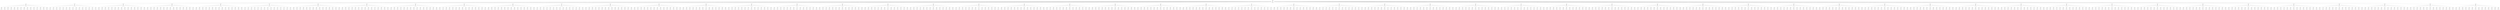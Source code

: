 graph "G" {
  node [
    fontname = "Courier";
  ];
  "10718" [
    label = "Visits: 824\nValue: 770\n. . . . . b \nb . a . . . \n. . a . A . \nA . . . . . \n. . . B . . \n. b . . . A \n\na: 1 | A: 2 | \nb: 1 | B: 3 | \n\n\nO \"B\" jogou, vez do \"A\":";
  ];
  "10719" [
    label = "Visits: 16\nValue: 1\n. . . . . b \nb . a . . . \n. . a . A . \nA . . B . . \n. . . . . . \n. b . A . A \n\na: 1 | A: 1 | \nb: 1 | B: 3 | \n\n\nO \"A\" jogou, vez do \"B\":";
  ];
  "10720" [
    label = "Visits: 1\nValue: 1\n. . . . . b \nb . a . . . \n. . a . A . \nA . . B . . \n. . . b . . \n. b . A . A \n\na: 1 | A: 1 | \nb: 0 | B: 3 | \n\n\nO \"B\" jogou, vez do \"A\":";
  ];
  "10721" [
    label = "Visits: 1\nValue: 1\n. . . . . b \nb . a a . . \n. . . . A . \n. B . B . . \n. . . . . . \n. b . A . A \n\na: 1 | A: 2 | \nb: 1 | B: 2 | \n\n\nO \"B\" jogou, vez do \"A\":";
  ];
  "10722" [
    label = "Visits: 1\nValue: 1\n. . B . . b \nb . a . . . \n. . a . A . \nA . . B . . \n. . . . . . \n. b . A . A \n\na: 1 | A: 1 | \nb: 1 | B: 2 | \n\n\nO \"B\" jogou, vez do \"A\":";
  ];
  "10723" [
    label = "Visits: 1\nValue: 1\n. a . . . b \nb . . . . . \n. a . B . A \nA . . . . . \n. . . B . . \n. b . A . A \n\na: 1 | A: 1 | \nb: 1 | B: 2 | \n\n\nO \"B\" jogou, vez do \"A\":";
  ];
  "10724" [
    label = "Visits: 1\nValue: 1\n. . . . . b \nb . a . . . \n. . a . A . \nA . . B . . \n. . . . . . \nb . B . A A \n\na: 1 | A: 1 | \nb: 1 | B: 2 | \n\n\nO \"B\" jogou, vez do \"A\":";
  ];
  "10725" [
    label = "Visits: 1\nValue: 1\n. . . . . b \nb . a . . . \n. . a . A . \nA . . B . . \n. . . . . . \nB . b A . A \n\na: 1 | A: 1 | \nb: 1 | B: 2 | \n\n\nO \"B\" jogou, vez do \"A\":";
  ];
  "10726" [
    label = "Visits: 1\nValue: 1\n. . . . . b \nb . a . . . \n. . a . A . \nA . . B . . \n. b . . . . \n. . . A . A \n\na: 1 | A: 1 | \nb: 1 | B: 3 | \n\n\nO \"B\" jogou, vez do \"A\":";
  ];
  "10727" [
    label = "Visits: 1\nValue: 1\n. . . . . b \nb . a . . . \n. . a B A . \nA . . . . . \n. . . B . . \n. b . . . A \n\na: 1 | A: 2 | \nb: 1 | B: 2 | \n\n\nO \"B\" jogou, vez do \"A\":";
  ];
  "10728" [
    label = "Visits: 1\nValue: 1\n. . . . . b \nb . a . . . \nA . a . A . \n. . . B . . \nB . . . . . \n. . . A . A \n\na: 1 | A: 1 | \nb: 2 | B: 2 | \n\n\nO \"B\" jogou, vez do \"A\":";
  ];
  "10729" [
    label = "Visits: 1\nValue: 1\n. . . a . b \n. . . . . . \n. B . a A . \n. . . B . . \n. . . . . . \n. b . A . A \n\na: 1 | A: 2 | \nb: 2 | B: 2 | \n\n\nO \"B\" jogou, vez do \"A\":";
  ];
  "10730" [
    label = "Visits: 1\nValue: 1\n. . b . . b \nb . a . . . \n. . a . A . \nA . . B . . \n. . . . . . \n. b . A . A \n\na: 1 | A: 1 | \nb: 0 | B: 3 | \n\n\nO \"B\" jogou, vez do \"A\":";
  ];
  "10731" [
    label = "Visits: 1\nValue: 1\n. B . . . b \n. . . . . . \n. . . . . . \nA . . B . . \n. . . . . . \n. b . A . A \n\na: 1 | A: 4 | \nb: 2 | B: 2 | \n\n\nO \"B\" jogou, vez do \"A\":";
  ];
  "10732" [
    label = "Visits: 1\nValue: 1\n. . . . . b \nb . a . . . \n. . a . A b \nA . . B . . \n. . . . . . \n. b . A . A \n\na: 1 | A: 1 | \nb: 0 | B: 3 | \n\n\nO \"B\" jogou, vez do \"A\":";
  ];
  "10733" [
    label = "Visits: 1\nValue: 1\n. . . . . b \nb . a . . . \n. . a . A . \nA . B . B . \n. . . . . . \n. b . A . A \n\na: 1 | A: 1 | \nb: 1 | B: 2 | \n\n\nO \"B\" jogou, vez do \"A\":";
  ];
  "10734" [
    label = "Visits: 1\nValue: 1\n. . . . . b \nb . a . . . \n. . a . A . \nA . . B . . \n. . . . . . \nb . b A . A \n\na: 1 | A: 1 | \nb: 0 | B: 3 | \n\n\nO \"B\" jogou, vez do \"A\":";
  ];
  "10735" [
    label = "Visits: 16\nValue: 1\n. . . . . b \nb . . . . . \n. . . . A . \nA . . . . . \n. . . B . . \n. b . . . A \n\na: 0 | A: 5 | \nb: 1 | B: 3 | \n\n\nO \"A\" jogou, vez do \"B\":";
  ];
  "10736" [
    label = "Visits: 1\nValue: 1\n. . . . . b \nb . . . . . \n. . b . A . \nA . . . . . \n. . . B . . \n. b . . . A \n\na: 0 | A: 5 | \nb: 0 | B: 3 | \n\n\nO \"B\" jogou, vez do \"A\":";
  ];
  "10737" [
    label = "Visits: 1\nValue: 1\n. . . . . b \nb . . . . . \n. . . . A . \nA . . . . . \n. . . B . . \nb . b . . A \n\na: 0 | A: 5 | \nb: 0 | B: 3 | \n\n\nO \"B\" jogou, vez do \"A\":";
  ];
  "10738" [
    label = "Visits: 1\nValue: 1\n. . . B . b \nb . . . . . \n. . . . A . \nA . . . . . \n. . . B . . \n. b . . . A \n\na: 0 | A: 5 | \nb: 1 | B: 2 | \n\n\nO \"B\" jogou, vez do \"A\":";
  ];
  "10739" [
    label = "Visits: 1\nValue: 1\n. . . . . b \nb . . . . . \n. . . . A . \nA . B . . . \n. . . . . . \n. b . . B A \n\na: 0 | A: 5 | \nb: 1 | B: 2 | \n\n\nO \"B\" jogou, vez do \"A\":";
  ];
  "10740" [
    label = "Visits: 1\nValue: 1\n. . . . . . \nb . . . . b \n. . . . A . \nA . . . . . \n. . . B . . \n. b . . . A \n\na: 0 | A: 5 | \nb: 1 | B: 3 | \n\n\nO \"B\" jogou, vez do \"A\":";
  ];
  "10741" [
    label = "Visits: 1\nValue: 1\n. . . . . b \nb . . . . . \n. . . B . A \nA . . . . . \n. . . B . . \n. b . . . A \n\na: 0 | A: 5 | \nb: 1 | B: 2 | \n\n\nO \"B\" jogou, vez do \"A\":";
  ];
  "10742" [
    label = "Visits: 1\nValue: 1\n. B . . . b \n. . . . . . \n. . . . A . \nA . . . . . \n. . . B . . \n. b . . . A \n\na: 0 | A: 5 | \nb: 2 | B: 2 | \n\n\nO \"B\" jogou, vez do \"A\":";
  ];
  "10743" [
    label = "Visits: 1\nValue: 1\n. . . . . b \nb . . . . . \n. . . . A . \nA . . . . . \n. . . B . . \n. b . . b A \n\na: 0 | A: 5 | \nb: 0 | B: 3 | \n\n\nO \"B\" jogou, vez do \"A\":";
  ];
  "10744" [
    label = "Visits: 1\nValue: 1\n. . . . . b \nb . . . . . \n. . . . A . \nA . . . . . \n. b . B . . \n. . . . . A \n\na: 0 | A: 5 | \nb: 1 | B: 3 | \n\n\nO \"B\" jogou, vez do \"A\":";
  ];
  "10745" [
    label = "Visits: 1\nValue: 1\n. . . . . b \nb . . . . . \n. . . . A . \nA . B . . . \n. . . . . . \n. b . . B . \n\na: 0 | A: 6 | \nb: 1 | B: 2 | \n\n\nO \"B\" jogou, vez do \"A\":";
  ];
  "10746" [
    label = "Visits: 1\nValue: 1\n. . . . . b \nb . . . . . \n. . . . A . \nA b . . . . \n. . . B . . \n. b . . . A \n\na: 0 | A: 5 | \nb: 0 | B: 3 | \n\n\nO \"B\" jogou, vez do \"A\":";
  ];
  "10747" [
    label = "Visits: 1\nValue: 1\n. . b . . b \nb . . . . . \n. . . . A . \nA . . . . . \n. . . B . . \n. b . . . A \n\na: 0 | A: 5 | \nb: 0 | B: 3 | \n\n\nO \"B\" jogou, vez do \"A\":";
  ];
  "10748" [
    label = "Visits: 1\nValue: 1\n. . . . . b \n. . . . . . \n. b . . A . \nA . . . . . \n. . . B . . \n. b . . . A \n\na: 0 | A: 5 | \nb: 1 | B: 3 | \n\n\nO \"B\" jogou, vez do \"A\":";
  ];
  "10749" [
    label = "Visits: 1\nValue: 1\n. . . . . b \n. b . . . . \n. . . . A . \nA . . . . . \n. . . B . . \n. b . . . A \n\na: 0 | A: 5 | \nb: 1 | B: 3 | \n\n\nO \"B\" jogou, vez do \"A\":";
  ];
  "10750" [
    label = "Visits: 1\nValue: 1\n. . . . . b \nb . . . . . \n. . . . A . \nA . . . . . \n. . B . B . \n. b . . . . \n\na: 0 | A: 6 | \nb: 1 | B: 2 | \n\n\nO \"B\" jogou, vez do \"A\":";
  ];
  "10751" [
    label = "Visits: 16\nValue: 1\n. a . . . b \nb . . . . . \n. a . A . A \nA . . . . . \n. . . B . . \n. b . . . A \n\na: 1 | A: 1 | \nb: 1 | B: 3 | \n\n\nO \"A\" jogou, vez do \"B\":";
  ];
  "10752" [
    label = "Visits: 1\nValue: 1\n. a . . . b \nb . . . . . \n. a . A . A \nA . . . . . \n. . . B . . \n. b . b . A \n\na: 1 | A: 1 | \nb: 0 | B: 3 | \n\n\nO \"B\" jogou, vez do \"A\":";
  ];
  "10753" [
    label = "Visits: 1\nValue: 1\n. a . B . b \nb . . . . . \n. a . A . A \nA . . . . . \n. . . B . . \n. b . . . A \n\na: 1 | A: 1 | \nb: 1 | B: 2 | \n\n\nO \"B\" jogou, vez do \"A\":";
  ];
  "10754" [
    label = "Visits: 1\nValue: 1\na . B . . b \nb . . . . . \n. a . A . A \nA . . . . . \n. . . B . . \n. b . . . A \n\na: 1 | A: 1 | \nb: 1 | B: 2 | \n\n\nO \"B\" jogou, vez do \"A\":";
  ];
  "10755" [
    label = "Visits: 1\nValue: 1\n. a . . . b \nb . . . . . \n. a . A . A \nA . . . . . \n. . b B . . \n. . . . . A \n\na: 1 | A: 1 | \nb: 1 | B: 3 | \n\n\nO \"B\" jogou, vez do \"A\":";
  ];
  "10756" [
    label = "Visits: 1\nValue: 1\n. a . . . b \nb . . . . . \n. a . A . A \nA . . . . . \nb . . B . . \n. . . . . A \n\na: 1 | A: 1 | \nb: 1 | B: 3 | \n\n\nO \"B\" jogou, vez do \"A\":";
  ];
  "10757" [
    label = "Visits: 1\nValue: 1\n. a . . . b \nb . . . . A \n. a . A . . \nA . . . . B \n. . . B . . \n. b . . . A \n\na: 1 | A: 1 | \nb: 1 | B: 2 | \n\n\nO \"B\" jogou, vez do \"A\":";
  ];
  "10758" [
    label = "Visits: 1\nValue: 1\n. a . . . b \nb . . . . . \na . b A . A \nA . . . . . \n. . . B . . \n. b . . . A \n\na: 1 | A: 1 | \nb: 0 | B: 3 | \n\n\nO \"B\" jogou, vez do \"A\":";
  ];
  "10759" [
    label = "Visits: 1\nValue: 1\n. a . . . b \nb . . . . . \n. a . A . A \nA . . B . . \n. . . . . . \n. b . B . A \n\na: 1 | A: 1 | \nb: 1 | B: 2 | \n\n\nO \"B\" jogou, vez do \"A\":";
  ];
  "10760" [
    label = "Visits: 1\nValue: 1\n. a . . . b \nb . . . . . \n. a . A . A \nA . . . B . \n. . . . . . \nb . B . . A \n\na: 1 | A: 1 | \nb: 1 | B: 2 | \n\n\nO \"B\" jogou, vez do \"A\":";
  ];
  "10761" [
    label = "Visits: 1\nValue: 1\n. a . . . b \nb . . . . . \n. a . A b A \nA . . . . . \n. . . B . . \n. b . . . A \n\na: 1 | A: 1 | \nb: 0 | B: 3 | \n\n\nO \"B\" jogou, vez do \"A\":";
  ];
  "10762" [
    label = "Visits: 1\nValue: 1\n. a . . . b \nb . . B . . \n. a . . . A \nA . . A . . \n. . . B . . \n. b . . . A \n\na: 1 | A: 1 | \nb: 1 | B: 2 | \n\n\nO \"B\" jogou, vez do \"A\":";
  ];
  "10763" [
    label = "Visits: 1\nValue: 1\n. a . . . b \nb . . A . . \n. a . . . A \nA . . B . . \n. . . . . . \n. b . B . A \n\na: 1 | A: 1 | \nb: 1 | B: 2 | \n\n\nO \"B\" jogou, vez do \"A\":";
  ];
  "10764" [
    label = "Visits: 1\nValue: 1\n. a . . . b \nb . . . . . \n. a . A . A \nA . b . . . \n. . . B . . \n. b . . . A \n\na: 1 | A: 1 | \nb: 0 | B: 3 | \n\n\nO \"B\" jogou, vez do \"A\":";
  ];
  "10765" [
    label = "Visits: 1\nValue: 1\n. a . . . b \nb . . . . . \n. a . A . A \nA . B . . . \n. . . . . . \n. b . . B . \n\na: 1 | A: 2 | \nb: 1 | B: 2 | \n\n\nO \"B\" jogou, vez do \"A\":";
  ];
  "10766" [
    label = "Visits: 1\nValue: 1\n. a . . B . \nb . . . . . \n. a . A . A \nA . . . . . \n. . . B . . \n. b . . . A \n\na: 1 | A: 1 | \nb: 2 | B: 2 | \n\n\nO \"B\" jogou, vez do \"A\":";
  ];
  "10767" [
    label = "Visits: 16\nValue: 1\n. . . . . b \nb . a . . . \n. . a . A a \nA . . . . . \n. . . B . . \n. b . . . A \n\na: 0 | A: 2 | \nb: 1 | B: 3 | \n\n\nO \"A\" jogou, vez do \"B\":";
  ];
  "10768" [
    label = "Visits: 1\nValue: 1\n. . . . . b \nb . a . A . \n. . a . . . \nA . . . B . \n. . . . . . \n. b B . . A \n\na: 1 | A: 2 | \nb: 1 | B: 2 | \n\n\nO \"B\" jogou, vez do \"A\":";
  ];
  "10769" [
    label = "Visits: 1\nValue: 1\n. . . . . b \n. b . a . . \n. . . . A a \nA . . a . . \n. . . B . . \n. b . . . A \n\na: 0 | A: 2 | \nb: 1 | B: 3 | \n\n\nO \"B\" jogou, vez do \"A\":";
  ];
  "10770" [
    label = "Visits: 1\nValue: 1\n. . . . . b \nb . a . . . \nA . a . A a \n. . . . . . \nB . . B . . \n. . . . . A \n\na: 0 | A: 2 | \nb: 2 | B: 2 | \n\n\nO \"B\" jogou, vez do \"A\":";
  ];
  "10771" [
    label = "Visits: 1\nValue: 1\n. . . . . b \nb . a . . . \n. . a . A a \nA . b . . . \n. . . B . . \n. b . . . A \n\na: 0 | A: 2 | \nb: 0 | B: 3 | \n\n\nO \"B\" jogou, vez do \"A\":";
  ];
  "10772" [
    label = "Visits: 1\nValue: 1\n. . . . . b \nb . a . . . \n. . a . A a \nA . . . . . \n. . B . B . \n. . . . . A \n\na: 0 | A: 2 | \nb: 2 | B: 2 | \n\n\nO \"B\" jogou, vez do \"A\":";
  ];
  "10773" [
    label = "Visits: 1\nValue: 1\nB . . . . b \n. . a . . . \nb . a . A a \nA . . . . . \n. . . B . . \n. b . . . A \n\na: 0 | A: 2 | \nb: 1 | B: 2 | \n\n\nO \"B\" jogou, vez do \"A\":";
  ];
  "10774" [
    label = "Visits: 1\nValue: 1\n. . . . . b \nb . a . . . \n. . a . A a \nA . B . . . \n. . . . . . \n. b . . B A \n\na: 0 | A: 2 | \nb: 1 | B: 2 | \n\n\nO \"B\" jogou, vez do \"A\":";
  ];
  "10775" [
    label = "Visits: 1\nValue: 1\n. . . . . . \nb . a . b . \n. . a . A . \nA . . . . . \n. . . B . . \n. b . . . A \n\na: 1 | A: 2 | \nb: 1 | B: 3 | \n\n\nO \"B\" jogou, vez do \"A\":";
  ];
  "10776" [
    label = "Visits: 1\nValue: 1\n. . . . . b \nb a a . . . \n. . . . A a \nA . . b . . \n. . . B . . \n. b . . . A \n\na: 0 | A: 2 | \nb: 0 | B: 3 | \n\n\nO \"B\" jogou, vez do \"A\":";
  ];
  "10777" [
    label = "Visits: 1\nValue: 1\nb . . . . b \n. . a . . . \nb . a . A a \nA . . . . . \n. . . B . . \n. b . . . A \n\na: 0 | A: 2 | \nb: 0 | B: 3 | \n\n\nO \"B\" jogou, vez do \"A\":";
  ];
  "10778" [
    label = "Visits: 1\nValue: 1\nb . . . . b \n. . a . . . \nB . a . A a \n. . . . . . \nA . . B . . \n. b . . . A \n\na: 0 | A: 2 | \nb: 1 | B: 2 | \n\n\nO \"B\" jogou, vez do \"A\":";
  ];
  "10779" [
    label = "Visits: 1\nValue: 1\n. a . . . b \nb . . . . . \n. a . B A a \nA . . . . . \n. . . B . . \n. b . . . A \n\na: 0 | A: 2 | \nb: 1 | B: 2 | \n\n\nO \"B\" jogou, vez do \"A\":";
  ];
  "10780" [
    label = "Visits: 1\nValue: 1\n. . . . B . \nb . a . . . \n. . a . A a \nA . . . . . \n. . . B . . \n. b . . . A \n\na: 0 | A: 2 | \nb: 2 | B: 2 | \n\n\nO \"B\" jogou, vez do \"A\":";
  ];
  "10781" [
    label = "Visits: 1\nValue: 1\nb . . . . b \n. . a . . . \nb . a . A a \nA . . . . . \n. . . B . . \n. b . . . A \n\na: 0 | A: 2 | \nb: 0 | B: 3 | \n\n\nO \"B\" jogou, vez do \"A\":";
  ];
  "10782" [
    label = "Visits: 1\nValue: 1\n. . . a . b \n. . . . . . \n. b . . . . \nA . . . . . \n. . . B . . \n. b . . . A \n\na: 0 | A: 5 | \nb: 1 | B: 3 | \n\n\nO \"B\" jogou, vez do \"A\":";
  ];
  "10783" [
    label = "Visits: 16\nValue: 1\nb . . . . b \n. . a . . . \na . a . A . \nA . . . . . \n. . . B . . \n. b . . . A \n\na: 0 | A: 2 | \nb: 1 | B: 3 | \n\n\nO \"A\" jogou, vez do \"B\":";
  ];
  "10784" [
    label = "Visits: 1\nValue: 1\nb . . . . b \n. . a . . . \na . a . A . \nA . . B . . \n. . . . . . \n. b . B . A \n\na: 0 | A: 2 | \nb: 1 | B: 2 | \n\n\nO \"B\" jogou, vez do \"A\":";
  ];
  "10785" [
    label = "Visits: 1\nValue: 1\nb . B . . b \n. . a . . . \na . a . A . \nA . . . . . \n. . . B . . \n. b . . . A \n\na: 0 | A: 2 | \nb: 1 | B: 2 | \n\n\nO \"B\" jogou, vez do \"A\":";
  ];
  "10786" [
    label = "Visits: 1\nValue: 1\nb . . . . b \n. . a . . . \na . a . A . \nA . . . b . \n. . . B . . \n. b . . . A \n\na: 0 | A: 2 | \nb: 0 | B: 3 | \n\n\nO \"B\" jogou, vez do \"A\":";
  ];
  "10787" [
    label = "Visits: 1\nValue: 1\nb . . . B . \n. . a . . . \na . a . A . \nA . . . . . \n. . . B . . \n. b . . . A \n\na: 0 | A: 2 | \nb: 2 | B: 2 | \n\n\nO \"B\" jogou, vez do \"A\":";
  ];
  "10788" [
    label = "Visits: 1\nValue: 1\n. . . . . b \n. b . a . . \n. . . . A . \nA . . a . . \n. . . B . . \n. b . . . A \n\na: 1 | A: 2 | \nb: 1 | B: 3 | \n\n\nO \"B\" jogou, vez do \"A\":";
  ];
  "10789" [
    label = "Visits: 1\nValue: 1\nb . . . . b \n. . a . A . \na . a . . . \nA . . . B . \n. . . . . . \n. b B . . A \n\na: 0 | A: 2 | \nb: 1 | B: 2 | \n\n\nO \"B\" jogou, vez do \"A\":";
  ];
  "10790" [
    label = "Visits: 1\nValue: 1\nb . . . . b \n. . a . . . \na . a A . B \nA . . . . . \n. . . B . . \n. b . . . A \n\na: 0 | A: 2 | \nb: 1 | B: 2 | \n\n\nO \"B\" jogou, vez do \"A\":";
  ];
  "10791" [
    label = "Visits: 1\nValue: 1\nb . . . . b \n. . a a . . \n. . . . A . \nA b . . . . \n. . . B . . \n. b . . . A \n\na: 1 | A: 2 | \nb: 0 | B: 3 | \n\n\nO \"B\" jogou, vez do \"A\":";
  ];
  "10792" [
    label = "Visits: 1\nValue: 1\nb . . . . b \n. . a . . . \na . a . A . \nA . B . . . \n. . . . . . \n. b . . B . \n\na: 0 | A: 3 | \nb: 1 | B: 2 | \n\n\nO \"B\" jogou, vez do \"A\":";
  ];
  "10793" [
    label = "Visits: 1\nValue: 1\nb . . b . b \n. . . . . . \n. . . . A . \nA . . . . . \n. . . B . . \n. b . . . A \n\na: 0 | A: 5 | \nb: 0 | B: 3 | \n\n\nO \"B\" jogou, vez do \"A\":";
  ];
  "10794" [
    label = "Visits: 1\nValue: 1\nb . . . . b \n. . a . . . \na . a . A . \nA . . . . . \n. . B . B . \n. . . . . A \n\na: 0 | A: 2 | \nb: 2 | B: 2 | \n\n\nO \"B\" jogou, vez do \"A\":";
  ];
  "10795" [
    label = "Visits: 1\nValue: 1\n. . . . . b \nb . a . . . \na . a . A . \nA . . . . . \n. . . B . . \n. b . . . A \n\na: 0 | A: 2 | \nb: 1 | B: 3 | \n\n\nO \"B\" jogou, vez do \"A\":";
  ];
  "10796" [
    label = "Visits: 1\nValue: 1\nb . . . . b \n. . a . . . \na . a . A . \n. . . . . . \n. B . B . . \n. . . . . A \n\na: 0 | A: 3 | \nb: 2 | B: 2 | \n\n\nO \"B\" jogou, vez do \"A\":";
  ];
  "10797" [
    label = "Visits: 1\nValue: 1\nb . . . . b \n. . a . . . \na . a . A . \nA . . . . . \n. . . B b . \n. b . . . A \n\na: 0 | A: 2 | \nb: 0 | B: 3 | \n\n\nO \"B\" jogou, vez do \"A\":";
  ];
  "10798" [
    label = "Visits: 1\nValue: 1\nb . . . . b \n. . a . . . \na . a . A . \nA . . . . . \nb . . B . . \n. . . . . A \n\na: 0 | A: 2 | \nb: 1 | B: 3 | \n\n\nO \"B\" jogou, vez do \"A\":";
  ];
  "10799" [
    label = "Visits: 16\nValue: 1\n. . . . . b \nb . . . . . \n. . . . A . \nA . . . . . \n. . . . . . \n. b . . B A \n\na: 1 | A: 4 | \nb: 1 | B: 3 | \n\n\nO \"A\" jogou, vez do \"B\":";
  ];
  "10800" [
    label = "Visits: 1\nValue: 1\n. . . . . b \nb . . b . . \n. . . . A . \nA . . . . . \n. . . . . . \n. b . . B A \n\na: 1 | A: 4 | \nb: 0 | B: 3 | \n\n\nO \"B\" jogou, vez do \"A\":";
  ];
  "10801" [
    label = "Visits: 1\nValue: 1\n. . . . . b \nb . . . . . \n. . . . A . \n. . . . . . \n. B . . . . \n. . . . B A \n\na: 1 | A: 5 | \nb: 2 | B: 2 | \n\n\nO \"B\" jogou, vez do \"A\":";
  ];
  "10802" [
    label = "Visits: 1\nValue: 1\n. . . . . b \nb . . . . . \n. . . . A . \nA . . . . . \n. . . . . . \nb . b . B A \n\na: 1 | A: 4 | \nb: 0 | B: 3 | \n\n\nO \"B\" jogou, vez do \"A\":";
  ];
  "10803" [
    label = "Visits: 1\nValue: 1\nb . . . . b \n. . . . . . \nb . . . A . \nA . . . . . \n. . . . . . \n. b . . B A \n\na: 1 | A: 4 | \nb: 0 | B: 3 | \n\n\nO \"B\" jogou, vez do \"A\":";
  ];
  "10804" [
    label = "Visits: 1\nValue: 1\n. . . . . b \nb . . . . . \n. . . . A . \nA . . . . . \n. . b . . . \n. . . . B A \n\na: 1 | A: 4 | \nb: 1 | B: 3 | \n\n\nO \"B\" jogou, vez do \"A\":";
  ];
  "10805" [
    label = "Visits: 1\nValue: 1\n. . . . . b \nb . . . . . \n. . . . A . \nA . . . . . \nb . . . . . \n. . . . B A \n\na: 1 | A: 4 | \nb: 1 | B: 3 | \n\n\nO \"B\" jogou, vez do \"A\":";
  ];
  "10806" [
    label = "Visits: 1\nValue: 1\n. . . . . . \nb . . . . b \n. . . . A . \nA . . . . . \n. . . . . . \n. b . . B A \n\na: 1 | A: 4 | \nb: 1 | B: 3 | \n\n\nO \"B\" jogou, vez do \"A\":";
  ];
  "10807" [
    label = "Visits: 1\nValue: 1\n. . . . . b \nb . . . . . \n. . . . A . \nA b . . . . \n. . . . . . \n. b . . B A \n\na: 1 | A: 4 | \nb: 0 | B: 3 | \n\n\nO \"B\" jogou, vez do \"A\":";
  ];
  "10808" [
    label = "Visits: 1\nValue: 1\n. . . . . b \nb . . . . . \n. . . . A b \nA . . . . . \n. . . . . . \n. b . . B A \n\na: 1 | A: 4 | \nb: 0 | B: 3 | \n\n\nO \"B\" jogou, vez do \"A\":";
  ];
  "10809" [
    label = "Visits: 1\nValue: 1\n. . b . . b \nb . . . . . \n. . . . A . \nA . . . . . \n. . . . . . \n. b . . B A \n\na: 1 | A: 4 | \nb: 0 | B: 3 | \n\n\nO \"B\" jogou, vez do \"A\":";
  ];
  "10810" [
    label = "Visits: 1\nValue: 1\n. . . . . b \nb . . . . . \n. . . . A . \nA . . . b . \n. . . . . . \n. b . . B A \n\na: 1 | A: 4 | \nb: 0 | B: 3 | \n\n\nO \"B\" jogou, vez do \"A\":";
  ];
  "10811" [
    label = "Visits: 1\nValue: 1\n. B . . . b \n. . . . . . \n. . . . A . \nA . . . . . \n. . . . . . \n. b . . B A \n\na: 1 | A: 4 | \nb: 2 | B: 2 | \n\n\nO \"B\" jogou, vez do \"A\":";
  ];
  "10812" [
    label = "Visits: 1\nValue: 1\n. . . . . . \nb . . . B . \n. . . . . . \nA . . . A . \n. . . . . . \n. b . . B A \n\na: 1 | A: 4 | \nb: 2 | B: 2 | \n\n\nO \"B\" jogou, vez do \"A\":";
  ];
  "10813" [
    label = "Visits: 1\nValue: 1\n. . . . . b \nb . . . . . \n. . . A . B \nA . . . . . \n. . . . . . \n. b . . B A \n\na: 1 | A: 4 | \nb: 1 | B: 2 | \n\n\nO \"B\" jogou, vez do \"A\":";
  ];
  "10814" [
    label = "Visits: 1\nValue: 1\nB . . . . b \n. . . . . . \nb . . . A . \nA . . . . . \n. . . . . . \n. b . . B A \n\na: 1 | A: 4 | \nb: 1 | B: 2 | \n\n\nO \"B\" jogou, vez do \"A\":";
  ];
  "10815" [
    label = "Visits: 16\nValue: 1\n. . . . . b \nb a . a . . \n. . . . A . \nA a . . . . \n. . . B . . \n. b . . . A \n\na: 0 | A: 2 | \nb: 1 | B: 3 | \n\n\nO \"A\" jogou, vez do \"B\":";
  ];
  "10816" [
    label = "Visits: 1\nValue: 1\n. . b . . b \nb . . a . . \na . . . A . \nA a . . . . \n. . . B . . \n. b . . . A \n\na: 0 | A: 2 | \nb: 0 | B: 3 | \n\n\nO \"B\" jogou, vez do \"A\":";
  ];
  "10817" [
    label = "Visits: 1\nValue: 1\n. . . . . . \nb a . a . B \n. . . . . . \nA a . A . . \n. . . B . . \n. b . . . A \n\na: 0 | A: 2 | \nb: 2 | B: 2 | \n\n\nO \"B\" jogou, vez do \"A\":";
  ];
  "10818" [
    label = "Visits: 1\nValue: 1\n. . . . . b \nb a B . a . \n. . . . A . \nA a . . . . \n. . . B . . \n. b . . . A \n\na: 0 | A: 2 | \nb: 1 | B: 2 | \n\n\nO \"B\" jogou, vez do \"A\":";
  ];
  "10819" [
    label = "Visits: 1\nValue: 1\n. . . a . b \nb a . . . . \n. . . B . A \nA a . . . . \n. . . B . . \n. b . . . A \n\na: 0 | A: 2 | \nb: 1 | B: 2 | \n\n\nO \"B\" jogou, vez do \"A\":";
  ];
  "10820" [
    label = "Visits: 1\nValue: 1\n. b . . . b \n. . . a . . \n. a . . A . \nA a . . . . \n. . . B . . \n. b . . . A \n\na: 0 | A: 2 | \nb: 1 | B: 3 | \n\n\nO \"B\" jogou, vez do \"A\":";
  ];
  "10821" [
    label = "Visits: 1\nValue: 1\n. . . . . b \nb a . a . . \n. a . . A . \n. . . . . . \n. B . B . . \n. . . . . A \n\na: 0 | A: 3 | \nb: 2 | B: 2 | \n\n\nO \"B\" jogou, vez do \"A\":";
  ];
  "10822" [
    label = "Visits: 1\nValue: 1\n. . . . . b \nb a . a . . \n. . . . A . \nA a . . . . \n. . . B . B \n. b . . . . \n\na: 0 | A: 3 | \nb: 1 | B: 2 | \n\n\nO \"B\" jogou, vez do \"A\":";
  ];
  "10823" [
    label = "Visits: 1\nValue: 1\n. . . b . b \nb a . . . . \n. . . a A . \nA a . . . . \n. . . B . . \n. b . . . A \n\na: 0 | A: 2 | \nb: 0 | B: 3 | \n\n\nO \"B\" jogou, vez do \"A\":";
  ];
  "10824" [
    label = "Visits: 1\nValue: 1\na . . . a b \nb . . . . . \n. . b . A . \nA . . . . . \na . . B . . \n. b . . . A \n\na: 0 | A: 2 | \nb: 0 | B: 3 | \n\n\nO \"B\" jogou, vez do \"A\":";
  ];
  "10825" [
    label = "Visits: 1\nValue: 1\n. . . . . b \nb a . a . . \na . . . A . \nA . . . . . \n. . B . B . \n. . . . . A \n\na: 0 | A: 2 | \nb: 2 | B: 2 | \n\n\nO \"B\" jogou, vez do \"A\":";
  ];
  "10826" [
    label = "Visits: 1\nValue: 1\n. . . . . b \nb a b . a . \n. . . . A . \nA a . . . . \n. . . B . . \n. b . . . A \n\na: 0 | A: 2 | \nb: 0 | B: 3 | \n\n\nO \"B\" jogou, vez do \"A\":";
  ];
  "10827" [
    label = "Visits: 1\nValue: 1\n. . . . . . \nb a a . B . \n. . . . . . \nA a . . A . \n. . . B . . \n. b . . . A \n\na: 0 | A: 2 | \nb: 2 | B: 2 | \n\n\nO \"B\" jogou, vez do \"A\":";
  ];
  "10828" [
    label = "Visits: 1\nValue: 1\nb . . . . b \n. . . . . . \nB . . . . . \n. . . . . . \nA . a B . . \n. b . . . A \n\na: 0 | A: 5 | \nb: 1 | B: 2 | \n\n\nO \"B\" jogou, vez do \"A\":";
  ];
  "10829" [
    label = "Visits: 1\nValue: 1\n. . . . . b \nb a . a . . \n. . . . A . \nA a . . . . \n. . . B . . \nb . b . . A \n\na: 0 | A: 2 | \nb: 0 | B: 3 | \n\n\nO \"B\" jogou, vez do \"A\":";
  ];
  "10830" [
    label = "Visits: 1\nValue: 1\n. . . . . b \nb a . a . . \n. . . . A . \nA a . . . . \n. . B . B . \n. b . . . . \n\na: 0 | A: 3 | \nb: 1 | B: 2 | \n\n\nO \"B\" jogou, vez do \"A\":";
  ];
  "10831" [
    label = "Visits: 16\nValue: 1\n. . . . . b \nb . a . . . \n. . a . A . \nA . . . B . \n. . . . . . \nb . A . . A \n\na: 1 | A: 1 | \nb: 1 | B: 3 | \n\n\nO \"A\" jogou, vez do \"B\":";
  ];
  "10832" [
    label = "Visits: 1\nValue: 1\n. . . . . b \nb . a a . . \n. . . . A . \n. B . . B . \n. . . . . . \nb . A . . A \n\na: 1 | A: 2 | \nb: 1 | B: 2 | \n\n\nO \"B\" jogou, vez do \"A\":";
  ];
  "10833" [
    label = "Visits: 1\nValue: 1\n. . B . . b \nb . a . . . \n. . a . A . \nA . . . B . \n. . . . . . \nb . A . . A \n\na: 1 | A: 1 | \nb: 1 | B: 2 | \n\n\nO \"B\" jogou, vez do \"A\":";
  ];
  "10834" [
    label = "Visits: 1\nValue: 1\n. . . . . b \nb . a . . . \n. . a . A . \nA . . . B . \n. . b . . . \nb . A . . A \n\na: 1 | A: 1 | \nb: 0 | B: 3 | \n\n\nO \"B\" jogou, vez do \"A\":";
  ];
  "10835" [
    label = "Visits: 1\nValue: 1\nb . . . . b \n. . a . . . \nb . a . A . \nA . . . B . \n. . . . . . \nb . A . . A \n\na: 1 | A: 1 | \nb: 0 | B: 3 | \n\n\nO \"B\" jogou, vez do \"A\":";
  ];
  "10836" [
    label = "Visits: 1\nValue: 1\n. . . . . b \nb . a . . . \n. . a . A . \nA . b . B . \n. . . . . . \nb . A . . A \n\na: 1 | A: 1 | \nb: 0 | B: 3 | \n\n\nO \"B\" jogou, vez do \"A\":";
  ];
  "10837" [
    label = "Visits: 1\nValue: 1\n. . . a . b \n. . . . . . \n. b . a A . \nA . . . B . \n. . . . . . \nb . A . . A \n\na: 1 | A: 1 | \nb: 1 | B: 3 | \n\n\nO \"B\" jogou, vez do \"A\":";
  ];
  "10838" [
    label = "Visits: 1\nValue: 1\n. . . . . . \nb . a . b . \n. . a . A . \nA . . . B . \n. . . . . . \nb . A . . A \n\na: 1 | A: 1 | \nb: 1 | B: 3 | \n\n\nO \"B\" jogou, vez do \"A\":";
  ];
  "10839" [
    label = "Visits: 1\nValue: 1\n. . . . . b \nb . a . . . \n. . a . A . \nA . . . B . \n. . . . . . \nb . A . B . \n\na: 1 | A: 2 | \nb: 1 | B: 2 | \n\n\nO \"B\" jogou, vez do \"A\":";
  ];
  "10840" [
    label = "Visits: 1\nValue: 1\n. . . . . b \nb . a . . . \n. . a . A . \nA . . . B . \n. . . . . . \n. b A . . A \n\na: 1 | A: 1 | \nb: 1 | B: 3 | \n\n\nO \"B\" jogou, vez do \"A\":";
  ];
  "10841" [
    label = "Visits: 1\nValue: 1\n. . . . . b \n. B . a . . \n. . . . A . \nA . . a B . \n. . . . . . \nb . A . . A \n\na: 1 | A: 1 | \nb: 2 | B: 2 | \n\n\nO \"B\" jogou, vez do \"A\":";
  ];
  "10842" [
    label = "Visits: 1\nValue: 1\n. b . . . b \n. . . . . . \n. . . . . . \nA . . . B . \n. . . . . . \nb . A . . A \n\na: 1 | A: 4 | \nb: 1 | B: 3 | \n\n\nO \"B\" jogou, vez do \"A\":";
  ];
  "10843" [
    label = "Visits: 1\nValue: 1\n. . . . . b \nb . a . . . \n. . a . A . \nA . . . B . \n. b . . . . \n. . A . . A \n\na: 1 | A: 1 | \nb: 1 | B: 3 | \n\n\nO \"B\" jogou, vez do \"A\":";
  ];
  "10844" [
    label = "Visits: 1\nValue: 1\n. . . B . b \nb . . . . . \n. a a . A . \nA . . . B . \n. . . . . . \nb . A . . A \n\na: 1 | A: 1 | \nb: 1 | B: 2 | \n\n\nO \"B\" jogou, vez do \"A\":";
  ];
  "10845" [
    label = "Visits: 1\nValue: 1\n. . . . . b \nb . a . . . \n. . a B A . \nA . . . . . \n. . . . . B \nb . A . . . \n\na: 1 | A: 2 | \nb: 1 | B: 2 | \n\n\nO \"B\" jogou, vez do \"A\":";
  ];
  "10846" [
    label = "Visits: 1\nValue: 1\nb . . . . b \n. . a . . . \nb . a . A . \nA . . . B . \n. . . . . . \nb . A . . A \n\na: 1 | A: 1 | \nb: 0 | B: 3 | \n\n\nO \"B\" jogou, vez do \"A\":";
  ];
  "10847" [
    label = "Visits: 16\nValue: 1\n. . . a . b \n. . . . . . \n. a . a A . \nA . . . . . \n. . . B . . \n. b . . . A \n\na: 0 | A: 2 | \nb: 2 | B: 3 | \n\n\nO \"A\" jogou, vez do \"B\":";
  ];
  "10848" [
    label = "Visits: 1\nValue: 1\n. . b . a b \n. . . . . . \n. a . a A . \nA . . . . . \n. . . B . . \n. b . . . A \n\na: 0 | A: 2 | \nb: 1 | B: 3 | \n\n\nO \"B\" jogou, vez do \"A\":";
  ];
  "10849" [
    label = "Visits: 1\nValue: 1\nB . . a . b \n. . . . . . \n. a . a A . \nA . . . . . \n. . . B . . \n. b . . . A \n\na: 0 | A: 2 | \nb: 2 | B: 2 | \n\n\nO \"B\" jogou, vez do \"A\":";
  ];
  "10850" [
    label = "Visits: 1\nValue: 1\n. . B . a b \n. . . . . . \n. a . a A . \nA . . . . . \n. . . B . . \n. b . . . A \n\na: 0 | A: 2 | \nb: 2 | B: 2 | \n\n\nO \"B\" jogou, vez do \"A\":";
  ];
  "10851" [
    label = "Visits: 1\nValue: 1\n. b . a . b \n. . . . . . \n. a . a A . \nA . . . . . \n. . . B . . \n. b . . . A \n\na: 0 | A: 2 | \nb: 1 | B: 3 | \n\n\nO \"B\" jogou, vez do \"A\":";
  ];
  "10852" [
    label = "Visits: 1\nValue: 1\n. . . a . b \n. . . . . . \n. a . a A . \nA . . . . . \n. b . B . . \n. . . . . A \n\na: 0 | A: 2 | \nb: 2 | B: 3 | \n\n\nO \"B\" jogou, vez do \"A\":";
  ];
  "10853" [
    label = "Visits: 1\nValue: 1\n. . . . . b \n. . . b . . \n. a . . A . \nA . . a . . \n. . . B . . \n. b . . . A \n\na: 1 | A: 2 | \nb: 1 | B: 3 | \n\n\nO \"B\" jogou, vez do \"A\":";
  ];
  "10854" [
    label = "Visits: 1\nValue: 1\n. . . a . b \n. . . . . . \n. a . a A . \nA . . . . . \n. . . B . . \n. b . b . A \n\na: 0 | A: 2 | \nb: 1 | B: 3 | \n\n\nO \"B\" jogou, vez do \"A\":";
  ];
  "10855" [
    label = "Visits: 1\nValue: 1\n. . . a . b \n. . . . . . \n. a . a A . \nA . . . . . \n. . . B . b \n. b . . . A \n\na: 0 | A: 2 | \nb: 1 | B: 3 | \n\n\nO \"B\" jogou, vez do \"A\":";
  ];
  "10856" [
    label = "Visits: 1\nValue: 1\n. . . . . b \n. . b . . . \n. a . . A . \nA . . . a . \n. . . B . . \n. b . . . A \n\na: 1 | A: 2 | \nb: 1 | B: 3 | \n\n\nO \"B\" jogou, vez do \"A\":";
  ];
  "10857" [
    label = "Visits: 1\nValue: 1\n. . a . B . \n. . . . . . \n. a . a A . \nA . . . . . \n. . . B . . \n. b . . . A \n\na: 0 | A: 2 | \nb: 3 | B: 2 | \n\n\nO \"B\" jogou, vez do \"A\":";
  ];
  "10858" [
    label = "Visits: 1\nValue: 1\n. . . a . b \n. . . . . . \n. a . a A . \nA . . . . b \n. . . B . . \n. b . . . A \n\na: 0 | A: 2 | \nb: 1 | B: 3 | \n\n\nO \"B\" jogou, vez do \"A\":";
  ];
  "10859" [
    label = "Visits: 1\nValue: 1\n. . . a . b \n. b . . . . \n. . . a A . \nA a . . . . \n. . . B . . \n. b . . . A \n\na: 0 | A: 2 | \nb: 1 | B: 3 | \n\n\nO \"B\" jogou, vez do \"A\":";
  ];
  "10860" [
    label = "Visits: 1\nValue: 1\n. . . a . b \n. . . . . . \n. a . a A . \nA . . . . . \n. . . B b . \n. b . . . A \n\na: 0 | A: 2 | \nb: 1 | B: 3 | \n\n\nO \"B\" jogou, vez do \"A\":";
  ];
  "10861" [
    label = "Visits: 1\nValue: 1\n. . a . b . \n. . . . . . \n. a . a A . \nA . . . . . \n. . . B . . \n. b . . . A \n\na: 0 | A: 2 | \nb: 2 | B: 3 | \n\n\nO \"B\" jogou, vez do \"A\":";
  ];
  "10862" [
    label = "Visits: 1\nValue: 1\n. . . a . b \n. . . . . . \n. a . a A . \nA . . . . . \n. . B . B . \n. b . . . . \n\na: 0 | A: 3 | \nb: 2 | B: 2 | \n\n\nO \"B\" jogou, vez do \"A\":";
  ];
  "10863" [
    label = "Visits: 16\nValue: 1\n. . . . . . \nb . a . . a \n. . a . A . \nA . . . . . \n. . . B . . \n. b . . . A \n\na: 0 | A: 2 | \nb: 2 | B: 3 | \n\n\nO \"A\" jogou, vez do \"B\":";
  ];
  "10864" [
    label = "Visits: 1\nValue: 1\n. . . . . . \nb . a . . a \n. . a . A . \nA . . B . . \n. . . . . . \n. b . B . A \n\na: 0 | A: 2 | \nb: 2 | B: 2 | \n\n\nO \"B\" jogou, vez do \"A\":";
  ];
  "10865" [
    label = "Visits: 1\nValue: 1\n. B . . . . \n. . . . . a \n. . . . . . \nA . . . . . \n. . . B . . \n. b . . . A \n\na: 0 | A: 5 | \nb: 3 | B: 2 | \n\n\nO \"B\" jogou, vez do \"A\":";
  ];
  "10866" [
    label = "Visits: 1\nValue: 1\n. a . . . . \nb . . . . a \n. a . b A . \nA . . . . . \n. . . B . . \n. b . . . A \n\na: 0 | A: 2 | \nb: 1 | B: 3 | \n\n\nO \"B\" jogou, vez do \"A\":";
  ];
  "10867" [
    label = "Visits: 1\nValue: 1\n. . . . . . \nb . a . B . \n. . a . . . \nA . . . A . \n. . . B . . \n. b . . . A \n\na: 1 | A: 2 | \nb: 2 | B: 2 | \n\n\nO \"B\" jogou, vez do \"A\":";
  ];
  "10868" [
    label = "Visits: 1\nValue: 1\n. . . . . B \nb . a . . . \n. . a . A a \nA . . . . . \n. . . B . . \n. b . . . A \n\na: 0 | A: 2 | \nb: 2 | B: 2 | \n\n\nO \"B\" jogou, vez do \"A\":";
  ];
  "10869" [
    label = "Visits: 1\nValue: 1\n. . . . . . \nb . a . . a \n. . a . A . \nA . B . . . \n. . . . . . \n. b . . B . \n\na: 0 | A: 3 | \nb: 2 | B: 2 | \n\n\nO \"B\" jogou, vez do \"A\":";
  ];
  "10870" [
    label = "Visits: 1\nValue: 1\n. . . . . . \nb a a . . a \n. . . . A . \nA . . b . . \n. . . B . . \n. b . . . A \n\na: 0 | A: 2 | \nb: 1 | B: 3 | \n\n\nO \"B\" jogou, vez do \"A\":";
  ];
  "10871" [
    label = "Visits: 1\nValue: 1\n. . . B . . \nb . . . . a \n. a a . A . \nA . . . . . \n. . . B . . \n. b . . . A \n\na: 0 | A: 2 | \nb: 2 | B: 2 | \n\n\nO \"B\" jogou, vez do \"A\":";
  ];
  "10872" [
    label = "Visits: 1\nValue: 1\n. . . . . . \nb . a . . a \n. . a . A . \n. . . . . . \n. B . B . . \n. . . . . A \n\na: 0 | A: 3 | \nb: 3 | B: 2 | \n\n\nO \"B\" jogou, vez do \"A\":";
  ];
  "10873" [
    label = "Visits: 1\nValue: 1\n. . . . . b \nb . a . . . \n. . a . A a \nA . . . . . \n. . . B . . \n. b . . . A \n\na: 0 | A: 2 | \nb: 1 | B: 3 | \n\n\nO \"B\" jogou, vez do \"A\":";
  ];
  "10874" [
    label = "Visits: 1\nValue: 1\n. . . . . . \nb . a . . a \n. . a . A . \nA . . . b . \n. . . B . . \n. b . . . A \n\na: 0 | A: 2 | \nb: 1 | B: 3 | \n\n\nO \"B\" jogou, vez do \"A\":";
  ];
  "10875" [
    label = "Visits: 1\nValue: 1\nB . . . . . \n. . a . . a \nb . a . A . \nA . . . . . \n. . . B . . \n. b . . . A \n\na: 0 | A: 2 | \nb: 2 | B: 2 | \n\n\nO \"B\" jogou, vez do \"A\":";
  ];
  "10876" [
    label = "Visits: 1\nValue: 1\n. . . . . . \nb . a . . a \n. . a . A . \nA . . . . . \n. . . B . . \n. b . b . A \n\na: 0 | A: 2 | \nb: 1 | B: 3 | \n\n\nO \"B\" jogou, vez do \"A\":";
  ];
  "10877" [
    label = "Visits: 1\nValue: 1\n. . . . . . \nb . a . . a \n. . a . A . \nA . . . . . \n. . . B . b \n. b . . . A \n\na: 0 | A: 2 | \nb: 1 | B: 3 | \n\n\nO \"B\" jogou, vez do \"A\":";
  ];
  "10878" [
    label = "Visits: 1\nValue: 1\n. . . . . . \n. B . a . . \n. . . . . . \nA . . . . . \n. . . B . . \n. b . . . A \n\na: 0 | A: 5 | \nb: 3 | B: 2 | \n\n\nO \"B\" jogou, vez do \"A\":";
  ];
  "10879" [
    label = "Visits: 16\nValue: 1\n. a . . . b \nb . . . . . \n. a . a A . \nA . . . . . \n. . . B . . \n. b . . . A \n\na: 0 | A: 2 | \nb: 1 | B: 3 | \n\n\nO \"A\" jogou, vez do \"B\":";
  ];
  "10880" [
    label = "Visits: 1\nValue: 1\n. a . . . b \nb . . . a . \n. a . . A . \nA . b . . . \n. . . B . . \n. b . . . A \n\na: 0 | A: 2 | \nb: 0 | B: 3 | \n\n\nO \"B\" jogou, vez do \"A\":";
  ];
  "10881" [
    label = "Visits: 1\nValue: 1\n. a . . . b \nb a . . . . \n. . . a A . \nA b . . . . \n. . . B . . \n. b . . . A \n\na: 0 | A: 2 | \nb: 0 | B: 3 | \n\n\nO \"B\" jogou, vez do \"A\":";
  ];
  "10882" [
    label = "Visits: 1\nValue: 1\nB . a . . b \n. . . . . . \nb a . a A . \nA . . . . . \n. . . B . . \n. b . . . A \n\na: 0 | A: 2 | \nb: 1 | B: 2 | \n\n\nO \"B\" jogou, vez do \"A\":";
  ];
  "10883" [
    label = "Visits: 1\nValue: 1\n. . . . . b \n. B . . . . \n. . . a A . \nA a . . . . \n. . . B . . \n. b . . . A \n\na: 1 | A: 2 | \nb: 2 | B: 2 | \n\n\nO \"B\" jogou, vez do \"A\":";
  ];
  "10884" [
    label = "Visits: 1\nValue: 1\n. a . . . . \nb . . . . B \n. a . a . . \nA . . A . . \n. . . B . . \n. b . . . A \n\na: 0 | A: 2 | \nb: 2 | B: 2 | \n\n\nO \"B\" jogou, vez do \"A\":";
  ];
  "10885" [
    label = "Visits: 1\nValue: 1\n. a . . . b \nb a . . . . \n. . . a A . \n. B . . . . \n. . . B . . \n. b . . . A \n\na: 0 | A: 3 | \nb: 1 | B: 2 | \n\n\nO \"B\" jogou, vez do \"A\":";
  ];
  "10886" [
    label = "Visits: 1\nValue: 1\n. a . . . b \nb . . . . . \n. a . a A . \nA . . . B . \n. . . . . . \nb . B . . A \n\na: 0 | A: 2 | \nb: 1 | B: 2 | \n\n\nO \"B\" jogou, vez do \"A\":";
  ];
  "10887" [
    label = "Visits: 1\nValue: 1\n. a . . . . \nb . . . B . \n. a . . . . \nA . a . A . \n. . . B . . \n. b . . . A \n\na: 0 | A: 2 | \nb: 2 | B: 2 | \n\n\nO \"B\" jogou, vez do \"A\":";
  ];
  "10888" [
    label = "Visits: 1\nValue: 1\n. a . . . b \nb . . . . . \n. a . a A . \nA . . . . . \n. . . B b . \n. b . . . A \n\na: 0 | A: 2 | \nb: 0 | B: 3 | \n\n\nO \"B\" jogou, vez do \"A\":";
  ];
  "10889" [
    label = "Visits: 1\nValue: 1\n. . . . . b \nb . B . . . \n. a . . A . \nA . . . a . \n. . . B . . \n. b . . . A \n\na: 1 | A: 2 | \nb: 1 | B: 2 | \n\n\nO \"B\" jogou, vez do \"A\":";
  ];
  "10890" [
    label = "Visits: 1\nValue: 1\n. a . . . b \nb . . . . . \n. a . a A . \nA . . . . . \n. b . B . . \n. . . . . A \n\na: 0 | A: 2 | \nb: 1 | B: 3 | \n\n\nO \"B\" jogou, vez do \"A\":";
  ];
  "10891" [
    label = "Visits: 1\nValue: 1\n. a . . . b \nb . . b . . \n. a . . A . \nA . . a . . \n. . . B . . \n. b . . . A \n\na: 0 | A: 2 | \nb: 0 | B: 3 | \n\n\nO \"B\" jogou, vez do \"A\":";
  ];
  "10892" [
    label = "Visits: 1\nValue: 1\n. a . . . b \nb . . . . . \n. a . a A . \nA . . . . . \n. . . B . . \nB . b . . A \n\na: 0 | A: 2 | \nb: 1 | B: 2 | \n\n\nO \"B\" jogou, vez do \"A\":";
  ];
  "10893" [
    label = "Visits: 1\nValue: 1\n. . . . . b \nb . b . . . \n. a . . A . \nA . . . a . \n. . . B . . \n. b . . . A \n\na: 1 | A: 2 | \nb: 0 | B: 3 | \n\n\nO \"B\" jogou, vez do \"A\":";
  ];
  "10894" [
    label = "Visits: 1\nValue: 1\n. a . . . b \nb . . . . . \n. a . a A . \n. . . . . . \n. B . B . . \n. . . . . A \n\na: 0 | A: 3 | \nb: 2 | B: 2 | \n\n\nO \"B\" jogou, vez do \"A\":";
  ];
  "10895" [
    label = "Visits: 16\nValue: 1\n. a . . . b \n. . . . . . \n. . . . . . \nA . . . . . \n. . . B . . \n. b . . . A \n\na: 0 | A: 5 | \nb: 2 | B: 3 | \n\n\nO \"A\" jogou, vez do \"B\":";
  ];
  "10896" [
    label = "Visits: 1\nValue: 1\n. a . . . b \n. . . . . . \n. . . . . . \nA . . . . . \n. . . B . . \n. b . . b A \n\na: 0 | A: 5 | \nb: 1 | B: 3 | \n\n\nO \"B\" jogou, vez do \"A\":";
  ];
  "10897" [
    label = "Visits: 1\nValue: 1\n. a . . . b \n. . . . . . \nb . . . . . \nA . . . . . \n. . . B . . \n. b . . . A \n\na: 0 | A: 5 | \nb: 1 | B: 3 | \n\n\nO \"B\" jogou, vez do \"A\":";
  ];
  "10898" [
    label = "Visits: 1\nValue: 1\n. a . . . b \n. . . . . . \n. . . . b . \nA . . . . . \n. . . B . . \n. b . . . A \n\na: 0 | A: 5 | \nb: 1 | B: 3 | \n\n\nO \"B\" jogou, vez do \"A\":";
  ];
  "10899" [
    label = "Visits: 1\nValue: 1\n. a . . . b \n. . . . . . \n. . . . . . \nA . . . . . \nb . . B . . \n. . . . . A \n\na: 0 | A: 5 | \nb: 2 | B: 3 | \n\n\nO \"B\" jogou, vez do \"A\":";
  ];
  "10900" [
    label = "Visits: 1\nValue: 1\n. a . . . b \n. . . . . . \n. b . . . . \nA . . . . . \n. . . B . . \n. b . . . A \n\na: 0 | A: 5 | \nb: 1 | B: 3 | \n\n\nO \"B\" jogou, vez do \"A\":";
  ];
  "10901" [
    label = "Visits: 1\nValue: 1\n. . . . . b \n. . b . . . \n. . . . . . \nA . . . . . \n. . . B . . \n. b . . . A \n\na: 1 | A: 5 | \nb: 1 | B: 3 | \n\n\nO \"B\" jogou, vez do \"A\":";
  ];
  "10902" [
    label = "Visits: 1\nValue: 1\n. a . . . b \n. . . . . . \n. . . b . . \nA . . . . . \n. . . B . . \n. b . . . A \n\na: 0 | A: 5 | \nb: 1 | B: 3 | \n\n\nO \"B\" jogou, vez do \"A\":";
  ];
  "10903" [
    label = "Visits: 1\nValue: 1\n. a . . . b \n. . . . . . \n. . . . . . \nA . . . . . \n. . . B . . \nb . b . . A \n\na: 0 | A: 5 | \nb: 1 | B: 3 | \n\n\nO \"B\" jogou, vez do \"A\":";
  ];
  "10904" [
    label = "Visits: 1\nValue: 1\n. a . . . b \n. . . . . . \n. . . . . . \nA . . . . B \n. . . B . . \n. b . . . A \n\na: 0 | A: 5 | \nb: 2 | B: 2 | \n\n\nO \"B\" jogou, vez do \"A\":";
  ];
  "10905" [
    label = "Visits: 1\nValue: 1\n. a . . . b \n. . . . . . \n. . . . . . \nA . . . B . \n. . . . . . \nb . B . . A \n\na: 0 | A: 5 | \nb: 2 | B: 2 | \n\n\nO \"B\" jogou, vez do \"A\":";
  ];
  "10906" [
    label = "Visits: 1\nValue: 1\n. a . . . b \n. . . . . . \n. . B . . . \nA . . . . . \n. . . B . . \n. b . . . A \n\na: 0 | A: 5 | \nb: 2 | B: 2 | \n\n\nO \"B\" jogou, vez do \"A\":";
  ];
  "10907" [
    label = "Visits: 1\nValue: 1\n. . . . . b \nb . . . . . \n. . . . . . \nA . . . . . \n. . . B . . \n. b . . . A \n\na: 1 | A: 5 | \nb: 1 | B: 3 | \n\n\nO \"B\" jogou, vez do \"A\":";
  ];
  "10908" [
    label = "Visits: 1\nValue: 1\n. a . . B . \n. . . . . . \n. . . . . . \nA . . . . . \n. . . B . . \n. b . . . A \n\na: 0 | A: 5 | \nb: 3 | B: 2 | \n\n\nO \"B\" jogou, vez do \"A\":";
  ];
  "10909" [
    label = "Visits: 1\nValue: 1\n. a . . . b \n. . . . . . \n. . . . . . \nA . . . . . \n. . . B . . \n. b . b . A \n\na: 0 | A: 5 | \nb: 1 | B: 3 | \n\n\nO \"B\" jogou, vez do \"A\":";
  ];
  "10910" [
    label = "Visits: 1\nValue: 1\n. a . b . b \n. . . . . . \n. . . . . . \nA . . . . . \n. . . B . . \n. b . . . A \n\na: 0 | A: 5 | \nb: 1 | B: 3 | \n\n\nO \"B\" jogou, vez do \"A\":";
  ];
  "10911" [
    label = "Visits: 16\nValue: 1\n. . . . . b \nb . a . . . \n. . a . A . \nA . . . . a \n. . . B . . \n. b . . . A \n\na: 0 | A: 2 | \nb: 1 | B: 3 | \n\n\nO \"A\" jogou, vez do \"B\":";
  ];
  "10912" [
    label = "Visits: 1\nValue: 1\n. . . . . b \nb . a . . . \n. . a . A . \nA . . . . . \n. . B . B . \n. b . . . . \n\na: 1 | A: 3 | \nb: 1 | B: 2 | \n\n\nO \"B\" jogou, vez do \"A\":";
  ];
  "10913" [
    label = "Visits: 1\nValue: 1\n. . . . . . \nb . a . b . \n. . a . A . \nA . . . . a \n. . . B . . \n. b . . . A \n\na: 0 | A: 2 | \nb: 1 | B: 3 | \n\n\nO \"B\" jogou, vez do \"A\":";
  ];
  "10914" [
    label = "Visits: 1\nValue: 1\n. . . . . b \nb . a . . . \n. . a . A . \nA . . . . a \n. . B . B . \n. . . . . A \n\na: 0 | A: 2 | \nb: 2 | B: 2 | \n\n\nO \"B\" jogou, vez do \"A\":";
  ];
  "10915" [
    label = "Visits: 1\nValue: 1\n. . . . . b \nb . a . . . \n. . a . A . \n. . . . . a \n. B . B . . \n. . . . . A \n\na: 0 | A: 3 | \nb: 2 | B: 2 | \n\n\nO \"B\" jogou, vez do \"A\":";
  ];
  "10916" [
    label = "Visits: 1\nValue: 1\n. . . . . b \nb . a . . . \n. . a . A . \nA . . . . a \n. . . B . . \n. b . . b A \n\na: 0 | A: 2 | \nb: 0 | B: 3 | \n\n\nO \"B\" jogou, vez do \"A\":";
  ];
  "10917" [
    label = "Visits: 1\nValue: 1\n. . . . . b \nb . a . . . \nA . a . A . \n. . . . . a \nB . . B . . \n. . . . . A \n\na: 0 | A: 2 | \nb: 2 | B: 2 | \n\n\nO \"B\" jogou, vez do \"A\":";
  ];
  "10918" [
    label = "Visits: 1\nValue: 1\n. . . . . . \nb . a . B . \n. . a . . . \nA . . . A a \n. . . B . . \n. b . . . A \n\na: 0 | A: 2 | \nb: 2 | B: 2 | \n\n\nO \"B\" jogou, vez do \"A\":";
  ];
  "10919" [
    label = "Visits: 1\nValue: 1\n. . . . . b \nb . a . . . \n. . a A . B \nA . . . . . \n. . . B . a \n. b . . . A \n\na: 0 | A: 2 | \nb: 1 | B: 2 | \n\n\nO \"B\" jogou, vez do \"A\":";
  ];
  "10920" [
    label = "Visits: 1\nValue: 1\n. . b . . b \nb . a . . . \n. . a . A . \nA . . . . a \n. . . B . . \n. b . . . A \n\na: 0 | A: 2 | \nb: 0 | B: 3 | \n\n\nO \"B\" jogou, vez do \"A\":";
  ];
  "10921" [
    label = "Visits: 1\nValue: 1\n. . . . . b \nb . a . . . \n. . a . A . \nA . B . . a \n. . . . . . \n. b . . B A \n\na: 0 | A: 2 | \nb: 1 | B: 2 | \n\n\nO \"B\" jogou, vez do \"A\":";
  ];
  "10922" [
    label = "Visits: 1\nValue: 1\n. . . . . b \nb . a . . . \n. . a . A . \nA . . . . a \n. . . B . . \nb . b . . A \n\na: 0 | A: 2 | \nb: 0 | B: 3 | \n\n\nO \"B\" jogou, vez do \"A\":";
  ];
  "10923" [
    label = "Visits: 1\nValue: 1\n. . . . . b \nb . a . A . \n. . a . . . \nA . . . B . \n. . . . . . \n. b B . . A \n\na: 1 | A: 2 | \nb: 1 | B: 2 | \n\n\nO \"B\" jogou, vez do \"A\":";
  ];
  "10924" [
    label = "Visits: 1\nValue: 1\n. . . . . b \nb . a . . . \n. . a . A . \nA . . B . a \n. . . . . . \n. b . B . A \n\na: 0 | A: 2 | \nb: 1 | B: 2 | \n\n\nO \"B\" jogou, vez do \"A\":";
  ];
  "10925" [
    label = "Visits: 1\nValue: 1\n. . . . . b \nb . a . . . \n. . a . A . \nA . . . B a \n. . . . . . \nb . B . . A \n\na: 0 | A: 2 | \nb: 1 | B: 2 | \n\n\nO \"B\" jogou, vez do \"A\":";
  ];
  "10926" [
    label = "Visits: 1\nValue: 1\n. . . . . b \nb . a . . . \n. . a . A . \nA . . . . a \nb . . B . . \n. . . . . A \n\na: 0 | A: 2 | \nb: 1 | B: 3 | \n\n\nO \"B\" jogou, vez do \"A\":";
  ];
  "10927" [
    label = "Visits: 16\nValue: 1\n. . . . . b \nb . a . . . \n. . a . A . \nA . . . . . \n. . a B . . \n. . . . . A \n\na: 0 | A: 2 | \nb: 2 | B: 3 | \n\n\nO \"A\" jogou, vez do \"B\":";
  ];
  "10928" [
    label = "Visits: 1\nValue: 1\n. . . . . b \nb a a . . . \n. . . . A . \nA . . b . . \n. . . B . . \n. a . . . A \n\na: 0 | A: 2 | \nb: 1 | B: 3 | \n\n\nO \"B\" jogou, vez do \"A\":";
  ];
  "10929" [
    label = "Visits: 1\nValue: 1\n. . . . . b \nb . a . . . \n. . a . A . \nA . . . . . \n. . a B . . \nb . . . . A \n\na: 0 | A: 2 | \nb: 1 | B: 3 | \n\n\nO \"B\" jogou, vez do \"A\":";
  ];
  "10930" [
    label = "Visits: 1\nValue: 1\n. . . . . b \nb a . B . . \n. . . . . . \nA a . . . A \n. . a B . . \n. . . . . A \n\na: 0 | A: 2 | \nb: 2 | B: 2 | \n\n\nO \"B\" jogou, vez do \"A\":";
  ];
  "10931" [
    label = "Visits: 1\nValue: 1\n. . . B . b \nb . . . . . \n. a a . A . \nA . . . . . \n. . a B . . \n. . . . . A \n\na: 0 | A: 2 | \nb: 2 | B: 2 | \n\n\nO \"B\" jogou, vez do \"A\":";
  ];
  "10932" [
    label = "Visits: 1\nValue: 1\n. . . . . b \nb a . b . . \n. . . . A . \nA a . . . . \n. . a B . . \n. . . . . A \n\na: 0 | A: 2 | \nb: 1 | B: 3 | \n\n\nO \"B\" jogou, vez do \"A\":";
  ];
  "10933" [
    label = "Visits: 1\nValue: 1\n. . . . . b \nb . a . . . \n. . a . A . \nA . . . . . \n. b a B . . \n. . . . . A \n\na: 0 | A: 2 | \nb: 1 | B: 3 | \n\n\nO \"B\" jogou, vez do \"A\":";
  ];
  "10934" [
    label = "Visits: 1\nValue: 1\n. . . . b . \nb . a . . . \n. . a . A . \nA . . . . . \n. . a B . . \n. . . . . A \n\na: 0 | A: 2 | \nb: 2 | B: 3 | \n\n\nO \"B\" jogou, vez do \"A\":";
  ];
  "10935" [
    label = "Visits: 1\nValue: 1\n. . . . . b \nb . a . A . \n. . a . . . \nA . . . B . \n. . a . . . \n. . B . . A \n\na: 0 | A: 2 | \nb: 2 | B: 2 | \n\n\nO \"B\" jogou, vez do \"A\":";
  ];
  "10936" [
    label = "Visits: 1\nValue: 1\nB . . . . b \n. . a . . . \nb . a . A . \nA . . . . . \n. . a B . . \n. . . . . A \n\na: 0 | A: 2 | \nb: 2 | B: 2 | \n\n\nO \"B\" jogou, vez do \"A\":";
  ];
  "10937" [
    label = "Visits: 1\nValue: 1\n. a . . . b \nb . . . . . \n. a . b A . \nA . . . . . \n. . a B . . \n. . . . . A \n\na: 0 | A: 2 | \nb: 1 | B: 3 | \n\n\nO \"B\" jogou, vez do \"A\":";
  ];
  "10938" [
    label = "Visits: 1\nValue: 1\n. . . . . b \nb . a A . . \n. . a . . . \nA . . . . B \n. . a B . . \n. . . . . A \n\na: 0 | A: 2 | \nb: 2 | B: 2 | \n\n\nO \"B\" jogou, vez do \"A\":";
  ];
  "10939" [
    label = "Visits: 1\nValue: 1\n. . . . . b \nb . a . . . \n. . a . A . \nA . . . . . \n. . a B . . \nB . . . . A \n\na: 0 | A: 2 | \nb: 2 | B: 2 | \n\n\nO \"B\" jogou, vez do \"A\":";
  ];
  "10940" [
    label = "Visits: 1\nValue: 1\n. . . . B . \nb . a . . . \n. . a . A . \nA . . . . . \n. . a B . . \n. . . . . A \n\na: 0 | A: 2 | \nb: 3 | B: 2 | \n\n\nO \"B\" jogou, vez do \"A\":";
  ];
  "10941" [
    label = "Visits: 1\nValue: 1\n. . . a . b \n. . . . . . \n. b . a A . \nA . . . . . \n. . a B . . \n. . . . . A \n\na: 0 | A: 2 | \nb: 2 | B: 3 | \n\n\nO \"B\" jogou, vez do \"A\":";
  ];
  "10942" [
    label = "Visits: 1\nValue: 1\n. . . . . b \nb . a . . . \n. . a . A . \nA . . . . . \n. . a B . . \n. . . . b A \n\na: 0 | A: 2 | \nb: 1 | B: 3 | \n\n\nO \"B\" jogou, vez do \"A\":";
  ];
  "10943" [
    label = "Visits: 15\nValue: 1\n. . . . . b \nb . a . . . \n. . a . A . \nA . . . . . \n. . . B . . \n. b . . a A \n\na: 0 | A: 2 | \nb: 1 | B: 3 | \n\n\nO \"A\" jogou, vez do \"B\":";
  ];
  "10944" [
    label = "Visits: 1\nValue: 1\n. . . . . b \nb . a . . . \nA . a . A . \n. . . . . . \nB . . B . . \n. . . . a A \n\na: 0 | A: 2 | \nb: 2 | B: 2 | \n\n\nO \"B\" jogou, vez do \"A\":";
  ];
  "10945" [
    label = "Visits: 1\nValue: 1\n. . . . . . \nb . a . . B \n. . a . . . \nA . . A . . \n. . . B . . \n. b . . a A \n\na: 0 | A: 2 | \nb: 2 | B: 2 | \n\n\nO \"B\" jogou, vez do \"A\":";
  ];
  "10946" [
    label = "Visits: 1\nValue: 1\n. . . . . b \nb . a . . . \n. . a A . B \nA . . . . . \n. . . B . . \n. b . . a A \n\na: 0 | A: 2 | \nb: 1 | B: 2 | \n\n\nO \"B\" jogou, vez do \"A\":";
  ];
  "10947" [
    label = "Visits: 1\nValue: 1\n. . . . . b \nb . a . . . \n. . a . A . \nA . . . . . \n. . B . B . \n. . . . a A \n\na: 0 | A: 2 | \nb: 2 | B: 2 | \n\n\nO \"B\" jogou, vez do \"A\":";
  ];
  "10948" [
    label = "Visits: 1\nValue: 1\n. B . . . b \n. . . . . . \n. . . . . . \nA . . . . . \n. . . B . . \n. b . . a A \n\na: 0 | A: 5 | \nb: 2 | B: 2 | \n\n\nO \"B\" jogou, vez do \"A\":";
  ];
  "10949" [
    label = "Visits: 1\nValue: 1\n. . . . . b \nb . a a . . \n. . . . A . \n. B . . . . \n. . . B . . \n. b . . a A \n\na: 0 | A: 3 | \nb: 1 | B: 2 | \n\n\nO \"B\" jogou, vez do \"A\":";
  ];
  "10950" [
    label = "Visits: 1\nValue: 1\n. . . . . b \nb . a . . . \n. . a . A . \nA . . . . . \nb . . B . . \n. . . . a A \n\na: 0 | A: 2 | \nb: 1 | B: 3 | \n\n\nO \"B\" jogou, vez do \"A\":";
  ];
  "10951" [
    label = "Visits: 1\nValue: 1\n. b . . . b \n. . . . . . \n. . . . . . \nA . . . . . \n. . . B . . \n. b . . a A \n\na: 0 | A: 5 | \nb: 1 | B: 3 | \n\n\nO \"B\" jogou, vez do \"A\":";
  ];
  "10952" [
    label = "Visits: 1\nValue: 1\n. . . . . b \nb a . B . . \n. . . . . . \nA a . . . A \n. . . B . . \n. b . . a A \n\na: 0 | A: 2 | \nb: 1 | B: 2 | \n\n\nO \"B\" jogou, vez do \"A\":";
  ];
  "10953" [
    label = "Visits: 1\nValue: 1\n. . . . . b \nb . a A . . \n. . a . . . \nA . . . . B \n. . . B . . \n. b . . a A \n\na: 0 | A: 2 | \nb: 1 | B: 2 | \n\n\nO \"B\" jogou, vez do \"A\":";
  ];
  "10954" [
    label = "Visits: 1\nValue: 1\n. . . . . . \nb . a . . b \n. . a . A . \nA . . . . . \n. . . B . . \n. b . . a A \n\na: 0 | A: 2 | \nb: 1 | B: 3 | \n\n\nO \"B\" jogou, vez do \"A\":";
  ];
  "10955" [
    label = "Visits: 1\nValue: 1\n. . . . . b \nb . a . . . \n. . a . A . \nA . . . B . \n. . . . . . \nb . B . a A \n\na: 0 | A: 2 | \nb: 1 | B: 2 | \n\n\nO \"B\" jogou, vez do \"A\":";
  ];
  "10956" [
    label = "Visits: 1\nValue: 1\n. . B . . b \nb . a . . . \n. . a . A . \nA . . . . . \n. . . B . . \n. b . . a A \n\na: 0 | A: 2 | \nb: 1 | B: 2 | \n\n\nO \"B\" jogou, vez do \"A\":";
  ];
  "10957" [
    label = "Visits: 1\nValue: 1\nb . . . . b \n. . a . . . \nB . a . A . \n. . . . . . \nA . . B . . \n. b . . a A \n\na: 0 | A: 2 | \nb: 1 | B: 2 | \n\n\nO \"B\" jogou, vez do \"A\":";
  ];
  "10958" [
    label = "Visits: 15\nValue: 1\n. . . . . b \nb . a . . . \nA . a . A . \n. . . . . . \nA . . B . . \n. . . . . A \n\na: 1 | A: 1 | \nb: 2 | B: 3 | \n\n\nO \"A\" jogou, vez do \"B\":";
  ];
  "10959" [
    label = "Visits: 1\nValue: 1\n. . . . . b \nb . a . . . \nA . a . A . \n. . . . . . \nA . . B . B \n. . . . . . \n\na: 1 | A: 2 | \nb: 2 | B: 2 | \n\n\nO \"B\" jogou, vez do \"A\":";
  ];
  "10960" [
    label = "Visits: 1\nValue: 1\n. . . . . . \nb . a . B . \nA . a . . . \n. . . . A . \nA . . B . . \n. . . . . A \n\na: 1 | A: 1 | \nb: 3 | B: 2 | \n\n\nO \"B\" jogou, vez do \"A\":";
  ];
  "10961" [
    label = "Visits: 1\nValue: 1\n. . B . . b \nb . a . . . \nA . a . A . \n. . . . . . \nA . . B . . \n. . . . . A \n\na: 1 | A: 1 | \nb: 2 | B: 2 | \n\n\nO \"B\" jogou, vez do \"A\":";
  ];
  "10962" [
    label = "Visits: 1\nValue: 1\n. . . . . . \nb . a . . b \nA . a . A . \n. . . . . . \nA . . B . . \n. . . . . A \n\na: 1 | A: 1 | \nb: 2 | B: 3 | \n\n\nO \"B\" jogou, vez do \"A\":";
  ];
  "10963" [
    label = "Visits: 1\nValue: 1\n. . . . B . \nb . a . . . \nA . a . A . \n. . . . . . \nA . . B . . \n. . . . . A \n\na: 1 | A: 1 | \nb: 3 | B: 2 | \n\n\nO \"B\" jogou, vez do \"A\":";
  ];
  "10964" [
    label = "Visits: 1\nValue: 1\n. . . . . b \nb . a . . . \nA . a . A . \n. . . . . . \nA . . B . . \n. . b . . A \n\na: 1 | A: 1 | \nb: 1 | B: 3 | \n\n\nO \"B\" jogou, vez do \"A\":";
  ];
  "10965" [
    label = "Visits: 1\nValue: 1\n. . . b . b \nb . . . . . \n. . . . A . \n. . . . . . \nA . . B . . \n. . . . . A \n\na: 1 | A: 4 | \nb: 1 | B: 3 | \n\n\nO \"B\" jogou, vez do \"A\":";
  ];
  "10966" [
    label = "Visits: 1\nValue: 1\n. . . . . . \nb . a . . B \nA . a . . . \n. . . A . . \nA . . B . . \n. . . . . A \n\na: 1 | A: 1 | \nb: 3 | B: 2 | \n\n\nO \"B\" jogou, vez do \"A\":";
  ];
  "10967" [
    label = "Visits: 1\nValue: 1\n. . . . . b \nb . a . . . \nA . a . A . \n. . . . . . \nA . . B . b \n. . . . . A \n\na: 1 | A: 1 | \nb: 1 | B: 3 | \n\n\nO \"B\" jogou, vez do \"A\":";
  ];
  "10968" [
    label = "Visits: 1\nValue: 1\n. . . . . b \n. B . a . . \n. . . . A . \n. . . a . . \nA . . B . . \n. . . . . A \n\na: 1 | A: 2 | \nb: 3 | B: 2 | \n\n\nO \"B\" jogou, vez do \"A\":";
  ];
  "10969" [
    label = "Visits: 1\nValue: 1\n. . . a . b \n. . . . . . \nA b . a A . \n. . . . . . \nA . . B . . \n. . . . . A \n\na: 1 | A: 1 | \nb: 2 | B: 3 | \n\n\nO \"B\" jogou, vez do \"A\":";
  ];
  "10970" [
    label = "Visits: 1\nValue: 1\n. . . . . b \nb . a . . . \nA . a . A b \n. . . . . . \nA . . B . . \n. . . . . A \n\na: 1 | A: 1 | \nb: 1 | B: 3 | \n\n\nO \"B\" jogou, vez do \"A\":";
  ];
  "10971" [
    label = "Visits: 1\nValue: 1\n. . . . . b \nb . a . . . \nA . a . A . \n. . . . . . \nA . . B . . \nb . . . . A \n\na: 1 | A: 1 | \nb: 1 | B: 3 | \n\n\nO \"B\" jogou, vez do \"A\":";
  ];
  "10972" [
    label = "Visits: 1\nValue: 1\n. a . . . b \nb . . . . . \nA a . b A . \n. . . . . . \nA . . B . . \n. . . . . A \n\na: 1 | A: 1 | \nb: 1 | B: 3 | \n\n\nO \"B\" jogou, vez do \"A\":";
  ];
  "10973" [
    label = "Visits: 15\nValue: 1\n. . . a . b \n. . . . . . \n. A . a A . \n. . . . . . \n. . . B . . \n. b . . . A \n\na: 1 | A: 2 | \nb: 2 | B: 3 | \n\n\nO \"A\" jogou, vez do \"B\":";
  ];
  "10974" [
    label = "Visits: 1\nValue: 1\n. . . a . b \n. . . . . . \n. A . a A . \n. . . . . . \nB . . B . . \n. . . . . A \n\na: 1 | A: 2 | \nb: 3 | B: 2 | \n\n\nO \"B\" jogou, vez do \"A\":";
  ];
  "10975" [
    label = "Visits: 1\nValue: 1\nb . . a . b \n. . . . . . \n. A . a A . \n. . . . . . \n. . . B . . \n. b . . . A \n\na: 1 | A: 2 | \nb: 1 | B: 3 | \n\n\nO \"B\" jogou, vez do \"A\":";
  ];
  "10976" [
    label = "Visits: 1\nValue: 1\n. . . a . b \n. . . . . . \n. A . a A b \n. . . . . . \n. . . B . . \n. b . . . A \n\na: 1 | A: 2 | \nb: 1 | B: 3 | \n\n\nO \"B\" jogou, vez do \"A\":";
  ];
  "10977" [
    label = "Visits: 1\nValue: 1\n. . . a . b \nB . . . . . \n. . . a A . \n. . A . . . \n. . . B . . \n. b . . . A \n\na: 1 | A: 2 | \nb: 2 | B: 2 | \n\n\nO \"B\" jogou, vez do \"A\":";
  ];
  "10978" [
    label = "Visits: 1\nValue: 1\n. . . a . b \n. . . . . . \n. A . a A . \n. . . . . . \n. b . B . . \n. . . . . A \n\na: 1 | A: 2 | \nb: 2 | B: 3 | \n\n\nO \"B\" jogou, vez do \"A\":";
  ];
  "10979" [
    label = "Visits: 1\nValue: 1\n. . B . a b \n. . . . . . \n. A . a A . \n. . . . . . \n. . . B . . \n. b . . . A \n\na: 1 | A: 2 | \nb: 2 | B: 2 | \n\n\nO \"B\" jogou, vez do \"A\":";
  ];
  "10980" [
    label = "Visits: 1\nValue: 1\n. . . a . b \n. A . . . . \n. . . a A . \n. B . . . . \n. . . B . . \n. b . . . A \n\na: 1 | A: 2 | \nb: 2 | B: 2 | \n\n\nO \"B\" jogou, vez do \"A\":";
  ];
  "10981" [
    label = "Visits: 1\nValue: 1\n. . . . . b \n. . . . . . \n. A . . . . \n. . . . . B \n. . . B . . \n. b . . . A \n\na: 1 | A: 5 | \nb: 2 | B: 2 | \n\n\nO \"B\" jogou, vez do \"A\":";
  ];
  "10982" [
    label = "Visits: 1\nValue: 1\n. . . a . b \nb . . . . . \n. A . a A . \n. . . . . . \n. . . B . . \n. b . . . A \n\na: 1 | A: 2 | \nb: 1 | B: 3 | \n\n\nO \"B\" jogou, vez do \"A\":";
  ];
  "10983" [
    label = "Visits: 1\nValue: 1\n. . . a . b \n. . . . . . \n. A . a A . \n. . . . . . \n. . . B . . \nb . b . . A \n\na: 1 | A: 2 | \nb: 1 | B: 3 | \n\n\nO \"B\" jogou, vez do \"A\":";
  ];
  "10984" [
    label = "Visits: 1\nValue: 1\n. . b . a b \n. . . . . . \n. A . a A . \n. . . . . . \n. . . B . . \n. b . . . A \n\na: 1 | A: 2 | \nb: 1 | B: 3 | \n\n\nO \"B\" jogou, vez do \"A\":";
  ];
  "10985" [
    label = "Visits: 1\nValue: 1\n. . . a . b \n. . . . . . \n. A . a A . \n. . . . . b \n. . . B . . \n. b . . . A \n\na: 1 | A: 2 | \nb: 1 | B: 3 | \n\n\nO \"B\" jogou, vez do \"A\":";
  ];
  "10986" [
    label = "Visits: 1\nValue: 1\n. . . . . b \n. . . b . . \n. A . . A . \n. . . a . . \n. . . B . . \n. b . . . A \n\na: 2 | A: 2 | \nb: 1 | B: 3 | \n\n\nO \"B\" jogou, vez do \"A\":";
  ];
  "10987" [
    label = "Visits: 1\nValue: 1\n. . . a . b \n. . . . a . \n. A . . A . \n. . b . . . \n. . . B . . \n. b . . . A \n\na: 1 | A: 2 | \nb: 1 | B: 3 | \n\n\nO \"B\" jogou, vez do \"A\":";
  ];
  "10988" [
    label = "Visits: 15\nValue: 1\n. . . . a . \nb . a . . . \n. . a . A . \nA . . . . . \n. . . B . . \n. b . . . A \n\na: 0 | A: 2 | \nb: 2 | B: 3 | \n\n\nO \"A\" jogou, vez do \"B\":";
  ];
  "10989" [
    label = "Visits: 1\nValue: 1\nb . . . a . \n. . a . . . \nb . a . A . \nA . . . . . \n. . . B . . \n. b . . . A \n\na: 0 | A: 2 | \nb: 1 | B: 3 | \n\n\nO \"B\" jogou, vez do \"A\":";
  ];
  "10990" [
    label = "Visits: 1\nValue: 1\n. a . . a . \nb . . . . . \n. a . B . A \nA . . . . . \n. . . B . . \n. b . . . A \n\na: 0 | A: 2 | \nb: 2 | B: 2 | \n\n\nO \"B\" jogou, vez do \"A\":";
  ];
  "10991" [
    label = "Visits: 1\nValue: 1\n. . . . . . \nb . a . . . \n. . . . . . \nA . . . . B \n. . . B . . \n. b . . . A \n\na: 0 | A: 5 | \nb: 2 | B: 2 | \n\n\nO \"B\" jogou, vez do \"A\":";
  ];
  "10992" [
    label = "Visits: 1\nValue: 1\n. . . . a . \nb . a . . . \nA . a . A . \n. . . . . . \nB . . B . . \n. . . . . A \n\na: 0 | A: 2 | \nb: 3 | B: 2 | \n\n\nO \"B\" jogou, vez do \"A\":";
  ];
  "10993" [
    label = "Visits: 1\nValue: 1\n. . . . a . \nb . a a . . \n. . . . A . \n. B . . . . \n. . . B . . \n. b . . . A \n\na: 0 | A: 3 | \nb: 2 | B: 2 | \n\n\nO \"B\" jogou, vez do \"A\":";
  ];
  "10994" [
    label = "Visits: 1\nValue: 1\n. . . . a . \nb . a a . . \n. . . . A . \nA b . . . . \n. . . B . . \n. b . . . A \n\na: 0 | A: 2 | \nb: 1 | B: 3 | \n\n\nO \"B\" jogou, vez do \"A\":";
  ];
  "10995" [
    label = "Visits: 1\nValue: 1\n. . . . a . \nb . a . . . \n. . a . A . \nA . . . . . \n. . . B . . \n. b . b . A \n\na: 0 | A: 2 | \nb: 1 | B: 3 | \n\n\nO \"B\" jogou, vez do \"A\":";
  ];
  "10996" [
    label = "Visits: 1\nValue: 1\n. . . . a . \n. b . a . . \n. . . . A . \nA . . a . . \n. . . B . . \n. b . . . A \n\na: 0 | A: 2 | \nb: 2 | B: 3 | \n\n\nO \"B\" jogou, vez do \"A\":";
  ];
  "10997" [
    label = "Visits: 1\nValue: 1\n. . . . a . \nb . a . . . \n. . a . A . \nA . . . . . \n. . B . B . \n. b . . . . \n\na: 0 | A: 3 | \nb: 2 | B: 2 | \n\n\nO \"B\" jogou, vez do \"A\":";
  ];
  "10998" [
    label = "Visits: 1\nValue: 1\n. . . a . b \nb . a . . . \n. . a . A . \nA . . . . . \n. . . B . . \n. b . . . A \n\na: 0 | A: 2 | \nb: 1 | B: 3 | \n\n\nO \"B\" jogou, vez do \"A\":";
  ];
  "10999" [
    label = "Visits: 1\nValue: 1\n. . b . a . \nb . a . . . \n. . a . A . \nA . . . . . \n. . . B . . \n. b . . . A \n\na: 0 | A: 2 | \nb: 1 | B: 3 | \n\n\nO \"B\" jogou, vez do \"A\":";
  ];
  "11000" [
    label = "Visits: 1\nValue: 1\n. . . . a . \nb . a . . . \n. . a . A . \nA . . . . . \n. . . B . . \n. b . . b A \n\na: 0 | A: 2 | \nb: 1 | B: 3 | \n\n\nO \"B\" jogou, vez do \"A\":";
  ];
  "11001" [
    label = "Visits: 1\nValue: 1\n. . . . . . \nb . a . . B \n. . a . . . \nA . . A . . \n. . . B . . \n. b . . . A \n\na: 1 | A: 2 | \nb: 2 | B: 2 | \n\n\nO \"B\" jogou, vez do \"A\":";
  ];
  "11002" [
    label = "Visits: 1\nValue: 1\n. . . . a . \nb . a . . . \n. . a A . B \nA . . . . . \n. . . B . . \n. b . . . A \n\na: 0 | A: 2 | \nb: 2 | B: 2 | \n\n\nO \"B\" jogou, vez do \"A\":";
  ];
  "11003" [
    label = "Visits: 15\nValue: 1\n. . . . . b \nb . a . . . \n. . a A . A \nA . . . . . \n. . . B . . \n. b . . . A \n\na: 1 | A: 1 | \nb: 1 | B: 3 | \n\n\nO \"A\" jogou, vez do \"B\":";
  ];
  "11004" [
    label = "Visits: 1\nValue: 1\nb . . . . b \n. . a . . . \nb . a A . A \nA . . . . . \n. . . B . . \n. b . . . A \n\na: 1 | A: 1 | \nb: 0 | B: 3 | \n\n\nO \"B\" jogou, vez do \"A\":";
  ];
  "11005" [
    label = "Visits: 1\nValue: 1\n. . . . . b \nb . a . . . \n. . a A b A \nA . . . . . \n. . . B . . \n. b . . . A \n\na: 1 | A: 1 | \nb: 0 | B: 3 | \n\n\nO \"B\" jogou, vez do \"A\":";
  ];
  "11006" [
    label = "Visits: 1\nValue: 1\n. . . . . b \nb . a . . . \n. . a A . A \nA . b . . . \n. . . B . . \n. b . . . A \n\na: 1 | A: 1 | \nb: 0 | B: 3 | \n\n\nO \"B\" jogou, vez do \"A\":";
  ];
  "11007" [
    label = "Visits: 1\nValue: 1\n. . . . . b \nb . a . . A \n. . a A . . \nA . . . . B \n. . . B . . \n. b . . . A \n\na: 1 | A: 1 | \nb: 1 | B: 2 | \n\n\nO \"B\" jogou, vez do \"A\":";
  ];
  "11008" [
    label = "Visits: 1\nValue: 1\n. . . . . . \nb . . . B . \n. . . . . . \nA . . . . . \n. . . B . . \n. b . . . A \n\na: 1 | A: 5 | \nb: 2 | B: 2 | \n\n\nO \"B\" jogou, vez do \"A\":";
  ];
  "11009" [
    label = "Visits: 1\nValue: 1\n. . . . . b \nb . a a . . \n. . . A . A \n. B . . . . \n. . . B . . \n. b . . . A \n\na: 1 | A: 2 | \nb: 1 | B: 2 | \n\n\nO \"B\" jogou, vez do \"A\":";
  ];
  "11010" [
    label = "Visits: 1\nValue: 1\n. . . a . b \n. . . . . . \n. b a A . A \nA . . . . . \n. . . B . . \n. b . . . A \n\na: 1 | A: 1 | \nb: 1 | B: 3 | \n\n\nO \"B\" jogou, vez do \"A\":";
  ];
  "11011" [
    label = "Visits: 1\nValue: 1\n. . . . . b \nb . . . . . \n. . . . . A \nA . . B . . \n. . . . . . \n. b . B . A \n\na: 1 | A: 4 | \nb: 1 | B: 2 | \n\n\nO \"B\" jogou, vez do \"A\":";
  ];
  "11012" [
    label = "Visits: 1\nValue: 1\n. . . . . b \nb . a . . . \n. . a A B . \nA . . . . . \n. . . B . . \n. b . . . A \n\na: 1 | A: 2 | \nb: 1 | B: 2 | \n\n\nO \"B\" jogou, vez do \"A\":";
  ];
  "11013" [
    label = "Visits: 1\nValue: 1\n. . . b . b \nb . . . . . \n. . . . . A \nA . . . . . \n. . . B . . \n. b . . . A \n\na: 1 | A: 4 | \nb: 0 | B: 3 | \n\n\nO \"B\" jogou, vez do \"A\":";
  ];
  "11014" [
    label = "Visits: 1\nValue: 1\n. . . . . b \nb . a . . . \nA . a A . A \n. . . . . . \nB . . B . . \n. . . . . A \n\na: 1 | A: 1 | \nb: 2 | B: 2 | \n\n\nO \"B\" jogou, vez do \"A\":";
  ];
  "11015" [
    label = "Visits: 1\nValue: 1\n. b . . . b \n. . a . . . \n. . a A . A \nA . . . . . \n. . . B . . \n. b . . . A \n\na: 1 | A: 1 | \nb: 1 | B: 3 | \n\n\nO \"B\" jogou, vez do \"A\":";
  ];
  "11016" [
    label = "Visits: 1\nValue: 1\n. . . B . b \nb . . . . . \n. . . . . A \nA . . . . . \n. . . B . . \n. b . . . A \n\na: 1 | A: 4 | \nb: 1 | B: 2 | \n\n\nO \"B\" jogou, vez do \"A\":";
  ];
  "11017" [
    label = "Visits: 1\nValue: 1\n. . . . . b \nb . a . . . \n. . a A . A \nA . . . . . \nb . . B . . \n. . . . . A \n\na: 1 | A: 1 | \nb: 1 | B: 3 | \n\n\nO \"B\" jogou, vez do \"A\":";
  ];
  "11018" [
    label = "Visits: 15\nValue: 1\n. . . . . b \nb . a . . . \n. . a . A . \nA . . . . . \n. . B . A . \n. b . . . . \n\na: 1 | A: 2 | \nb: 1 | B: 3 | \n\n\nO \"A\" jogou, vez do \"B\":";
  ];
  "11019" [
    label = "Visits: 1\nValue: 1\n. . . . . . \nb . a . . B \n. . . . . . \nA . . . . . \n. . B . . . \n. b . . . . \n\na: 1 | A: 5 | \nb: 2 | B: 2 | \n\n\nO \"B\" jogou, vez do \"A\":";
  ];
  "11020" [
    label = "Visits: 1\nValue: 1\n. . . . . . \nb . a . B . \n. . a . . . \nA . . . A . \n. . B . A . \n. b . . . . \n\na: 1 | A: 2 | \nb: 2 | B: 2 | \n\n\nO \"B\" jogou, vez do \"A\":";
  ];
  "11021" [
    label = "Visits: 1\nValue: 1\n. a . . . b \nb . . . . . \n. a . B . A \nA . . . . . \n. . B . A . \n. b . . . . \n\na: 1 | A: 2 | \nb: 1 | B: 2 | \n\n\nO \"B\" jogou, vez do \"A\":";
  ];
  "11022" [
    label = "Visits: 1\nValue: 1\n. b . . . b \n. . . . . . \n. . . . . . \nA . . . . . \n. . B . A . \n. b . . . . \n\na: 1 | A: 5 | \nb: 1 | B: 3 | \n\n\nO \"B\" jogou, vez do \"A\":";
  ];
  "11023" [
    label = "Visits: 1\nValue: 1\n. . . . . b \nb . a . . . \n. . a . A . \nA . B . . . \n. . . . A . \n. b B . . . \n\na: 1 | A: 2 | \nb: 1 | B: 2 | \n\n\nO \"B\" jogou, vez do \"A\":";
  ];
  "11024" [
    label = "Visits: 1\nValue: 1\n. . . . . b \nb . a . . . \n. . a . A b \nA . . . . . \n. . B . A . \n. b . . . . \n\na: 1 | A: 2 | \nb: 0 | B: 3 | \n\n\nO \"B\" jogou, vez do \"A\":";
  ];
  "11025" [
    label = "Visits: 1\nValue: 1\n. . . . . b \nb . a . . . \n. . a . A . \n. . . . . . \n. B . B A . \n. . . . . . \n\na: 1 | A: 3 | \nb: 2 | B: 2 | \n\n\nO \"B\" jogou, vez do \"A\":";
  ];
  "11026" [
    label = "Visits: 1\nValue: 1\n. . . . . b \nb . a . . . \n. . a . A . \nA . . . A . \n. . B . . . \n. b . . B . \n\na: 1 | A: 2 | \nb: 1 | B: 2 | \n\n\nO \"B\" jogou, vez do \"A\":";
  ];
  "11027" [
    label = "Visits: 1\nValue: 1\n. . . . . b \nb . a . . . \n. . a . A . \nA . . A . . \n. . B . . . \n. b . . . B \n\na: 1 | A: 2 | \nb: 1 | B: 2 | \n\n\nO \"B\" jogou, vez do \"A\":";
  ];
  "11028" [
    label = "Visits: 1\nValue: 1\n. . . . B . \nb . a . . . \n. . a . A . \nA . . . . . \n. . B . A . \n. b . . . . \n\na: 1 | A: 2 | \nb: 2 | B: 2 | \n\n\nO \"B\" jogou, vez do \"A\":";
  ];
  "11029" [
    label = "Visits: 1\nValue: 1\n. . . . . b \nb . a . . . \n. . a . A . \nA . . . . . \nb . B . A . \n. . . . . . \n\na: 1 | A: 2 | \nb: 1 | B: 3 | \n\n\nO \"B\" jogou, vez do \"A\":";
  ];
  "11030" [
    label = "Visits: 1\nValue: 1\n. . . . . . \nb . a . . b \n. . a . A . \nA . . . . . \n. . B . A . \n. b . . . . \n\na: 1 | A: 2 | \nb: 1 | B: 3 | \n\n\nO \"B\" jogou, vez do \"A\":";
  ];
  "11031" [
    label = "Visits: 1\nValue: 1\n. . . . . b \nb . a . . . \n. . a A . B \nA . . . . . \n. . B . A . \n. b . . . . \n\na: 1 | A: 2 | \nb: 1 | B: 2 | \n\n\nO \"B\" jogou, vez do \"A\":";
  ];
  "11032" [
    label = "Visits: 1\nValue: 1\n. . . . . b \nb . a . . . \n. . a . A . \nA . . . . . \n. . B A . B \n. b . . . . \n\na: 1 | A: 2 | \nb: 1 | B: 2 | \n\n\nO \"B\" jogou, vez do \"A\":";
  ];
  "11033" [
    label = "Visits: 15\nValue: 1\n. . . . . b \nb . a . . . \n. . a . A . \n. . . . . . \n. A . B . . \n. . . . . A \n\na: 1 | A: 2 | \nb: 2 | B: 3 | \n\n\nO \"A\" jogou, vez do \"B\":";
  ];
  "11034" [
    label = "Visits: 1\nValue: 1\nb . . . . b \n. . a . . . \nb . a . A . \n. . . . . . \n. A . B . . \n. . . . . A \n\na: 1 | A: 2 | \nb: 1 | B: 3 | \n\n\nO \"B\" jogou, vez do \"A\":";
  ];
  "11035" [
    label = "Visits: 1\nValue: 1\n. . . . . b \nb . a a . . \n. . . . A . \n. b . . . . \n. A . B . . \n. . . . . A \n\na: 1 | A: 2 | \nb: 1 | B: 3 | \n\n\nO \"B\" jogou, vez do \"A\":";
  ];
  "11036" [
    label = "Visits: 1\nValue: 1\n. . . . . b \nb . a . . . \n. . a . A . \n. . . . . . \n. A . B . . \n. . b . . A \n\na: 1 | A: 2 | \nb: 1 | B: 3 | \n\n\nO \"B\" jogou, vez do \"A\":";
  ];
  "11037" [
    label = "Visits: 1\nValue: 1\n. . . . . . \nb . a . B . \n. . a . . . \n. . . . A . \n. A . B . . \n. . . . . A \n\na: 1 | A: 2 | \nb: 3 | B: 2 | \n\n\nO \"B\" jogou, vez do \"A\":";
  ];
  "11038" [
    label = "Visits: 1\nValue: 1\n. . . . . b \nb . a . . . \n. . a . A . \n. . B . . . \n. . . . . . \nA . . . B A \n\na: 1 | A: 2 | \nb: 2 | B: 2 | \n\n\nO \"B\" jogou, vez do \"A\":";
  ];
  "11039" [
    label = "Visits: 1\nValue: 1\n. . . . . b \nb . a . . . \n. . a . A . \n. . . . . . \n. A . B b . \n. . . . . A \n\na: 1 | A: 2 | \nb: 1 | B: 3 | \n\n\nO \"B\" jogou, vez do \"A\":";
  ];
  "11040" [
    label = "Visits: 1\nValue: 1\n. . . . . b \nb a a . . . \n. . . . A . \n. . . b . . \n. A . B . . \n. . . . . A \n\na: 1 | A: 2 | \nb: 1 | B: 3 | \n\n\nO \"B\" jogou, vez do \"A\":";
  ];
  "11041" [
    label = "Visits: 1\nValue: 1\n. B . . . b \n. . . . . . \n. . . . . . \n. . . . . . \n. A . B . . \n. . . . . A \n\na: 1 | A: 5 | \nb: 3 | B: 2 | \n\n\nO \"B\" jogou, vez do \"A\":";
  ];
  "11042" [
    label = "Visits: 1\nValue: 1\n. . . . . . \nb . a . . B \n. . a . . . \n. . . A . . \n. A . B . . \n. . . . . A \n\na: 1 | A: 2 | \nb: 3 | B: 2 | \n\n\nO \"B\" jogou, vez do \"A\":";
  ];
  "11043" [
    label = "Visits: 1\nValue: 1\n. . . . . b \nb . a . . . \n. . a . A . \n. . . . . b \n. A . B . . \n. . . . . A \n\na: 1 | A: 2 | \nb: 1 | B: 3 | \n\n\nO \"B\" jogou, vez do \"A\":";
  ];
  "11044" [
    label = "Visits: 1\nValue: 1\nB . . . . b \n. . a . . . \nb . a . A . \n. . . . . . \n. A . B . . \n. . . . . A \n\na: 1 | A: 2 | \nb: 2 | B: 2 | \n\n\nO \"B\" jogou, vez do \"A\":";
  ];
  "11045" [
    label = "Visits: 1\nValue: 1\n. . . . . b \nb . a . . . \n. . a . A . \n. . b . . . \n. A . B . . \n. . . . . A \n\na: 1 | A: 2 | \nb: 1 | B: 3 | \n\n\nO \"B\" jogou, vez do \"A\":";
  ];
  "11046" [
    label = "Visits: 1\nValue: 1\n. . . . . b \nb a . B . . \n. . . . . . \n. a . . . A \n. A . B . . \n. . . . . A \n\na: 1 | A: 2 | \nb: 2 | B: 2 | \n\n\nO \"B\" jogou, vez do \"A\":";
  ];
  "11047" [
    label = "Visits: 1\nValue: 1\n. b . . . b \n. . . . . . \n. . . . . . \n. . . . . . \n. A . B . . \n. . . . . A \n\na: 1 | A: 5 | \nb: 2 | B: 3 | \n\n\nO \"B\" jogou, vez do \"A\":";
  ];
  "11048" [
    label = "Visits: 15\nValue: 1\n. . . . . b \nb . a . . . \n. . a . A . \nA . . . . . \na . . B . . \n. . . . . A \n\na: 0 | A: 2 | \nb: 2 | B: 3 | \n\n\nO \"A\" jogou, vez do \"B\":";
  ];
  "11049" [
    label = "Visits: 1\nValue: 1\n. . . . . b \nb a . B . . \n. . . . . . \nA a . . . A \na . . B . . \n. . . . . A \n\na: 0 | A: 2 | \nb: 2 | B: 2 | \n\n\nO \"B\" jogou, vez do \"A\":";
  ];
  "11050" [
    label = "Visits: 1\nValue: 1\n. . . . . b \nb . a . . . \n. . a . A . \nA . . . . . \n. . . B . . \n. B . . . A \n\na: 1 | A: 2 | \nb: 2 | B: 2 | \n\n\nO \"B\" jogou, vez do \"A\":";
  ];
  "11051" [
    label = "Visits: 1\nValue: 1\n. . . . . b \nb . a . . . \n. . a A . B \nA . . . . . \na . . B . . \n. . . . . A \n\na: 0 | A: 2 | \nb: 2 | B: 2 | \n\n\nO \"B\" jogou, vez do \"A\":";
  ];
  "11052" [
    label = "Visits: 1\nValue: 1\n. . . . . b \nb . a . . . \n. . a . A . \nA . . . . . \na . . B . . \nb . . . . A \n\na: 0 | A: 2 | \nb: 1 | B: 3 | \n\n\nO \"B\" jogou, vez do \"A\":";
  ];
  "11053" [
    label = "Visits: 1\nValue: 1\n. . . . . b \nb . a . . . \n. . a . A . \nA . . . . . \n. b . B . . \n. . . . . A \n\na: 1 | A: 2 | \nb: 1 | B: 3 | \n\n\nO \"B\" jogou, vez do \"A\":";
  ];
  "11054" [
    label = "Visits: 1\nValue: 1\n. . . . . b \nb . a . . . \n. . a . A . \nA . . . . . \na . . B . b \n. . . . . A \n\na: 0 | A: 2 | \nb: 1 | B: 3 | \n\n\nO \"B\" jogou, vez do \"A\":";
  ];
  "11055" [
    label = "Visits: 1\nValue: 1\n. . . . . . \nb . a . B . \n. . a . . . \nA . . . A . \na . . B . . \n. . . . . A \n\na: 0 | A: 2 | \nb: 3 | B: 2 | \n\n\nO \"B\" jogou, vez do \"A\":";
  ];
  "11056" [
    label = "Visits: 1\nValue: 1\nb . . . . b \n. . a . . . \nB . a . A . \nA . . . . . \na . . B . . \n. . . . . A \n\na: 0 | A: 2 | \nb: 2 | B: 2 | \n\n\nO \"B\" jogou, vez do \"A\":";
  ];
  "11057" [
    label = "Visits: 1\nValue: 1\n. . . a . b \n. . . . . . \n. B . a A . \n. . . . . . \na . . B . . \n. . . . . A \n\na: 0 | A: 3 | \nb: 3 | B: 2 | \n\n\nO \"B\" jogou, vez do \"A\":";
  ];
  "11058" [
    label = "Visits: 1\nValue: 1\n. . . . . b \nb . a . A . \n. . a . . . \nA . . . B . \na . . . . . \n. . B . . A \n\na: 0 | A: 2 | \nb: 2 | B: 2 | \n\n\nO \"B\" jogou, vez do \"A\":";
  ];
  "11059" [
    label = "Visits: 1\nValue: 1\n. . . . . b \n. B . a . . \n. . . . A . \nA . . a . . \na . . B . . \n. . . . . A \n\na: 0 | A: 2 | \nb: 3 | B: 2 | \n\n\nO \"B\" jogou, vez do \"A\":";
  ];
  "11060" [
    label = "Visits: 1\nValue: 1\n. . . . . b \nb . a . . . \n. . a . A . \nA . . . . . \na . B . B . \n. . . . . A \n\na: 0 | A: 2 | \nb: 2 | B: 2 | \n\n\nO \"B\" jogou, vez do \"A\":";
  ];
  "11061" [
    label = "Visits: 1\nValue: 1\n. a . . . b \nb . . . . . \n. a . b A . \nA . . . . . \na . . B . . \n. . . . . A \n\na: 0 | A: 2 | \nb: 1 | B: 3 | \n\n\nO \"B\" jogou, vez do \"A\":";
  ];
  "11062" [
    label = "Visits: 1\nValue: 1\n. a . . . b \nb . . . . . \n. a . B . A \nA . . . . . \na . . B . . \n. . . . . A \n\na: 0 | A: 2 | \nb: 2 | B: 2 | \n\n\nO \"B\" jogou, vez do \"A\":";
  ];
  "11063" [
    label = "Visits: 15\nValue: 1\n. . . . . b \nb . a . . . \n. . a . A . \nA . . . . . \n. . . B . . \nA . b . . A \n\na: 1 | A: 1 | \nb: 1 | B: 3 | \n\n\nO \"A\" jogou, vez do \"B\":";
  ];
  "11064" [
    label = "Visits: 1\nValue: 1\n. a . . . b \nb . . . . . \n. a . B . A \nA . . . . . \n. . . B . . \nA . b . . A \n\na: 1 | A: 1 | \nb: 1 | B: 2 | \n\n\nO \"B\" jogou, vez do \"A\":";
  ];
  "11065" [
    label = "Visits: 1\nValue: 1\n. . . . . b \nb . a . A . \n. . a . . . \nA . . . . . \n. . . . . . \nA . . . . A \n\na: 1 | A: 1 | \nb: 1 | B: 5 | \n\n\nO \"B\" jogou, vez do \"A\":";
  ];
  "11066" [
    label = "Visits: 1\nValue: 1\n. . . . . b \nb . a a . . \n. . . . A . \nA b . . . . \n. . . B . . \nA . b . . A \n\na: 1 | A: 1 | \nb: 0 | B: 3 | \n\n\nO \"B\" jogou, vez do \"A\":";
  ];
  "11067" [
    label = "Visits: 1\nValue: 1\n. . . . . . \nb . a . . b \n. . a . A . \nA . . . . . \n. . . B . . \nA . b . . A \n\na: 1 | A: 1 | \nb: 1 | B: 3 | \n\n\nO \"B\" jogou, vez do \"A\":";
  ];
  "11068" [
    label = "Visits: 1\nValue: 1\n. . . . B . \nb . a . . . \n. . a . A . \nA . . . . . \n. . . B . . \nA . b . . A \n\na: 1 | A: 1 | \nb: 2 | B: 2 | \n\n\nO \"B\" jogou, vez do \"A\":";
  ];
  "11069" [
    label = "Visits: 1\nValue: 1\n. . . . . b \nb . a . . . \n. . a . A . \nA . . . . . \n. . . B . . \nA b . b . A \n\na: 1 | A: 1 | \nb: 0 | B: 3 | \n\n\nO \"B\" jogou, vez do \"A\":";
  ];
  "11070" [
    label = "Visits: 1\nValue: 1\n. a . . . b \nb . . . . . \n. a . b A . \nA . . . . . \n. . . B . . \nA . b . . A \n\na: 1 | A: 1 | \nb: 0 | B: 3 | \n\n\nO \"B\" jogou, vez do \"A\":";
  ];
  "11071" [
    label = "Visits: 1\nValue: 1\nB . . . . b \n. . a . . . \nb . a . A . \nA . . . . . \n. . . B . . \nA . b . . A \n\na: 1 | A: 1 | \nb: 1 | B: 2 | \n\n\nO \"B\" jogou, vez do \"A\":";
  ];
  "11072" [
    label = "Visits: 1\nValue: 1\n. . . . . b \nb a a . . . \n. . . . A . \nA . . b . . \n. . . B . . \nA . b . . A \n\na: 1 | A: 1 | \nb: 0 | B: 3 | \n\n\nO \"B\" jogou, vez do \"A\":";
  ];
  "11073" [
    label = "Visits: 1\nValue: 1\n. . . . . b \nb . a . . . \n. . a . A . \nA . . . . . \n. . . B b . \nA . b . . A \n\na: 1 | A: 1 | \nb: 0 | B: 3 | \n\n\nO \"B\" jogou, vez do \"A\":";
  ];
  "11074" [
    label = "Visits: 1\nValue: 1\n. . . . . b \nb . a . . . \n. . a . A . \n. . . . . . \n. B . B . . \n. . . . . A \n\na: 1 | A: 3 | \nb: 2 | B: 2 | \n\n\nO \"B\" jogou, vez do \"A\":";
  ];
  "11075" [
    label = "Visits: 1\nValue: 1\n. . . . . b \nb . a . . . \n. . a . A . \nA . . . . . \n. . . . . . \nA . . . . A \n\na: 1 | A: 1 | \nb: 0 | B: 6 | \n\n\nO \"B\" jogou, vez do \"A\":";
  ];
  "11076" [
    label = "Visits: 1\nValue: 1\n. . . . . . \nb . a . B . \n. . a . . . \nA . . . A . \n. . . B . . \nA . b . . A \n\na: 1 | A: 1 | \nb: 2 | B: 2 | \n\n\nO \"B\" jogou, vez do \"A\":";
  ];
  "11077" [
    label = "Visits: 1\nValue: 1\n. . . . . b \nb . a . . . \n. . a . A . \nA . . . . . \n. . B . B . \nA . b . . . \n\na: 1 | A: 2 | \nb: 1 | B: 2 | \n\n\nO \"B\" jogou, vez do \"A\":";
  ];
  "11078" [
    label = "Visits: 15\nValue: 1\n. . . . . b \nb . a . . . \n. . a . A . \nA . . . . . \n. . . B a . \n. b . . . A \n\na: 0 | A: 2 | \nb: 1 | B: 3 | \n\n\nO \"A\" jogou, vez do \"B\":";
  ];
  "11079" [
    label = "Visits: 1\nValue: 1\n. . . . . b \nb . a . . . \n. . a . A . \nA . . . . . \n. . . B a B \n. b . . . . \n\na: 0 | A: 3 | \nb: 1 | B: 2 | \n\n\nO \"B\" jogou, vez do \"A\":";
  ];
  "11080" [
    label = "Visits: 1\nValue: 1\n. . . . . b \nb . a . . . \n. . a . A . \nA . b . . . \n. . . B a . \n. b . . . A \n\na: 0 | A: 2 | \nb: 0 | B: 3 | \n\n\nO \"B\" jogou, vez do \"A\":";
  ];
  "11081" [
    label = "Visits: 1\nValue: 1\n. . . . . b \nb a . b . . \n. . . . A . \nA a . . . . \n. . . B a . \n. b . . . A \n\na: 0 | A: 2 | \nb: 0 | B: 3 | \n\n\nO \"B\" jogou, vez do \"A\":";
  ];
  "11082" [
    label = "Visits: 1\nValue: 1\n. . . . . b \nb . a A . . \n. . a . . . \nA . . . . B \n. . . B . . \n. b . a . A \n\na: 0 | A: 2 | \nb: 1 | B: 2 | \n\n\nO \"B\" jogou, vez do \"A\":";
  ];
  "11083" [
    label = "Visits: 1\nValue: 1\n. a . . . b \nb . . . . . \n. a . B . A \nA . . . . . \n. . . B a . \n. b . . . A \n\na: 0 | A: 2 | \nb: 1 | B: 2 | \n\n\nO \"B\" jogou, vez do \"A\":";
  ];
  "11084" [
    label = "Visits: 1\nValue: 1\n. . . a . b \n. . . . . . \n. b . a A . \nA . . . . . \n. . . B a . \n. b . . . A \n\na: 0 | A: 2 | \nb: 1 | B: 3 | \n\n\nO \"B\" jogou, vez do \"A\":";
  ];
  "11085" [
    label = "Visits: 1\nValue: 1\n. a . . . b \nb . . . . . \n. a . b A . \nA . . . . . \n. . . B a . \n. b . . . A \n\na: 0 | A: 2 | \nb: 0 | B: 3 | \n\n\nO \"B\" jogou, vez do \"A\":";
  ];
  "11086" [
    label = "Visits: 1\nValue: 1\n. . . . B . \nb . a . . . \n. . a . A . \nA . . . . . \n. . . B a . \n. b . . . A \n\na: 0 | A: 2 | \nb: 2 | B: 2 | \n\n\nO \"B\" jogou, vez do \"A\":";
  ];
  "11087" [
    label = "Visits: 1\nValue: 1\n. . . . . . \nb . a . b . \n. . a . A . \nA . . . . . \n. . . B a . \n. b . . . A \n\na: 0 | A: 2 | \nb: 1 | B: 3 | \n\n\nO \"B\" jogou, vez do \"A\":";
  ];
  "11088" [
    label = "Visits: 1\nValue: 1\n. . . . . . \nb . a . . B \n. . . . . . \nA . . . . . \n. . . B . . \n. b . . . A \n\na: 0 | A: 5 | \nb: 2 | B: 2 | \n\n\nO \"B\" jogou, vez do \"A\":";
  ];
  "11089" [
    label = "Visits: 1\nValue: 1\n. . . . . b \nb . a . . . \n. . a . A . \nA . . . . . \n. . . B a . \nb . b . . A \n\na: 0 | A: 2 | \nb: 0 | B: 3 | \n\n\nO \"B\" jogou, vez do \"A\":";
  ];
  "11090" [
    label = "Visits: 1\nValue: 1\n. . . . . b \nb . a . . . \n. . a . A . \n. . . . . . \n. B . B a . \n. . . . . A \n\na: 0 | A: 3 | \nb: 2 | B: 2 | \n\n\nO \"B\" jogou, vez do \"A\":";
  ];
  "11091" [
    label = "Visits: 1\nValue: 1\n. . . . . b \nb . a . . . \n. . a . A . \nA . . . B . \n. . . . a . \nb . B . . A \n\na: 0 | A: 2 | \nb: 1 | B: 2 | \n\n\nO \"B\" jogou, vez do \"A\":";
  ];
  "11092" [
    label = "Visits: 1\nValue: 1\n. . . . . b \nb . a . . . \n. . a . A . \nA . . B . a \n. . . . . . \n. b . B . A \n\na: 0 | A: 2 | \nb: 1 | B: 2 | \n\n\nO \"B\" jogou, vez do \"A\":";
  ];
  "11093" [
    label = "Visits: 15\nValue: 1\na . . . . b \n. . a . . . \nb . a . A . \nA . . . . . \n. . . B . . \n. b . . . A \n\na: 0 | A: 2 | \nb: 1 | B: 3 | \n\n\nO \"A\" jogou, vez do \"B\":";
  ];
  "11094" [
    label = "Visits: 1\nValue: 1\na . . . . . \n. . a . . b \nb . a . A . \nA . . . . . \n. . . B . . \n. b . . . A \n\na: 0 | A: 2 | \nb: 1 | B: 3 | \n\n\nO \"B\" jogou, vez do \"A\":";
  ];
  "11095" [
    label = "Visits: 1\nValue: 1\na . . . . b \n. . a . . . \nb . a . A . \nA . . . . . \nb . . B . . \n. . . . . A \n\na: 0 | A: 2 | \nb: 1 | B: 3 | \n\n\nO \"B\" jogou, vez do \"A\":";
  ];
  "11096" [
    label = "Visits: 1\nValue: 1\na . . . . b \n. . a . . . \nb . a . A . \nA . . . . . \n. . b B . . \n. . . . . A \n\na: 0 | A: 2 | \nb: 1 | B: 3 | \n\n\nO \"B\" jogou, vez do \"A\":";
  ];
  "11097" [
    label = "Visits: 1\nValue: 1\na . . . . b \n. . a . . . \nb . a . A . \nA . . . . . \n. . . B . . \nb . b . . A \n\na: 0 | A: 2 | \nb: 0 | B: 3 | \n\n\nO \"B\" jogou, vez do \"A\":";
  ];
  "11098" [
    label = "Visits: 1\nValue: 1\na . . . . b \n. . a . . . \nb . a . A . \nA . b . . . \n. . . B . . \n. b . . . A \n\na: 0 | A: 2 | \nb: 0 | B: 3 | \n\n\nO \"B\" jogou, vez do \"A\":";
  ];
  "11099" [
    label = "Visits: 1\nValue: 1\na . . . . b \n. . a . . . \nb . a . A . \nA . . . b . \n. . . B . . \n. b . . . A \n\na: 0 | A: 2 | \nb: 0 | B: 3 | \n\n\nO \"B\" jogou, vez do \"A\":";
  ];
  "11100" [
    label = "Visits: 1\nValue: 1\na . . . . b \n. . a . . . \nb . a A . B \nA . . . . . \n. . . B . . \n. b . . . A \n\na: 0 | A: 2 | \nb: 1 | B: 2 | \n\n\nO \"B\" jogou, vez do \"A\":";
  ];
  "11101" [
    label = "Visits: 1\nValue: 1\na a . . . b \n. . . . . . \nb a . B . A \nA . . . . . \n. . . B . . \n. b . . . A \n\na: 0 | A: 2 | \nb: 1 | B: 2 | \n\n\nO \"B\" jogou, vez do \"A\":";
  ];
  "11102" [
    label = "Visits: 1\nValue: 1\n. b . . . b \n. . . . . . \nb . . . . . \nA . . . . . \n. . . B . . \n. b . . . A \n\na: 1 | A: 5 | \nb: 0 | B: 3 | \n\n\nO \"B\" jogou, vez do \"A\":";
  ];
  "11103" [
    label = "Visits: 1\nValue: 1\na . b . . b \n. . a . . . \nb . a . A . \nA . . . . . \n. . . B . . \n. b . . . A \n\na: 0 | A: 2 | \nb: 0 | B: 3 | \n\n\nO \"B\" jogou, vez do \"A\":";
  ];
  "11104" [
    label = "Visits: 1\nValue: 1\na . . . . b \n. . a A . . \nb . a . . . \nA . . . . B \n. . . B . . \n. b . . . A \n\na: 0 | A: 2 | \nb: 1 | B: 2 | \n\n\nO \"B\" jogou, vez do \"A\":";
  ];
  "11105" [
    label = "Visits: 1\nValue: 1\na . . . . b \n. . a . . . \nb . a . A . \nA . . B . . \n. . . . . . \n. b . B . A \n\na: 0 | A: 2 | \nb: 1 | B: 2 | \n\n\nO \"B\" jogou, vez do \"A\":";
  ];
  "11106" [
    label = "Visits: 1\nValue: 1\na . . . . b \n. . a . . . \nb . a . A . \nA . B . . . \n. . . . . . \n. b . . B . \n\na: 0 | A: 3 | \nb: 1 | B: 2 | \n\n\nO \"B\" jogou, vez do \"A\":";
  ];
  "11107" [
    label = "Visits: 1\nValue: 1\na . . . . b \n. . a . . . \nb . a . A . \n. . . . . . \n. B . B . . \n. . . . . A \n\na: 0 | A: 3 | \nb: 2 | B: 2 | \n\n\nO \"B\" jogou, vez do \"A\":";
  ];
  "11108" [
    label = "Visits: 15\nValue: 1\n. . . . . b \nb . a . . . \n. . a . A . \nA . . . . . \n. . . B . . \nb . a . . A \n\na: 0 | A: 2 | \nb: 1 | B: 3 | \n\n\nO \"A\" jogou, vez do \"B\":";
  ];
  "11109" [
    label = "Visits: 1\nValue: 1\n. . . . . b \n. B . a . . \n. . . . A . \nA . . a . . \n. . . B . . \nb . a . . A \n\na: 0 | A: 2 | \nb: 2 | B: 2 | \n\n\nO \"B\" jogou, vez do \"A\":";
  ];
  "11110" [
    label = "Visits: 1\nValue: 1\n. . . a . b \n. . . . . . \n. B . a A . \n. . . . . . \n. . . B . . \nb . a . . A \n\na: 0 | A: 3 | \nb: 2 | B: 2 | \n\n\nO \"B\" jogou, vez do \"A\":";
  ];
  "11111" [
    label = "Visits: 1\nValue: 1\n. . . . . b \nb a a . . A \n. . . . . . \nA . . B . . \n. . . . . . \nb . a B . A \n\na: 0 | A: 2 | \nb: 1 | B: 2 | \n\n\nO \"B\" jogou, vez do \"A\":";
  ];
  "11112" [
    label = "Visits: 1\nValue: 1\nb . . . . b \n. . a . . . \nb . a . A . \nA . . . . . \n. . . B . . \nb . a . . A \n\na: 0 | A: 2 | \nb: 0 | B: 3 | \n\n\nO \"B\" jogou, vez do \"A\":";
  ];
  "11113" [
    label = "Visits: 1\nValue: 1\n. . . . . b \nb . a . . . \n. . a . A . \nA . . . . . \n. . . B . . \n. b . a . A \n\na: 0 | A: 2 | \nb: 1 | B: 3 | \n\n\nO \"B\" jogou, vez do \"A\":";
  ];
  "11114" [
    label = "Visits: 1\nValue: 1\n. . . B . b \nb . . . . . \n. a a . A . \nA . . . . . \n. . . B . . \nb . a . . A \n\na: 0 | A: 2 | \nb: 1 | B: 2 | \n\n\nO \"B\" jogou, vez do \"A\":";
  ];
  "11115" [
    label = "Visits: 1\nValue: 1\n. . . . b . \nb . a . . . \n. . a . A . \nA . . . . . \n. . . B . . \nb . a . . A \n\na: 0 | A: 2 | \nb: 1 | B: 3 | \n\n\nO \"B\" jogou, vez do \"A\":";
  ];
  "11116" [
    label = "Visits: 1\nValue: 1\n. . . . . b \nb . a A . . \n. . a . . . \nA . . . . B \n. . . B . . \nb . a . . A \n\na: 0 | A: 2 | \nb: 1 | B: 2 | \n\n\nO \"B\" jogou, vez do \"A\":";
  ];
  "11117" [
    label = "Visits: 1\nValue: 1\n. . . . . b \n. b . a . . \n. . . . A . \nA . . a . . \n. . . B . . \nb . a . . A \n\na: 0 | A: 2 | \nb: 1 | B: 3 | \n\n\nO \"B\" jogou, vez do \"A\":";
  ];
  "11118" [
    label = "Visits: 1\nValue: 1\n. . . . . b \nb . a . . . \n. . a . A . \nA . . . . . \n. . B . B . \nb . . . . A \n\na: 1 | A: 2 | \nb: 1 | B: 2 | \n\n\nO \"B\" jogou, vez do \"A\":";
  ];
  "11119" [
    label = "Visits: 1\nValue: 1\n. . . . . b \nb . a . A . \n. . a . . . \nA . . . B . \n. . . B . . \nb . a . . A \n\na: 0 | A: 2 | \nb: 1 | B: 2 | \n\n\nO \"B\" jogou, vez do \"A\":";
  ];
  "11120" [
    label = "Visits: 1\nValue: 1\n. . . . . b \nb a . b . . \n. . . . A . \nA a . . . . \n. . . B . . \nb . a . . A \n\na: 0 | A: 2 | \nb: 0 | B: 3 | \n\n\nO \"B\" jogou, vez do \"A\":";
  ];
  "11121" [
    label = "Visits: 1\nValue: 1\n. . . . . b \nb . a . . . \n. . a . A . \nA . . . . b \n. . . B . . \nb . a . . A \n\na: 0 | A: 2 | \nb: 0 | B: 3 | \n\n\nO \"B\" jogou, vez do \"A\":";
  ];
  "11122" [
    label = "Visits: 1\nValue: 1\n. . . . . . \nb . a . B . \n. . a . . . \nA . . . A . \n. . . B . . \nb . a . . A \n\na: 0 | A: 2 | \nb: 2 | B: 2 | \n\n\nO \"B\" jogou, vez do \"A\":";
  ];
  "11123" [
    label = "Visits: 15\nValue: 1\n. . . . . b \nb . . . . . \n. . . . A . \nA . . . . . \n. . . B . . \n. b . . . A \n\na: 1 | A: 4 | \nb: 1 | B: 3 | \n\n\nO \"A\" jogou, vez do \"B\":";
  ];
  "11124" [
    label = "Visits: 1\nValue: 1\n. . . . . b \nb . . . . . \n. . . . A . \nA . . . . . \n. . . B b . \n. b . . . A \n\na: 1 | A: 4 | \nb: 0 | B: 3 | \n\n\nO \"B\" jogou, vez do \"A\":";
  ];
  "11125" [
    label = "Visits: 1\nValue: 1\n. . . . . b \nb . . . . . \n. . . . A . \nA . . . . . \n. . . B . . \nb . b . . A \n\na: 1 | A: 4 | \nb: 0 | B: 3 | \n\n\nO \"B\" jogou, vez do \"A\":";
  ];
  "11126" [
    label = "Visits: 1\nValue: 1\n. . . . . b \nb . . . . . \n. . . . A . \nA . . . . . \n. . . B . . \nB . b . . A \n\na: 1 | A: 4 | \nb: 1 | B: 2 | \n\n\nO \"B\" jogou, vez do \"A\":";
  ];
  "11127" [
    label = "Visits: 1\nValue: 1\n. . . . . b \n. b . . . . \n. . . . A . \nA . . . . . \n. . . B . . \n. b . . . A \n\na: 1 | A: 4 | \nb: 1 | B: 3 | \n\n\nO \"B\" jogou, vez do \"A\":";
  ];
  "11128" [
    label = "Visits: 1\nValue: 1\n. . . . . b \nb . . . . A \n. . . . . . \nA . . B . . \n. . . . . . \n. b . B . A \n\na: 1 | A: 4 | \nb: 1 | B: 2 | \n\n\nO \"B\" jogou, vez do \"A\":";
  ];
  "11129" [
    label = "Visits: 1\nValue: 1\n. . . . . b \nb . . . . . \n. . . . A . \nA . . . B . \n. . . . . . \nb . B . . A \n\na: 1 | A: 4 | \nb: 1 | B: 2 | \n\n\nO \"B\" jogou, vez do \"A\":";
  ];
  "11130" [
    label = "Visits: 1\nValue: 1\n. . . . . b \nb . B . . . \n. . . . A . \nA . . . . . \n. . . B . . \n. b . . . A \n\na: 1 | A: 4 | \nb: 1 | B: 2 | \n\n\nO \"B\" jogou, vez do \"A\":";
  ];
  "11131" [
    label = "Visits: 1\nValue: 1\n. . . . . b \nb . . . . . \n. . . . A . \nA . B . . . \n. . . . . . \n. b . . B A \n\na: 1 | A: 4 | \nb: 1 | B: 2 | \n\n\nO \"B\" jogou, vez do \"A\":";
  ];
  "11132" [
    label = "Visits: 1\nValue: 1\n. . . . . . \nb . . . . b \n. . . . A . \nA . . . . . \n. . . B . . \n. b . . . A \n\na: 1 | A: 4 | \nb: 1 | B: 3 | \n\n\nO \"B\" jogou, vez do \"A\":";
  ];
  "11133" [
    label = "Visits: 1\nValue: 1\n. . . . . b \nb . . . . . \n. . b . A . \nA . . . . . \n. . . B . . \n. b . . . A \n\na: 1 | A: 4 | \nb: 0 | B: 3 | \n\n\nO \"B\" jogou, vez do \"A\":";
  ];
  "11134" [
    label = "Visits: 1\nValue: 1\n. . . . . b \nb . . B . . \n. . . . . . \nA . . . . A \n. . . B . . \n. b . . . A \n\na: 1 | A: 4 | \nb: 1 | B: 2 | \n\n\nO \"B\" jogou, vez do \"A\":";
  ];
  "11135" [
    label = "Visits: 1\nValue: 1\n. . . . . . \nb . . . b . \n. . . . A . \nA . . . . . \n. . . B . . \n. b . . . A \n\na: 1 | A: 4 | \nb: 1 | B: 3 | \n\n\nO \"B\" jogou, vez do \"A\":";
  ];
  "11136" [
    label = "Visits: 1\nValue: 1\n. . . . . b \nb . . . . . \n. . . . A . \nA . . . . . \n. . . B . . \n. b . b . A \n\na: 1 | A: 4 | \nb: 0 | B: 3 | \n\n\nO \"B\" jogou, vez do \"A\":";
  ];
  "11137" [
    label = "Visits: 1\nValue: 1\nb . . . . b \n. . . . . . \nb . . . A . \nA . . . . . \n. . . B . . \n. b . . . A \n\na: 1 | A: 4 | \nb: 0 | B: 3 | \n\n\nO \"B\" jogou, vez do \"A\":";
  ];
  "11138" [
    label = "Visits: 15\nValue: 1\n. . . . . b \n. a . a . . \n. . . . A . \nA . . a . . \n. . . B . . \n. b . . . A \n\na: 0 | A: 2 | \nb: 2 | B: 3 | \n\n\nO \"A\" jogou, vez do \"B\":";
  ];
  "11139" [
    label = "Visits: 1\nValue: 1\n. . . a . b \n. a . . . . \n. . . B . A \nA . . a . . \n. . . B . . \n. b . . . A \n\na: 0 | A: 2 | \nb: 2 | B: 2 | \n\n\nO \"B\" jogou, vez do \"A\":";
  ];
  "11140" [
    label = "Visits: 1\nValue: 1\n. . . . . . \n. a . a . B \n. . . . A . \nA . . a . . \n. . . B . . \n. b . . . A \n\na: 0 | A: 2 | \nb: 3 | B: 2 | \n\n\nO \"B\" jogou, vez do \"A\":";
  ];
  "11141" [
    label = "Visits: 1\nValue: 1\n. . . . . b \n. a . a . . \n. . . . A . \nA . B . a . \n. . . . . . \n. b . . B A \n\na: 0 | A: 2 | \nb: 2 | B: 2 | \n\n\nO \"B\" jogou, vez do \"A\":";
  ];
  "11142" [
    label = "Visits: 1\nValue: 1\n. . . . . b \n. a . a . . \n. . . . A . \nA . . a . . \n. . . B . b \n. b . . . A \n\na: 0 | A: 2 | \nb: 1 | B: 3 | \n\n\nO \"B\" jogou, vez do \"A\":";
  ];
  "11143" [
    label = "Visits: 1\nValue: 1\na . . . a b \n. . . . . . \n. . B . A . \nA . . . . . \n. . . B a . \n. b . . . A \n\na: 0 | A: 2 | \nb: 2 | B: 2 | \n\n\nO \"B\" jogou, vez do \"A\":";
  ];
  "11144" [
    label = "Visits: 1\nValue: 1\n. . . . . b \n. a . a . . \n. . . . A . \nA b . a . . \n. . . B . . \n. b . . . A \n\na: 0 | A: 2 | \nb: 1 | B: 3 | \n\n\nO \"B\" jogou, vez do \"A\":";
  ];
  "11145" [
    label = "Visits: 1\nValue: 1\n. . . . . b \n. a . a . . \n. . . . A . \nA . . a . B \n. . . B . . \n. b . . . A \n\na: 0 | A: 2 | \nb: 2 | B: 2 | \n\n\nO \"B\" jogou, vez do \"A\":";
  ];
  "11146" [
    label = "Visits: 1\nValue: 1\n. . . . b . \n. . . . . . \n. . . . A . \nA . . . . . \n. . . B . . \n. b . . . A \n\na: 0 | A: 5 | \nb: 2 | B: 3 | \n\n\nO \"B\" jogou, vez do \"A\":";
  ];
  "11147" [
    label = "Visits: 1\nValue: 1\n. . . . . b \n. . . . . . \nB . . . . . \n. . . a . . \nA . . B . . \n. b . . . A \n\na: 0 | A: 5 | \nb: 2 | B: 2 | \n\n\nO \"B\" jogou, vez do \"A\":";
  ];
  "11148" [
    label = "Visits: 1\nValue: 1\n. . . b . b \n. a . . . . \n. . . a A . \nA . . a . . \n. . . B . . \n. b . . . A \n\na: 0 | A: 2 | \nb: 1 | B: 3 | \n\n\nO \"B\" jogou, vez do \"A\":";
  ];
  "11149" [
    label = "Visits: 1\nValue: 1\n. . . . . b \n. a . a . . \n. . . . A . \nA . a . b . \n. . . B . . \n. b . . . A \n\na: 0 | A: 2 | \nb: 1 | B: 3 | \n\n\nO \"B\" jogou, vez do \"A\":";
  ];
  "11150" [
    label = "Visits: 1\nValue: 1\n. . . . . b \n. a . a . . \n. . . . A . \nA . . a . . \n. . . B . . \n. b . B . A \n\na: 0 | A: 2 | \nb: 2 | B: 2 | \n\n\nO \"B\" jogou, vez do \"A\":";
  ];
  "11151" [
    label = "Visits: 1\nValue: 1\n. . . . . b \n. a . a . . \nA . . . A . \n. . . a . . \nB . . B . . \n. . . . . A \n\na: 0 | A: 2 | \nb: 3 | B: 2 | \n\n\nO \"B\" jogou, vez do \"A\":";
  ];
  "11152" [
    label = "Visits: 1\nValue: 1\n. . . . . b \n. a . a . . \n. . . . A . \nA . . a . . \n. . . B . . \nB . b . . A \n\na: 0 | A: 2 | \nb: 2 | B: 2 | \n\n\nO \"B\" jogou, vez do \"A\":";
  ];
  "11153" [
    label = "Visits: 15\nValue: 1\n. A . . . b \n. . . . . . \n. . . . . . \nA . . . . . \n. . . B . . \n. b . . . A \n\na: 1 | A: 4 | \nb: 2 | B: 3 | \n\n\nO \"A\" jogou, vez do \"B\":";
  ];
  "11154" [
    label = "Visits: 1\nValue: 1\n. A . . . b \n. . . B . . \n. . . . . . \nA . . . . . \n. . . B . . \n. b . . . A \n\na: 1 | A: 4 | \nb: 2 | B: 2 | \n\n\nO \"B\" jogou, vez do \"A\":";
  ];
  "11155" [
    label = "Visits: 1\nValue: 1\n. A . . . b \n. . . . . . \n. . . . b . \nA . . . . . \n. . . B . . \n. b . . . A \n\na: 1 | A: 4 | \nb: 1 | B: 3 | \n\n\nO \"B\" jogou, vez do \"A\":";
  ];
  "11156" [
    label = "Visits: 1\nValue: 1\n. A . . . b \n. . . . . . \n. . . . . . \nA . b . . . \n. . . B . . \n. b . . . A \n\na: 1 | A: 4 | \nb: 1 | B: 3 | \n\n\nO \"B\" jogou, vez do \"A\":";
  ];
  "11157" [
    label = "Visits: 1\nValue: 1\n. A . . . b \n. . . . . . \n. . B . . . \nA . . . . . \n. . . B . . \n. b . . . A \n\na: 1 | A: 4 | \nb: 2 | B: 2 | \n\n\nO \"B\" jogou, vez do \"A\":";
  ];
  "11158" [
    label = "Visits: 1\nValue: 1\n. A b . . b \n. . . . . . \n. . . . . . \nA . . . . . \n. . . B . . \n. b . . . A \n\na: 1 | A: 4 | \nb: 1 | B: 3 | \n\n\nO \"B\" jogou, vez do \"A\":";
  ];
  "11159" [
    label = "Visits: 1\nValue: 1\n. A . b . b \n. . . . . . \n. . . . . . \nA . . . . . \n. . . B . . \n. b . . . A \n\na: 1 | A: 4 | \nb: 1 | B: 3 | \n\n\nO \"B\" jogou, vez do \"A\":";
  ];
  "11160" [
    label = "Visits: 1\nValue: 1\n. . . . . b \nB . . . . . \n. . . . . . \nA . . . . . \n. . . B . . \n. b . . . A \n\na: 1 | A: 5 | \nb: 2 | B: 2 | \n\n\nO \"B\" jogou, vez do \"A\":";
  ];
  "11161" [
    label = "Visits: 1\nValue: 1\n. A . . . b \n. . . b . . \n. . . . . . \nA . . . . . \n. . . B . . \n. b . . . A \n\na: 1 | A: 4 | \nb: 1 | B: 3 | \n\n\nO \"B\" jogou, vez do \"A\":";
  ];
  "11162" [
    label = "Visits: 1\nValue: 1\n. A . . . b \n. . . . . . \nB . . . . . \n. . . . . . \nA . . B . . \n. b . . . A \n\na: 1 | A: 4 | \nb: 2 | B: 2 | \n\n\nO \"B\" jogou, vez do \"A\":";
  ];
  "11163" [
    label = "Visits: 1\nValue: 1\n. A . . . b \n. . . . . . \n. . . . . . \nA . . . B . \n. . . . . . \n. b B . . A \n\na: 1 | A: 4 | \nb: 2 | B: 2 | \n\n\nO \"B\" jogou, vez do \"A\":";
  ];
  "11164" [
    label = "Visits: 1\nValue: 1\n. A . . . b \n. . . . . . \n. . . . . . \nA . B . . . \n. . . . . . \n. b . . B . \n\na: 1 | A: 5 | \nb: 2 | B: 2 | \n\n\nO \"B\" jogou, vez do \"A\":";
  ];
  "11165" [
    label = "Visits: 1\nValue: 1\n. A . . . b \n. . . . . . \n. . . . . . \nA . . B . . \n. . . . . . \n. b . B . A \n\na: 1 | A: 4 | \nb: 2 | B: 2 | \n\n\nO \"B\" jogou, vez do \"A\":";
  ];
  "11166" [
    label = "Visits: 1\nValue: 1\n. . . . . b \n. . B . . . \n. . . . . . \nA . . . . . \n. . . B . . \n. b . . . A \n\na: 1 | A: 5 | \nb: 2 | B: 2 | \n\n\nO \"B\" jogou, vez do \"A\":";
  ];
  "11167" [
    label = "Visits: 1\nValue: 1\n. A . . . b \n. . . . . . \n. . . . . . \nA . . . . . \n. . . B b . \n. b . . . A \n\na: 1 | A: 4 | \nb: 1 | B: 3 | \n\n\nO \"B\" jogou, vez do \"A\":";
  ];
  "11168" [
    label = "Visits: 15\nValue: 1\nb . . . . b \n. . a . . . \nA . a . A . \n. . . . . . \nA . . B . . \n. b . . . A \n\na: 1 | A: 1 | \nb: 1 | B: 3 | \n\n\nO \"A\" jogou, vez do \"B\":";
  ];
  "11169" [
    label = "Visits: 1\nValue: 1\n. . . . . b \n. b . a . . \nA . . . A . \n. . . a . . \nA . . B . . \n. b . . . A \n\na: 1 | A: 1 | \nb: 1 | B: 3 | \n\n\nO \"B\" jogou, vez do \"A\":";
  ];
  "11170" [
    label = "Visits: 1\nValue: 1\nb . . . . b \n. . a . . . \nA . a . A . \n. . . . . . \nA . . B . b \n. b . . . A \n\na: 1 | A: 1 | \nb: 0 | B: 3 | \n\n\nO \"B\" jogou, vez do \"A\":";
  ];
  "11171" [
    label = "Visits: 1\nValue: 1\nb . . . . . \n. . a . B . \nA . a . . . \n. . . . A . \nA . . B . . \n. b . . . A \n\na: 1 | A: 1 | \nb: 2 | B: 2 | \n\n\nO \"B\" jogou, vez do \"A\":";
  ];
  "11172" [
    label = "Visits: 1\nValue: 1\nb . . . . b \n. a a . . . \nA . . . A . \n. . . b . . \nA . . B . . \n. b . . . A \n\na: 1 | A: 1 | \nb: 0 | B: 3 | \n\n\nO \"B\" jogou, vez do \"A\":";
  ];
  "11173" [
    label = "Visits: 1\nValue: 1\nb . B . . b \n. . a . . . \nA . a . A . \n. . . . . . \nA . . B . . \n. b . . . A \n\na: 1 | A: 1 | \nb: 1 | B: 2 | \n\n\nO \"B\" jogou, vez do \"A\":";
  ];
  "11174" [
    label = "Visits: 1\nValue: 1\nb . . . . b \n. . a A . . \nA . a . . . \n. . . . . B \nA . . B . . \n. b . . . A \n\na: 1 | A: 1 | \nb: 1 | B: 2 | \n\n\nO \"B\" jogou, vez do \"A\":";
  ];
  "11175" [
    label = "Visits: 1\nValue: 1\nb . . . . b \n. . a . . . \nA . a . A . \n. . . . . . \nA . b B . . \n. . . . . A \n\na: 1 | A: 1 | \nb: 1 | B: 3 | \n\n\nO \"B\" jogou, vez do \"A\":";
  ];
  "11176" [
    label = "Visits: 1\nValue: 1\n. b . . . b \n. . . . . . \nA . . . . . \n. . . . . . \nA . . B . . \n. b . . . A \n\na: 1 | A: 4 | \nb: 1 | B: 3 | \n\n\nO \"B\" jogou, vez do \"A\":";
  ];
  "11177" [
    label = "Visits: 1\nValue: 1\nb . . b . b \n. . . . . . \n. . . . A . \n. . . . . . \nA . . B . . \n. b . . . A \n\na: 1 | A: 4 | \nb: 0 | B: 3 | \n\n\nO \"B\" jogou, vez do \"A\":";
  ];
  "11178" [
    label = "Visits: 1\nValue: 1\nb . b . . b \n. . a . . . \nA . a . A . \n. . . . . . \nA . . B . . \n. b . . . A \n\na: 1 | A: 1 | \nb: 0 | B: 3 | \n\n\nO \"B\" jogou, vez do \"A\":";
  ];
  "11179" [
    label = "Visits: 1\nValue: 1\nb . . a . b \n. . . . . . \nA b . a A . \n. . . . . . \nA . . B . . \n. b . . . A \n\na: 1 | A: 1 | \nb: 0 | B: 3 | \n\n\nO \"B\" jogou, vez do \"A\":";
  ];
  "11180" [
    label = "Visits: 1\nValue: 1\nb . . . . b \n. a a . . A \nA . . . . . \n. . . B . . \nA . . . . . \n. b . B . A \n\na: 1 | A: 1 | \nb: 1 | B: 2 | \n\n\nO \"B\" jogou, vez do \"A\":";
  ];
  "11181" [
    label = "Visits: 1\nValue: 1\n. . . . . b \n. B . a . . \n. . . . A . \n. . . a . . \nA . . B . . \n. b . . . A \n\na: 1 | A: 2 | \nb: 2 | B: 2 | \n\n\nO \"B\" jogou, vez do \"A\":";
  ];
  "11182" [
    label = "Visits: 1\nValue: 1\nb . . . . b \n. . a . . . \nA . a . A . \n. . . . . . \nA . . B . . \n. b . . b A \n\na: 1 | A: 1 | \nb: 0 | B: 3 | \n\n\nO \"B\" jogou, vez do \"A\":";
  ];
  "11183" [
    label = "Visits: 15\nValue: 1\n. . . . . b \nb . a a . . \n. . . . A . \n. A . . . . \n. . . B . . \n. b . . . A \n\na: 1 | A: 2 | \nb: 1 | B: 3 | \n\n\nO \"A\" jogou, vez do \"B\":";
  ];
  "11184" [
    label = "Visits: 1\nValue: 1\n. . . . . b \nb . a a . . \n. . . . A . \nA . B . . . \n. . . . . . \n. b . . B A \n\na: 1 | A: 2 | \nb: 1 | B: 2 | \n\n\nO \"B\" jogou, vez do \"A\":";
  ];
  "11185" [
    label = "Visits: 1\nValue: 1\n. . . . . b \nb . a a . . \n. . . . A . \n. A . . . . \n. . . B . B \n. b . . . . \n\na: 1 | A: 3 | \nb: 1 | B: 2 | \n\n\nO \"B\" jogou, vez do \"A\":";
  ];
  "11186" [
    label = "Visits: 1\nValue: 1\n. . B . . b \nb . . . . . \n. . . . A . \n. . . . . . \n. . . B . . \n. b . . . A \n\na: 1 | A: 5 | \nb: 1 | B: 2 | \n\n\nO \"B\" jogou, vez do \"A\":";
  ];
  "11187" [
    label = "Visits: 1\nValue: 1\n. . . . . b \nb . a a . . \n. . . . A . \n. A . . . . \n. . B . B . \n. b . . . . \n\na: 1 | A: 3 | \nb: 1 | B: 2 | \n\n\nO \"B\" jogou, vez do \"A\":";
  ];
  "11188" [
    label = "Visits: 1\nValue: 1\n. . . . . . \nb . a a . B \n. . . . . . \n. A . A . . \n. . . B . . \n. b . . . A \n\na: 1 | A: 2 | \nb: 2 | B: 2 | \n\n\nO \"B\" jogou, vez do \"A\":";
  ];
  "11189" [
    label = "Visits: 1\nValue: 1\n. B . . . b \n. . . a . . \n. . . a A . \n. A . . . . \n. . . B . . \n. b . . . A \n\na: 1 | A: 2 | \nb: 2 | B: 2 | \n\n\nO \"B\" jogou, vez do \"A\":";
  ];
  "11190" [
    label = "Visits: 1\nValue: 1\nb . . . . b \n. . a a . . \nB . . . A . \n. . . . . . \n. . A B . . \n. b . . . A \n\na: 1 | A: 2 | \nb: 1 | B: 2 | \n\n\nO \"B\" jogou, vez do \"A\":";
  ];
  "11191" [
    label = "Visits: 1\nValue: 1\n. . a . a b \nb . . . . . \n. . b . A . \n. A . . . . \n. . . B . . \n. b . . . A \n\na: 1 | A: 2 | \nb: 0 | B: 3 | \n\n\nO \"B\" jogou, vez do \"A\":";
  ];
  "11192" [
    label = "Visits: 1\nValue: 1\n. . . . . b \nb . a a . . \n. . . . A . \nB . A . . . \n. . . B . . \n. b . . . A \n\na: 1 | A: 2 | \nb: 1 | B: 2 | \n\n\nO \"B\" jogou, vez do \"A\":";
  ];
  "11193" [
    label = "Visits: 1\nValue: 1\n. . . . . b \nb . a a . . \n. . . . A . \n. A b . . . \n. . . B . . \n. b . . . A \n\na: 1 | A: 2 | \nb: 0 | B: 3 | \n\n\nO \"B\" jogou, vez do \"A\":";
  ];
  "11194" [
    label = "Visits: 1\nValue: 1\n. . . . . b \nb . a a . A \n. . . . . . \n. A . B . . \n. . . . . . \n. b . B . A \n\na: 1 | A: 2 | \nb: 1 | B: 2 | \n\n\nO \"B\" jogou, vez do \"A\":";
  ];
  "11195" [
    label = "Visits: 1\nValue: 1\n. . . . . b \nb . a a . . \n. . A . A . \n. . . . . . \nB . . B . . \n. . . . . A \n\na: 1 | A: 2 | \nb: 2 | B: 2 | \n\n\nO \"B\" jogou, vez do \"A\":";
  ];
  "11196" [
    label = "Visits: 1\nValue: 1\n. . . . . b \nb . a a . . \n. . . . A . \n. A . . B . \n. . . . . . \nb . B . . A \n\na: 1 | A: 2 | \nb: 1 | B: 2 | \n\n\nO \"B\" jogou, vez do \"A\":";
  ];
  "11197" [
    label = "Visits: 1\nValue: 1\n. . . . . b \nb . a a . . \n. . . . A . \n. A . . . . \n. . . B . . \nb . b . . A \n\na: 1 | A: 2 | \nb: 0 | B: 3 | \n\n\nO \"B\" jogou, vez do \"A\":";
  ];
  "11198" [
    label = "Visits: 15\nValue: 1\n. . . . A . \nb . a . . . \n. . a . A . \nA . . . . . \n. . . B . . \n. b . . . A \n\na: 1 | A: 1 | \nb: 2 | B: 3 | \n\n\nO \"A\" jogou, vez do \"B\":";
  ];
  "11199" [
    label = "Visits: 1\nValue: 1\n. . . . A . \nb . a . . . \n. . a . A . \nA . . . . . \n. . b B . . \n. . . . . A \n\na: 1 | A: 1 | \nb: 2 | B: 3 | \n\n\nO \"B\" jogou, vez do \"A\":";
  ];
  "11200" [
    label = "Visits: 1\nValue: 1\n. a . . A . \nb . . . . . \n. a . B . A \nA . . . . . \n. . . B . . \n. b . . . A \n\na: 1 | A: 1 | \nb: 2 | B: 2 | \n\n\nO \"B\" jogou, vez do \"A\":";
  ];
  "11201" [
    label = "Visits: 1\nValue: 1\n. . . . A . \n. b . a . . \n. . . . A . \nA . . a . . \n. . . B . . \n. b . . . A \n\na: 1 | A: 1 | \nb: 2 | B: 3 | \n\n\nO \"B\" jogou, vez do \"A\":";
  ];
  "11202" [
    label = "Visits: 1\nValue: 1\n. . . . A b \nb . a . . . \n. . a . A . \nA . . . . . \n. . . B . . \n. b . . . A \n\na: 1 | A: 1 | \nb: 1 | B: 3 | \n\n\nO \"B\" jogou, vez do \"A\":";
  ];
  "11203" [
    label = "Visits: 1\nValue: 1\n. . . . A . \nb . a . b . \n. . a . A . \nA . . . . . \n. . . B . . \n. b . . . A \n\na: 1 | A: 1 | \nb: 1 | B: 3 | \n\n\nO \"B\" jogou, vez do \"A\":";
  ];
  "11204" [
    label = "Visits: 1\nValue: 1\n. . . . A . \nb . a . . . \n. . a . A . \nA . . . B . \n. . . . . . \nb . B . . A \n\na: 1 | A: 1 | \nb: 2 | B: 2 | \n\n\nO \"B\" jogou, vez do \"A\":";
  ];
  "11205" [
    label = "Visits: 1\nValue: 1\n. . . . A . \nb . a . . . \n. . a . A . \nA . . . . . \n. . B . B . \n. . . . . A \n\na: 1 | A: 1 | \nb: 3 | B: 2 | \n\n\nO \"B\" jogou, vez do \"A\":";
  ];
  "11206" [
    label = "Visits: 1\nValue: 1\n. . . . A . \nb . a . . . \n. . a . A . \nA . . . b . \n. . . B . . \n. b . . . A \n\na: 1 | A: 1 | \nb: 1 | B: 3 | \n\n\nO \"B\" jogou, vez do \"A\":";
  ];
  "11207" [
    label = "Visits: 1\nValue: 1\n. . . b A . \nb . . . . . \n. a a . A . \nA . . . . . \n. . . B . . \n. b . . . A \n\na: 1 | A: 1 | \nb: 1 | B: 3 | \n\n\nO \"B\" jogou, vez do \"A\":";
  ];
  "11208" [
    label = "Visits: 1\nValue: 1\n. . . . A . \nb . a . . . \n. . a . A . \n. . . . . . \n. B . B . . \n. . . . . A \n\na: 1 | A: 2 | \nb: 3 | B: 2 | \n\n\nO \"B\" jogou, vez do \"A\":";
  ];
  "11209" [
    label = "Visits: 1\nValue: 1\n. . b . A . \nb . a . . . \n. . a . A . \nA . . . . . \n. . . B . . \n. b . . . A \n\na: 1 | A: 1 | \nb: 1 | B: 3 | \n\n\nO \"B\" jogou, vez do \"A\":";
  ];
  "11210" [
    label = "Visits: 1\nValue: 1\n. . . . . . \nb . a . . . \n. . . . . . \nA . . . . B \n. . . B . . \n. b . . . A \n\na: 1 | A: 4 | \nb: 2 | B: 2 | \n\n\nO \"B\" jogou, vez do \"A\":";
  ];
  "11211" [
    label = "Visits: 1\nValue: 1\nb . . . A . \n. . a . . . \nb . a . A . \nA . . . . . \n. . . B . . \n. b . . . A \n\na: 1 | A: 1 | \nb: 1 | B: 3 | \n\n\nO \"B\" jogou, vez do \"A\":";
  ];
  "11212" [
    label = "Visits: 1\nValue: 1\n. . . . A . \nb . a . . . \n. . a . A . \nA . . . . . \n. . . B . b \n. b . . . A \n\na: 1 | A: 1 | \nb: 1 | B: 3 | \n\n\nO \"B\" jogou, vez do \"A\":";
  ];
  "11213" [
    label = "Visits: 15\nValue: 1\n. . . . . b \nb . . . . . \n. . . . A . \nA . . . . . \n. . . B . . \n. b . . . A \n\na: 0 | A: 5 | \nb: 1 | B: 3 | \n\n\nO \"A\" jogou, vez do \"B\":";
  ];
  "11214" [
    label = "Visits: 1\nValue: 1\n. . . . . b \n. . . . . . \n. b . . A . \nA . . . . . \n. . . B . . \n. b . . . A \n\na: 0 | A: 5 | \nb: 1 | B: 3 | \n\n\nO \"B\" jogou, vez do \"A\":";
  ];
  "11215" [
    label = "Visits: 1\nValue: 1\n. . . . . . \nb . . . b . \n. . . . A . \nA . . . . . \n. . . B . . \n. b . . . A \n\na: 0 | A: 5 | \nb: 1 | B: 3 | \n\n\nO \"B\" jogou, vez do \"A\":";
  ];
  "11216" [
    label = "Visits: 1\nValue: 1\n. . . . . b \nb . . . . . \n. . . . A . \nA . . b . . \n. . . B . . \n. b . . . A \n\na: 0 | A: 5 | \nb: 0 | B: 3 | \n\n\nO \"B\" jogou, vez do \"A\":";
  ];
  "11217" [
    label = "Visits: 1\nValue: 1\nB . . . . b \n. . . . . . \nb . . . A . \nA . . . . . \n. . . B . . \n. b . . . A \n\na: 0 | A: 5 | \nb: 1 | B: 2 | \n\n\nO \"B\" jogou, vez do \"A\":";
  ];
  "11218" [
    label = "Visits: 1\nValue: 1\n. . . . . b \nb . b . . . \n. . . . A . \nA . . . . . \n. . . B . . \n. b . . . A \n\na: 0 | A: 5 | \nb: 0 | B: 3 | \n\n\nO \"B\" jogou, vez do \"A\":";
  ];
  "11219" [
    label = "Visits: 1\nValue: 1\n. . . . . b \nb . . . . . \n. . . . A . \nA . . . . . \n. . B . B . \n. b . . . . \n\na: 0 | A: 6 | \nb: 1 | B: 2 | \n\n\nO \"B\" jogou, vez do \"A\":";
  ];
  "11220" [
    label = "Visits: 1\nValue: 1\n. . . . . b \nb . . . . . \n. . . . A . \nA . B . . . \n. . . . . . \n. b . . B A \n\na: 0 | A: 5 | \nb: 1 | B: 2 | \n\n\nO \"B\" jogou, vez do \"A\":";
  ];
  "11221" [
    label = "Visits: 1\nValue: 1\n. . . . . . \nb . . . B . \n. . . . . . \nA . . . A . \n. . . B . . \n. b . . . A \n\na: 0 | A: 5 | \nb: 2 | B: 2 | \n\n\nO \"B\" jogou, vez do \"A\":";
  ];
  "11222" [
    label = "Visits: 1\nValue: 1\n. . . . . b \nb . . . . . \n. . . . A . \nA b . . . . \n. . . B . . \n. b . . . A \n\na: 0 | A: 5 | \nb: 0 | B: 3 | \n\n\nO \"B\" jogou, vez do \"A\":";
  ];
  "11223" [
    label = "Visits: 1\nValue: 1\n. b . . . b \n. . . . . . \n. . . . A . \nA . . . . . \n. . . B . . \n. b . . . A \n\na: 0 | A: 5 | \nb: 1 | B: 3 | \n\n\nO \"B\" jogou, vez do \"A\":";
  ];
  "11224" [
    label = "Visits: 1\nValue: 1\n. . . . . b \nb . . . . A \n. . . . . . \nA . . B . . \n. . . . . . \n. b . B . A \n\na: 0 | A: 5 | \nb: 1 | B: 2 | \n\n\nO \"B\" jogou, vez do \"A\":";
  ];
  "11225" [
    label = "Visits: 1\nValue: 1\n. . . . . b \n. B . . . . \n. . . . A . \nA . . . . . \n. . . B . . \n. b . . . A \n\na: 0 | A: 5 | \nb: 2 | B: 2 | \n\n\nO \"B\" jogou, vez do \"A\":";
  ];
  "11226" [
    label = "Visits: 1\nValue: 1\n. . . . . b \nb . . . . . \n. . . . A . \nA . . . . . \n. . . B . . \nb . b . . A \n\na: 0 | A: 5 | \nb: 0 | B: 3 | \n\n\nO \"B\" jogou, vez do \"A\":";
  ];
  "11227" [
    label = "Visits: 1\nValue: 1\n. B . . . b \n. . . . . . \n. . . . A . \nA . . . . . \n. . . B . . \n. b . . . A \n\na: 0 | A: 5 | \nb: 2 | B: 2 | \n\n\nO \"B\" jogou, vez do \"A\":";
  ];
  "11228" [
    label = "Visits: 15\nValue: 1\n. . . a . b \nb . . . . . \n. a a . A . \nA . . . . . \n. . . B . . \n. b . . . A \n\na: 0 | A: 2 | \nb: 1 | B: 3 | \n\n\nO \"A\" jogou, vez do \"B\":";
  ];
  "11229" [
    label = "Visits: 1\nValue: 1\n. . . a . b \nb . . . . . \n. a a . A . \nA . . . . . \n. . B . B . \n. . . . . A \n\na: 0 | A: 2 | \nb: 2 | B: 2 | \n\n\nO \"B\" jogou, vez do \"A\":";
  ];
  "11230" [
    label = "Visits: 1\nValue: 1\n. . . a . b \nb a . . . A \n. a . . . . \nA . . B . . \n. . . . . . \n. b . B . A \n\na: 0 | A: 2 | \nb: 1 | B: 2 | \n\n\nO \"B\" jogou, vez do \"A\":";
  ];
  "11231" [
    label = "Visits: 1\nValue: 1\n. . . a . b \nb . . . . . \n. a a . A . \nA . . . . . \n. . . B b . \n. b . . . A \n\na: 0 | A: 2 | \nb: 0 | B: 3 | \n\n\nO \"B\" jogou, vez do \"A\":";
  ];
  "11232" [
    label = "Visits: 1\nValue: 1\n. . . a . . \nb . . . . B \n. a a . . . \nA . . A . . \n. . . B . . \n. b . . . A \n\na: 0 | A: 2 | \nb: 2 | B: 2 | \n\n\nO \"B\" jogou, vez do \"A\":";
  ];
  "11233" [
    label = "Visits: 1\nValue: 1\n. . . a . b \nb . . . . . \n. a a b A . \nA . . . . . \n. . . B . . \n. b . . . A \n\na: 0 | A: 2 | \nb: 0 | B: 3 | \n\n\nO \"B\" jogou, vez do \"A\":";
  ];
  "11234" [
    label = "Visits: 1\nValue: 1\n. . . a . b \nb . . . . . \n. a a . A . \nA . . . . b \n. . . B . . \n. b . . . A \n\na: 0 | A: 2 | \nb: 0 | B: 3 | \n\n\nO \"B\" jogou, vez do \"A\":";
  ];
  "11235" [
    label = "Visits: 1\nValue: 1\n. . B . a b \nb . . . . . \n. a a . A . \nA . . . . . \n. . . B . . \n. b . . . A \n\na: 0 | A: 2 | \nb: 1 | B: 2 | \n\n\nO \"B\" jogou, vez do \"A\":";
  ];
  "11236" [
    label = "Visits: 1\nValue: 1\n. . . a . b \nb . . . . . \n. a a B . A \nA . . . . . \n. . . B . . \n. b . . . A \n\na: 0 | A: 2 | \nb: 1 | B: 2 | \n\n\nO \"B\" jogou, vez do \"A\":";
  ];
  "11237" [
    label = "Visits: 1\nValue: 1\n. . . . . b \nb . . B . . \n. a . . . . \nA a . . . A \n. . . B . . \n. b . . . A \n\na: 1 | A: 2 | \nb: 1 | B: 2 | \n\n\nO \"B\" jogou, vez do \"A\":";
  ];
  "11238" [
    label = "Visits: 1\nValue: 1\n. . . a . b \nb . . . . . \n. a a . A . \nA . . . . . \n. . B . B . \n. b . . . . \n\na: 0 | A: 3 | \nb: 1 | B: 2 | \n\n\nO \"B\" jogou, vez do \"A\":";
  ];
  "11239" [
    label = "Visits: 1\nValue: 1\n. . . . . b \nb . B . . . \n. a . . A . \nA . a . . . \n. . . B . . \n. b . . . A \n\na: 1 | A: 2 | \nb: 1 | B: 2 | \n\n\nO \"B\" jogou, vez do \"A\":";
  ];
  "11240" [
    label = "Visits: 1\nValue: 1\n. . . a . b \n. b . . . . \n. . . . A . \nA a . a . . \n. . . B . . \n. b . . . A \n\na: 0 | A: 2 | \nb: 1 | B: 3 | \n\n\nO \"B\" jogou, vez do \"A\":";
  ];
  "11241" [
    label = "Visits: 1\nValue: 1\n. . . a . b \nb a . a . . \n. . . . A . \nA b . . . . \n. . . B . . \n. b . . . A \n\na: 0 | A: 2 | \nb: 0 | B: 3 | \n\n\nO \"B\" jogou, vez do \"A\":";
  ];
  "11242" [
    label = "Visits: 1\nValue: 1\n. . . . . b \nb . b . . . \n. a . . A . \nA . a . . . \n. . . B . . \n. b . . . A \n\na: 1 | A: 2 | \nb: 0 | B: 3 | \n\n\nO \"B\" jogou, vez do \"A\":";
  ];
  "11243" [
    label = "Visits: 15\nValue: 1\n. . . . . b \nb . a . . . \n. . a . A . \nA . B . . . \n. . . . . . \n. b . . A . \n\na: 1 | A: 2 | \nb: 1 | B: 3 | \n\n\nO \"A\" jogou, vez do \"B\":";
  ];
  "11244" [
    label = "Visits: 1\nValue: 1\n. a . . . b \nb . . . . . \n. a . b A . \nA . B . . . \n. . . . . . \n. b . . A . \n\na: 1 | A: 2 | \nb: 0 | B: 3 | \n\n\nO \"B\" jogou, vez do \"A\":";
  ];
  "11245" [
    label = "Visits: 1\nValue: 1\n. . . . . b \nb . a . . . \n. . a . A . \nA . B . . . \n. . . . b . \n. b . . A . \n\na: 1 | A: 2 | \nb: 0 | B: 3 | \n\n\nO \"B\" jogou, vez do \"A\":";
  ];
  "11246" [
    label = "Visits: 1\nValue: 1\n. . . . . b \nb . a . . . \n. . a . A . \nA . B . . . \n. . . . . . \nb . b . A . \n\na: 1 | A: 2 | \nb: 0 | B: 3 | \n\n\nO \"B\" jogou, vez do \"A\":";
  ];
  "11247" [
    label = "Visits: 1\nValue: 1\n. . . . . b \nb . a A . . \n. . a . . . \nA . B . . B \n. . . . . . \n. b . . A . \n\na: 1 | A: 2 | \nb: 1 | B: 2 | \n\n\nO \"B\" jogou, vez do \"A\":";
  ];
  "11248" [
    label = "Visits: 1\nValue: 1\nb . . . . b \n. . a . . . \nB . a . A . \n. . B . . . \nA . . . . . \n. b . . A . \n\na: 1 | A: 2 | \nb: 1 | B: 2 | \n\n\nO \"B\" jogou, vez do \"A\":";
  ];
  "11249" [
    label = "Visits: 1\nValue: 1\n. . . . . b \nb . a a . . \n. . . . A . \n. B . B . . \n. . . . . . \n. b . . A . \n\na: 1 | A: 3 | \nb: 1 | B: 2 | \n\n\nO \"B\" jogou, vez do \"A\":";
  ];
  "11250" [
    label = "Visits: 1\nValue: 1\n. . . . . . \nb . a . . B \n. . a . . . \nA . B A . . \n. . . . . . \n. b . . A . \n\na: 1 | A: 2 | \nb: 2 | B: 2 | \n\n\nO \"B\" jogou, vez do \"A\":";
  ];
  "11251" [
    label = "Visits: 1\nValue: 1\n. . . . . b \nb . a . . . \n. . a . A . \nA . B . . b \n. . . . . . \n. b . . A . \n\na: 1 | A: 2 | \nb: 0 | B: 3 | \n\n\nO \"B\" jogou, vez do \"A\":";
  ];
  "11252" [
    label = "Visits: 1\nValue: 1\n. . . . . b \nb a a . . . \n. . . . A . \nA . B b . . \n. . . . . . \n. b . . A . \n\na: 1 | A: 2 | \nb: 0 | B: 3 | \n\n\nO \"B\" jogou, vez do \"A\":";
  ];
  "11253" [
    label = "Visits: 1\nValue: 1\n. . . . . b \nb a . b . . \n. . . . A . \nA a B . . . \n. . . . . . \n. b . . A . \n\na: 1 | A: 2 | \nb: 0 | B: 3 | \n\n\nO \"B\" jogou, vez do \"A\":";
  ];
  "11254" [
    label = "Visits: 1\nValue: 1\n. . B . . b \nb . a . . . \n. . a . A . \nA . B . . . \n. . . . . . \n. b . . A . \n\na: 1 | A: 2 | \nb: 1 | B: 2 | \n\n\nO \"B\" jogou, vez do \"A\":";
  ];
  "11255" [
    label = "Visits: 1\nValue: 1\n. . . . . b \nb . a . . . \n. . a . A . \nA . B . . . \n. . b . . . \n. . . . A . \n\na: 1 | A: 2 | \nb: 1 | B: 3 | \n\n\nO \"B\" jogou, vez do \"A\":";
  ];
  "11256" [
    label = "Visits: 1\nValue: 1\n. . . a . b \n. . . . . . \n. B . a A . \n. . . . . . \n. . . B . . \n. b . . A . \n\na: 1 | A: 3 | \nb: 2 | B: 2 | \n\n\nO \"B\" jogou, vez do \"A\":";
  ];
  "11257" [
    label = "Visits: 1\nValue: 1\n. . . . . b \nb . a . . . \n. . a . A . \nA . B . . . \n. b . . . . \n. . . . A . \n\na: 1 | A: 2 | \nb: 1 | B: 3 | \n\n\nO \"B\" jogou, vez do \"A\":";
  ];
  "11258" [
    label = "Visits: 15\nValue: 1\n. . . . . b \nb a a . . . \n. . . . A . \nA . . a . . \n. . . B . . \n. b . . . A \n\na: 0 | A: 2 | \nb: 1 | B: 3 | \n\n\nO \"A\" jogou, vez do \"B\":";
  ];
  "11259" [
    label = "Visits: 1\nValue: 1\n. . . . b . \nb a a . . . \n. . . . A . \nA . . a . . \n. . . B . . \n. b . . . A \n\na: 0 | A: 2 | \nb: 1 | B: 3 | \n\n\nO \"B\" jogou, vez do \"A\":";
  ];
  "11260" [
    label = "Visits: 1\nValue: 1\n. . . . . b \nb a a . . . \n. . . . A . \nA . . a . . \n. . . B . . \nb . b . . A \n\na: 0 | A: 2 | \nb: 0 | B: 3 | \n\n\nO \"B\" jogou, vez do \"A\":";
  ];
  "11261" [
    label = "Visits: 1\nValue: 1\n. . . . . b \nb a a . . . \n. . . . A . \nA b . a . . \n. . . B . . \n. b . . . A \n\na: 0 | A: 2 | \nb: 0 | B: 3 | \n\n\nO \"B\" jogou, vez do \"A\":";
  ];
  "11262" [
    label = "Visits: 1\nValue: 1\nb . a . . b \n. . a . . . \nB . . . A . \n. . . a . . \nA . . B . . \n. b . . . A \n\na: 0 | A: 2 | \nb: 1 | B: 2 | \n\n\nO \"B\" jogou, vez do \"A\":";
  ];
  "11263" [
    label = "Visits: 1\nValue: 1\n. . . . . b \nb a a . . . \n. . . . A . \nA . . a B . \n. . . . . . \nb . B . . A \n\na: 0 | A: 2 | \nb: 1 | B: 2 | \n\n\nO \"B\" jogou, vez do \"A\":";
  ];
  "11264" [
    label = "Visits: 1\nValue: 1\n. a . . . b \nb a . . . . \n. . . B . A \nA . . a . . \n. . . B . . \n. b . . . A \n\na: 0 | A: 2 | \nb: 1 | B: 2 | \n\n\nO \"B\" jogou, vez do \"A\":";
  ];
  "11265" [
    label = "Visits: 1\nValue: 1\n. . . . . b \nb a a . . . \n. . . . A . \nA . . a . . \nb . . B . . \n. . . . . A \n\na: 0 | A: 2 | \nb: 1 | B: 3 | \n\n\nO \"B\" jogou, vez do \"A\":";
  ];
  "11266" [
    label = "Visits: 1\nValue: 1\n. . . . . b \nb a a . . . \n. . . . A . \nA . . a . . \n. . . B . . \nb . b . . A \n\na: 0 | A: 2 | \nb: 0 | B: 3 | \n\n\nO \"B\" jogou, vez do \"A\":";
  ];
  "11267" [
    label = "Visits: 1\nValue: 1\n. a . a . b \n. . . . . . \n. b . . A . \nA . . a . . \n. . . B . . \n. b . . . A \n\na: 0 | A: 2 | \nb: 1 | B: 3 | \n\n\nO \"B\" jogou, vez do \"A\":";
  ];
  "11268" [
    label = "Visits: 1\nValue: 1\n. . . . . b \nb a a . . . \n. . . . A . \nA . . a . . \n. . . B . . \n. b . b . A \n\na: 0 | A: 2 | \nb: 0 | B: 3 | \n\n\nO \"B\" jogou, vez do \"A\":";
  ];
  "11269" [
    label = "Visits: 1\nValue: 1\n. . . . . b \nb . . . . . \n. . . . . . \nA . . a . B \n. . . B . . \n. b . . . A \n\na: 0 | A: 5 | \nb: 1 | B: 2 | \n\n\nO \"B\" jogou, vez do \"A\":";
  ];
  "11270" [
    label = "Visits: 1\nValue: 1\n. . . . . b \nb a a . . . \n. . a . A . \nA . . . . . \n. . B . B . \n. b . . . . \n\na: 0 | A: 3 | \nb: 1 | B: 2 | \n\n\nO \"B\" jogou, vez do \"A\":";
  ];
  "11271" [
    label = "Visits: 1\nValue: 1\n. . . . . . \nb a a . . B \n. . . . A . \nA . . a . . \n. . . B . . \n. b . . . A \n\na: 0 | A: 2 | \nb: 2 | B: 2 | \n\n\nO \"B\" jogou, vez do \"A\":";
  ];
  "11272" [
    label = "Visits: 1\nValue: 1\n. . . . . b \nb a a . . . \n. . . . A . \nA . . a . . \n. . . B . . \n. b . . b A \n\na: 0 | A: 2 | \nb: 0 | B: 3 | \n\n\nO \"B\" jogou, vez do \"A\":";
  ];
  "11273" [
    label = "Visits: 15\nValue: 1\n. . . . . b \nb . a . . . \n. . a . A . \nA . . . . . \n. . . B . a \n. b . . . A \n\na: 0 | A: 2 | \nb: 1 | B: 3 | \n\n\nO \"A\" jogou, vez do \"B\":";
  ];
  "11274" [
    label = "Visits: 1\nValue: 1\n. . . . . b \n. B . a . . \n. . . . A . \nA . . a . . \n. . . B . a \n. b . . . A \n\na: 0 | A: 2 | \nb: 2 | B: 2 | \n\n\nO \"B\" jogou, vez do \"A\":";
  ];
  "11275" [
    label = "Visits: 1\nValue: 1\n. . . . . b \nb . a . . . \n. . a . A . \nA . B . . . \n. . . . . . \n. b . . B . \n\na: 1 | A: 3 | \nb: 1 | B: 2 | \n\n\nO \"B\" jogou, vez do \"A\":";
  ];
  "11276" [
    label = "Visits: 1\nValue: 1\n. . . . . b \nb . a a . . \n. . . . A . \n. B . . . . \n. . . B . a \n. b . . . A \n\na: 0 | A: 3 | \nb: 1 | B: 2 | \n\n\nO \"B\" jogou, vez do \"A\":";
  ];
  "11277" [
    label = "Visits: 1\nValue: 1\n. . . . . b \nb . a . . . \nA . a . A . \n. . . . . . \nB . . B . a \n. . . . . A \n\na: 0 | A: 2 | \nb: 2 | B: 2 | \n\n\nO \"B\" jogou, vez do \"A\":";
  ];
  "11278" [
    label = "Visits: 1\nValue: 1\n. . . . . b \nb . a . A . \n. . a . . . \nA . . . B . \n. . . . . . \n. b B . . A \n\na: 1 | A: 2 | \nb: 1 | B: 2 | \n\n\nO \"B\" jogou, vez do \"A\":";
  ];
  "11279" [
    label = "Visits: 1\nValue: 1\n. . . . . b \nb . a . . . \n. . a . A . \n. . . . . . \n. B . B . a \n. . . . . A \n\na: 0 | A: 3 | \nb: 2 | B: 2 | \n\n\nO \"B\" jogou, vez do \"A\":";
  ];
  "11280" [
    label = "Visits: 1\nValue: 1\n. . . . . b \nb . a . . . \n. . a . A . \nA . . . . . \n. . . B . a \nb . b . . A \n\na: 0 | A: 2 | \nb: 0 | B: 3 | \n\n\nO \"B\" jogou, vez do \"A\":";
  ];
  "11281" [
    label = "Visits: 1\nValue: 1\n. . . . . b \nb . a . . . \n. . a . A . \nA . . . B . \n. . . . . a \nb . B . . A \n\na: 0 | A: 2 | \nb: 1 | B: 2 | \n\n\nO \"B\" jogou, vez do \"A\":";
  ];
  "11282" [
    label = "Visits: 1\nValue: 1\n. . . b . b \nb . . . . . \n. a a . A . \nA . . . . . \n. . . B . a \n. b . . . A \n\na: 0 | A: 2 | \nb: 0 | B: 3 | \n\n\nO \"B\" jogou, vez do \"A\":";
  ];
  "11283" [
    label = "Visits: 1\nValue: 1\n. . . . B . \nb . a . . . \n. . a . A . \nA . . . . . \n. . . B . a \n. b . . . A \n\na: 0 | A: 2 | \nb: 2 | B: 2 | \n\n\nO \"B\" jogou, vez do \"A\":";
  ];
  "11284" [
    label = "Visits: 1\nValue: 1\n. . . . . b \nb . a . . . \n. . a . A . \nA . . . . . \n. . . B . . \n. b . . b A \n\na: 1 | A: 2 | \nb: 0 | B: 3 | \n\n\nO \"B\" jogou, vez do \"A\":";
  ];
  "11285" [
    label = "Visits: 1\nValue: 1\n. . . . . b \nb a a . . . \n. . . . A . \nA . . b . . \n. . . B . a \n. b . . . A \n\na: 0 | A: 2 | \nb: 0 | B: 3 | \n\n\nO \"B\" jogou, vez do \"A\":";
  ];
  "11286" [
    label = "Visits: 1\nValue: 1\n. . . . . b \nb . a . . . \n. . a . A . \nA . . . . . \nb . . B . a \n. . . . . A \n\na: 0 | A: 2 | \nb: 1 | B: 3 | \n\n\nO \"B\" jogou, vez do \"A\":";
  ];
  "11287" [
    label = "Visits: 1\nValue: 1\nB . . . . b \n. . a . . . \nb . a . A . \nA . . . . . \n. . . B . a \n. b . . . A \n\na: 0 | A: 2 | \nb: 1 | B: 2 | \n\n\nO \"B\" jogou, vez do \"A\":";
  ];
  "11288" [
    label = "Visits: 15\nValue: 1\n. . . . . b \nb . a . . . \n. . a . A . \nA . . . . . \n. . A . B . \n. . . . . A \n\na: 1 | A: 1 | \nb: 2 | B: 3 | \n\n\nO \"A\" jogou, vez do \"B\":";
  ];
  "11289" [
    label = "Visits: 1\nValue: 1\n. . . . . b \nb . a . A . \n. . a . . . \nA . . . B . \n. . A . . . \n. . . . B A \n\na: 1 | A: 1 | \nb: 2 | B: 2 | \n\n\nO \"B\" jogou, vez do \"A\":";
  ];
  "11290" [
    label = "Visits: 1\nValue: 1\n. . . . b . \nb . a . . . \n. . a . A . \nA . . . . . \n. . A . B . \n. . . . . A \n\na: 1 | A: 1 | \nb: 2 | B: 3 | \n\n\nO \"B\" jogou, vez do \"A\":";
  ];
  "11291" [
    label = "Visits: 1\nValue: 1\n. . b . . b \nb . a . . . \n. . a . A . \nA . . . . . \n. . A . B . \n. . . . . A \n\na: 1 | A: 1 | \nb: 1 | B: 3 | \n\n\nO \"B\" jogou, vez do \"A\":";
  ];
  "11292" [
    label = "Visits: 1\nValue: 1\n. . . . . b \nb . a . . . \n. . a . A . \nA . b . . . \n. . A . B . \n. . . . . A \n\na: 1 | A: 1 | \nb: 1 | B: 3 | \n\n\nO \"B\" jogou, vez do \"A\":";
  ];
  "11293" [
    label = "Visits: 1\nValue: 1\n. . B . . b \nb . a . . . \n. . a . A . \nA . . . . . \n. . A . B . \n. . . . . A \n\na: 1 | A: 1 | \nb: 2 | B: 2 | \n\n\nO \"B\" jogou, vez do \"A\":";
  ];
  "11294" [
    label = "Visits: 1\nValue: 1\n. . . . . b \nb . a . . . \n. . a . A . \nA . . . . . \n. . A . B . \n. . . b . A \n\na: 1 | A: 1 | \nb: 1 | B: 3 | \n\n\nO \"B\" jogou, vez do \"A\":";
  ];
  "11295" [
    label = "Visits: 1\nValue: 1\n. B . . . b \n. . . . . . \n. . . . . . \nA . . . . . \n. . A . B . \n. . . . . A \n\na: 1 | A: 4 | \nb: 3 | B: 2 | \n\n\nO \"B\" jogou, vez do \"A\":";
  ];
  "11296" [
    label = "Visits: 1\nValue: 1\n. . . . . b \nb . a . . . \n. . a . A b \nA . . . . . \n. . A . B . \n. . . . . A \n\na: 1 | A: 1 | \nb: 1 | B: 3 | \n\n\nO \"B\" jogou, vez do \"A\":";
  ];
  "11297" [
    label = "Visits: 1\nValue: 1\n. . . . . b \nb a . B . . \n. . . . . . \nA a . . . A \n. . A . B . \n. . . . . A \n\na: 1 | A: 1 | \nb: 2 | B: 2 | \n\n\nO \"B\" jogou, vez do \"A\":";
  ];
  "11298" [
    label = "Visits: 1\nValue: 1\n. . . . . b \nb . a . . . \n. . a . A . \nA . . . . b \n. . A . B . \n. . . . . A \n\na: 1 | A: 1 | \nb: 1 | B: 3 | \n\n\nO \"B\" jogou, vez do \"A\":";
  ];
  "11299" [
    label = "Visits: 1\nValue: 1\n. . . a . b \n. . . . . . \n. B . a A . \n. . . . . . \n. . A . B . \n. . . . . A \n\na: 1 | A: 2 | \nb: 3 | B: 2 | \n\n\nO \"B\" jogou, vez do \"A\":";
  ];
  "11300" [
    label = "Visits: 1\nValue: 1\n. . . . . b \nb . a . . . \n. . a . A . \nA . . . . . \n. . A . B . \nb . . . . A \n\na: 1 | A: 1 | \nb: 1 | B: 3 | \n\n\nO \"B\" jogou, vez do \"A\":";
  ];
  "11301" [
    label = "Visits: 1\nValue: 1\n. . . . . b \nb . a . . . \n. . a . A . \nA . B . . . \n. . . . B . \n. . A . . A \n\na: 1 | A: 1 | \nb: 2 | B: 2 | \n\n\nO \"B\" jogou, vez do \"A\":";
  ];
  "11302" [
    label = "Visits: 1\nValue: 1\n. . . . . b \nb . a . . . \n. . a . A . \nA . . . b . \n. . A . B . \n. . . . . A \n\na: 1 | A: 1 | \nb: 1 | B: 3 | \n\n\nO \"B\" jogou, vez do \"A\":";
  ];
  "11303" [
    label = "Visits: 15\nValue: 1\n. . . . . b \nb a . A . . \n. . . . . . \nA a . . . A \n. . . B . . \n. b . . . A \n\na: 1 | A: 1 | \nb: 1 | B: 3 | \n\n\nO \"A\" jogou, vez do \"B\":";
  ];
  "11304" [
    label = "Visits: 1\nValue: 1\n. . . . . b \nb a . A . . \n. . . . . . \nA a . . B A \n. . . . . . \nb . B . . A \n\na: 1 | A: 1 | \nb: 1 | B: 2 | \n\n\nO \"B\" jogou, vez do \"A\":";
  ];
  "11305" [
    label = "Visits: 1\nValue: 1\n. . . . . b \nb a b A . . \n. . . . . . \nA a . . . A \n. . . B . . \n. b . . . A \n\na: 1 | A: 1 | \nb: 0 | B: 3 | \n\n\nO \"B\" jogou, vez do \"A\":";
  ];
  "11306" [
    label = "Visits: 1\nValue: 1\n. . . . . b \nb a . A . . \n. . . . . . \nA a . . . A \n. . . B . . \n. b . . b A \n\na: 1 | A: 1 | \nb: 0 | B: 3 | \n\n\nO \"B\" jogou, vez do \"A\":";
  ];
  "11307" [
    label = "Visits: 1\nValue: 1\nb . . . . b \n. . . . . . \nb . . . . . \nA . . . . A \n. . . B . . \n. b . . . A \n\na: 1 | A: 4 | \nb: 0 | B: 3 | \n\n\nO \"B\" jogou, vez do \"A\":";
  ];
  "11308" [
    label = "Visits: 1\nValue: 1\n. . . . . b \nb a . A . . \n. . . . . . \nA a . . . A \n. . . B b . \n. b . . . A \n\na: 1 | A: 1 | \nb: 0 | B: 3 | \n\n\nO \"B\" jogou, vez do \"A\":";
  ];
  "11309" [
    label = "Visits: 1\nValue: 1\n. . . B . b \nb a . . . . \n. . . A . . \nA a . . . A \n. . . B . . \n. b . . . A \n\na: 1 | A: 1 | \nb: 1 | B: 2 | \n\n\nO \"B\" jogou, vez do \"A\":";
  ];
  "11310" [
    label = "Visits: 1\nValue: 1\n. . . . . b \nb a . A . . \n. . . . . . \nA a . . . A \n. . . B . . \nb . b . . A \n\na: 1 | A: 1 | \nb: 0 | B: 3 | \n\n\nO \"B\" jogou, vez do \"A\":";
  ];
  "11311" [
    label = "Visits: 1\nValue: 1\n. . . . b . \nb a . A . . \n. . . . . . \nA a . . . A \n. . . B . . \n. b . . . A \n\na: 1 | A: 1 | \nb: 1 | B: 3 | \n\n\nO \"B\" jogou, vez do \"A\":";
  ];
  "11312" [
    label = "Visits: 1\nValue: 1\n. . . . . b \nb a . A . . \n. . . . . . \nA a . . b A \n. . . B . . \n. b . . . A \n\na: 1 | A: 1 | \nb: 0 | B: 3 | \n\n\nO \"B\" jogou, vez do \"A\":";
  ];
  "11313" [
    label = "Visits: 1\nValue: 1\n. . b . . b \nb . . A . . \na . . . . . \nA a . . . A \n. . . B . . \n. b . . . A \n\na: 1 | A: 1 | \nb: 0 | B: 3 | \n\n\nO \"B\" jogou, vez do \"A\":";
  ];
  "11314" [
    label = "Visits: 1\nValue: 1\n. b . . . b \n. . . A . . \n. a . . . . \nA a . . . A \n. . . B . . \n. b . . . A \n\na: 1 | A: 1 | \nb: 1 | B: 3 | \n\n\nO \"B\" jogou, vez do \"A\":";
  ];
  "11315" [
    label = "Visits: 1\nValue: 1\n. . . . . b \nb a . A . . \n. . . . . . \nA a . . B . \n. . . . . . \n. b B . . A \n\na: 1 | A: 2 | \nb: 1 | B: 2 | \n\n\nO \"B\" jogou, vez do \"A\":";
  ];
  "11316" [
    label = "Visits: 1\nValue: 1\n. . . . . b \nb a . A . . \n. . . . . . \nA a . . . A \n. . . B . . \nb . b . . A \n\na: 1 | A: 1 | \nb: 0 | B: 3 | \n\n\nO \"B\" jogou, vez do \"A\":";
  ];
  "11317" [
    label = "Visits: 1\nValue: 1\na . . . . b \nb . . A . . \n. . b . . . \nA . . . . A \na . . B . . \n. b . . . A \n\na: 1 | A: 1 | \nb: 0 | B: 3 | \n\n\nO \"B\" jogou, vez do \"A\":";
  ];
  "11318" [
    label = "Visits: 15\nValue: 1\n. . . . . b \nb . a . . . \n. . a . A . \nA . . . a . \n. . . B . . \n. b . . . A \n\na: 0 | A: 2 | \nb: 1 | B: 3 | \n\n\nO \"A\" jogou, vez do \"B\":";
  ];
  "11319" [
    label = "Visits: 1\nValue: 1\n. . . . . . \nb . a . b . \n. . a . A . \nA . . . a . \n. . . B . . \n. b . . . A \n\na: 0 | A: 2 | \nb: 1 | B: 3 | \n\n\nO \"B\" jogou, vez do \"A\":";
  ];
  "11320" [
    label = "Visits: 1\nValue: 1\n. . . . . b \nb . a . . . \n. . a . A . \nA . b . a . \n. . . B . . \n. b . . . A \n\na: 0 | A: 2 | \nb: 0 | B: 3 | \n\n\nO \"B\" jogou, vez do \"A\":";
  ];
  "11321" [
    label = "Visits: 1\nValue: 1\n. . . B . b \nb . . . . . \n. a a . A . \nA . . . a . \n. . . B . . \n. b . . . A \n\na: 0 | A: 2 | \nb: 1 | B: 2 | \n\n\nO \"B\" jogou, vez do \"A\":";
  ];
  "11322" [
    label = "Visits: 1\nValue: 1\n. . . . . b \nb . a . . . \n. . a . A . \nA . . . a . \n. . . B . . \nb . b . . A \n\na: 0 | A: 2 | \nb: 0 | B: 3 | \n\n\nO \"B\" jogou, vez do \"A\":";
  ];
  "11323" [
    label = "Visits: 1\nValue: 1\n. . . . . . \nb . a . . B \n. . a . . . \nA . . A a . \n. . . B . . \n. b . . . A \n\na: 0 | A: 2 | \nb: 2 | B: 2 | \n\n\nO \"B\" jogou, vez do \"A\":";
  ];
  "11324" [
    label = "Visits: 1\nValue: 1\n. . . a . b \n. . . . . . \n. B . a A . \n. . . . a . \n. . . B . . \n. b . . . A \n\na: 0 | A: 3 | \nb: 2 | B: 2 | \n\n\nO \"B\" jogou, vez do \"A\":";
  ];
  "11325" [
    label = "Visits: 1\nValue: 1\n. . B . . b \nb . a . . . \n. . a . A . \nA . . . a . \n. . . B . . \n. b . . . A \n\na: 0 | A: 2 | \nb: 1 | B: 2 | \n\n\nO \"B\" jogou, vez do \"A\":";
  ];
  "11326" [
    label = "Visits: 1\nValue: 1\n. . . . . b \nb . a . . . \n. . a . A . \nA . B . a . \n. . . . . . \n. b . . B . \n\na: 0 | A: 3 | \nb: 1 | B: 2 | \n\n\nO \"B\" jogou, vez do \"A\":";
  ];
  "11327" [
    label = "Visits: 1\nValue: 1\n. . . . . b \nb . a . . . \n. . a . A . \nA . . . a . \n. . . B . . \nb . B . . A \n\na: 0 | A: 2 | \nb: 1 | B: 2 | \n\n\nO \"B\" jogou, vez do \"A\":";
  ];
  "11328" [
    label = "Visits: 1\nValue: 1\n. . . . . b \nb . a . . . \n. . a . A . \nA . . . a . \n. . . B . . \nB . b . . A \n\na: 0 | A: 2 | \nb: 1 | B: 2 | \n\n\nO \"B\" jogou, vez do \"A\":";
  ];
  "11329" [
    label = "Visits: 1\nValue: 1\n. . . . . b \nb . a . . . \n. . a . A . \nA . . . a . \n. b . B . . \n. . . . . A \n\na: 0 | A: 2 | \nb: 1 | B: 3 | \n\n\nO \"B\" jogou, vez do \"A\":";
  ];
  "11330" [
    label = "Visits: 1\nValue: 1\n. . . . . b \n. b . a . . \n. . . . A . \nA . . a a . \n. . . B . . \n. b . . . A \n\na: 0 | A: 2 | \nb: 1 | B: 3 | \n\n\nO \"B\" jogou, vez do \"A\":";
  ];
  "11331" [
    label = "Visits: 1\nValue: 1\n. . . . . . \nb . a . B . \n. . a . A . \nA . . . a . \n. . . B . . \n. b . . . A \n\na: 0 | A: 2 | \nb: 2 | B: 2 | \n\n\nO \"B\" jogou, vez do \"A\":";
  ];
  "11332" [
    label = "Visits: 1\nValue: 1\n. . . b . b \nb . . . . . \n. a a . A . \nA . . . a . \n. . . B . . \n. b . . . A \n\na: 0 | A: 2 | \nb: 0 | B: 3 | \n\n\nO \"B\" jogou, vez do \"A\":";
  ];
  "11333" [
    label = "Visits: 15\nValue: 1\n. . . A . b \nb . . . . . \n. a a . A . \nA . . . . . \n. . . B . . \n. b . . . A \n\na: 1 | A: 1 | \nb: 1 | B: 3 | \n\n\nO \"A\" jogou, vez do \"B\":";
  ];
  "11334" [
    label = "Visits: 1\nValue: 1\n. . . A . b \nb . . . . . \n. . . . A . \n. . B . . . \n. . . . . . \n. b . . B A \n\na: 1 | A: 4 | \nb: 1 | B: 2 | \n\n\nO \"B\" jogou, vez do \"A\":";
  ];
  "11335" [
    label = "Visits: 1\nValue: 1\n. . . A . . \nb . . . . b \n. a a . A . \nA . . . . . \n. . . B . . \n. b . . . A \n\na: 1 | A: 1 | \nb: 1 | B: 3 | \n\n\nO \"B\" jogou, vez do \"A\":";
  ];
  "11336" [
    label = "Visits: 1\nValue: 1\n. . . A . b \nb . . . . . \n. a a . A . \nA . . . . . \n. . . B b . \n. b . . . A \n\na: 1 | A: 1 | \nb: 0 | B: 3 | \n\n\nO \"B\" jogou, vez do \"A\":";
  ];
  "11337" [
    label = "Visits: 1\nValue: 1\n. . . A . . \nb . . . b . \n. a a . A . \nA . . . . . \n. . . B . . \n. b . . . A \n\na: 1 | A: 1 | \nb: 1 | B: 3 | \n\n\nO \"B\" jogou, vez do \"A\":";
  ];
  "11338" [
    label = "Visits: 1\nValue: 1\n. . . A . b \nb a . . . A \n. a . . . . \nA . . B . . \n. . . . . . \n. b . B . A \n\na: 1 | A: 1 | \nb: 1 | B: 2 | \n\n\nO \"B\" jogou, vez do \"A\":";
  ];
  "11339" [
    label = "Visits: 1\nValue: 1\n. . . A . b \nb . . . . . \n. . . . A . \n. . . . . . \nB . . B . . \n. . . . . A \n\na: 1 | A: 4 | \nb: 2 | B: 2 | \n\n\nO \"B\" jogou, vez do \"A\":";
  ];
  "11340" [
    label = "Visits: 1\nValue: 1\n. . . A . b \nb . . . . . \n. a a . A . \nA . . . . . \n. b . B . . \n. . . . . A \n\na: 1 | A: 1 | \nb: 1 | B: 3 | \n\n\nO \"B\" jogou, vez do \"A\":";
  ];
  "11341" [
    label = "Visits: 1\nValue: 1\n. B . A . b \n. . . . . . \n. a a . A . \nA . . . . . \n. . . B . . \n. b . . . A \n\na: 1 | A: 1 | \nb: 2 | B: 2 | \n\n\nO \"B\" jogou, vez do \"A\":";
  ];
  "11342" [
    label = "Visits: 1\nValue: 1\n. . . A b . \nb . . . . . \n. a a . A . \nA . . . . . \n. . . B . . \n. b . . . A \n\na: 1 | A: 1 | \nb: 1 | B: 3 | \n\n\nO \"B\" jogou, vez do \"A\":";
  ];
  "11343" [
    label = "Visits: 1\nValue: 1\n. . . A . b \nb . . . . . \n. a a . A . \nA . . . . . \nb . . B . . \n. . . . . A \n\na: 1 | A: 1 | \nb: 1 | B: 3 | \n\n\nO \"B\" jogou, vez do \"A\":";
  ];
  "11344" [
    label = "Visits: 1\nValue: 1\n. . . . . b \nb . . B . . \n. a . . . . \nA a . . . A \n. . . B . . \n. b . . . A \n\na: 1 | A: 2 | \nb: 1 | B: 2 | \n\n\nO \"B\" jogou, vez do \"A\":";
  ];
  "11345" [
    label = "Visits: 1\nValue: 1\n. . . A . b \nb . . . . . \n. a a . A . \nA . . . . . \n. . . B . . \nb . b . . A \n\na: 1 | A: 1 | \nb: 0 | B: 3 | \n\n\nO \"B\" jogou, vez do \"A\":";
  ];
  "11346" [
    label = "Visits: 1\nValue: 1\n. . B . A b \nb . . . . . \n. a a . A . \nA . . . . . \n. . . B . . \n. b . . . A \n\na: 1 | A: 1 | \nb: 1 | B: 2 | \n\n\nO \"B\" jogou, vez do \"A\":";
  ];
  "11347" [
    label = "Visits: 1\nValue: 1\n. . A . B . \nb . . . . . \n. a a . A . \nA . . . . . \n. . . B . . \n. b . . . A \n\na: 1 | A: 1 | \nb: 2 | B: 2 | \n\n\nO \"B\" jogou, vez do \"A\":";
  ];
  "11348" [
    label = "Visits: 15\nValue: 1\n. . . . . b \nb . a a . . \n. . . . A . \nA a . . . . \n. . . B . . \n. b . . . A \n\na: 0 | A: 2 | \nb: 1 | B: 3 | \n\n\nO \"A\" jogou, vez do \"B\":";
  ];
  "11349" [
    label = "Visits: 1\nValue: 1\n. . . . . b \nb . a a . . \n. . . . A . \nA a . . . . \n. . . B . . \nB . b . . A \n\na: 0 | A: 2 | \nb: 1 | B: 2 | \n\n\nO \"B\" jogou, vez do \"A\":";
  ];
  "11350" [
    label = "Visits: 1\nValue: 1\n. . . . . b \nb . a a . . \na . . . A . \nA . . . . . \n. . B . B . \n. . . . . A \n\na: 0 | A: 2 | \nb: 2 | B: 2 | \n\n\nO \"B\" jogou, vez do \"A\":";
  ];
  "11351" [
    label = "Visits: 1\nValue: 1\n. B . . . b \n. . . a . . \n. . . a A . \nA a . . . . \n. . . B . . \n. b . . . A \n\na: 0 | A: 2 | \nb: 2 | B: 2 | \n\n\nO \"B\" jogou, vez do \"A\":";
  ];
  "11352" [
    label = "Visits: 1\nValue: 1\n. . . a . b \n. . . a . . \n. B . . A . \n. . . . . . \n. a . B . . \n. b . . . A \n\na: 0 | A: 3 | \nb: 2 | B: 2 | \n\n\nO \"B\" jogou, vez do \"A\":";
  ];
  "11353" [
    label = "Visits: 1\nValue: 1\n. a . a . b \nb . . . . . \n. . . b A . \nA a . . . . \n. . . B . . \n. b . . . A \n\na: 0 | A: 2 | \nb: 0 | B: 3 | \n\n\nO \"B\" jogou, vez do \"A\":";
  ];
  "11354" [
    label = "Visits: 1\nValue: 1\n. . . . . b \nb . a a . . \nA . a . A . \n. . . . . . \nB . . B . . \n. . . . . A \n\na: 0 | A: 2 | \nb: 2 | B: 2 | \n\n\nO \"B\" jogou, vez do \"A\":";
  ];
  "11355" [
    label = "Visits: 1\nValue: 1\n. . . . . b \nb . a a . . \n. . . . A . \nA a . . b . \n. . . B . . \n. b . . . A \n\na: 0 | A: 2 | \nb: 0 | B: 3 | \n\n\nO \"B\" jogou, vez do \"A\":";
  ];
  "11356" [
    label = "Visits: 1\nValue: 1\n. . . B . b \nb . . . . . \n. a . a A . \nA a . . . . \n. . . B . . \n. b . . . A \n\na: 0 | A: 2 | \nb: 1 | B: 2 | \n\n\nO \"B\" jogou, vez do \"A\":";
  ];
  "11357" [
    label = "Visits: 1\nValue: 1\n. . . . . b \n. B a a . . \n. . . . A . \nA a . . . . \n. . . B . . \n. b . . . A \n\na: 0 | A: 2 | \nb: 2 | B: 2 | \n\n\nO \"B\" jogou, vez do \"A\":";
  ];
  "11358" [
    label = "Visits: 1\nValue: 1\n. . . . . . \nb . a a . B \n. . . . . . \nA a . A . . \n. . . B . . \n. b . . . A \n\na: 0 | A: 2 | \nb: 2 | B: 2 | \n\n\nO \"B\" jogou, vez do \"A\":";
  ];
  "11359" [
    label = "Visits: 1\nValue: 1\n. . . . . b \nb . a a . . \n. . . . A . \nA a . . . . \n. . . B . . \nb . b . . A \n\na: 0 | A: 2 | \nb: 0 | B: 3 | \n\n\nO \"B\" jogou, vez do \"A\":";
  ];
  "11360" [
    label = "Visits: 1\nValue: 1\n. . . . . b \nb . a a . . \n. . . . A . \nA a . B . . \n. . . . . . \n. b . B . A \n\na: 0 | A: 2 | \nb: 1 | B: 2 | \n\n\nO \"B\" jogou, vez do \"A\":";
  ];
  "11361" [
    label = "Visits: 1\nValue: 1\n. . . . . b \nb . a a . . \n. . . A . B \nA a . . . . \n. . . B . . \n. b . . . A \n\na: 0 | A: 2 | \nb: 1 | B: 2 | \n\n\nO \"B\" jogou, vez do \"A\":";
  ];
  "11362" [
    label = "Visits: 1\nValue: 1\n. a . a . b \nb . . . . . \n. . . B . A \nA a . . . . \n. . . B . . \n. b . . . A \n\na: 0 | A: 2 | \nb: 1 | B: 2 | \n\n\nO \"B\" jogou, vez do \"A\":";
  ];
  "11363" [
    label = "Visits: 15\nValue: 1\n. . . . . b \nb . a . . . \n. . a . A . \nA . . . . . \n. . . B . . \n. b . a . A \n\na: 0 | A: 2 | \nb: 1 | B: 3 | \n\n\nO \"A\" jogou, vez do \"B\":";
  ];
  "11364" [
    label = "Visits: 1\nValue: 1\n. . . . . b \nb . a . . . \n. . a . A . \nA . B . . . \n. . . . . . \n. b . a B A \n\na: 0 | A: 2 | \nb: 1 | B: 2 | \n\n\nO \"B\" jogou, vez do \"A\":";
  ];
  "11365" [
    label = "Visits: 1\nValue: 1\n. . . . . b \nb . a . . . \n. . a . A . \n. . . . . . \n. B . B . . \n. . . a . A \n\na: 0 | A: 3 | \nb: 2 | B: 2 | \n\n\nO \"B\" jogou, vez do \"A\":";
  ];
  "11366" [
    label = "Visits: 1\nValue: 1\n. . . . . b \nb a . b . . \n. . . . A . \nA a . . . . \n. . . B . . \n. b . a . A \n\na: 0 | A: 2 | \nb: 0 | B: 3 | \n\n\nO \"B\" jogou, vez do \"A\":";
  ];
  "11367" [
    label = "Visits: 1\nValue: 1\n. . . . . b \nb . a . . . \n. . a . A . \nA . . . . . \n. . . B b . \n. b . . . A \n\na: 1 | A: 2 | \nb: 0 | B: 3 | \n\n\nO \"B\" jogou, vez do \"A\":";
  ];
  "11368" [
    label = "Visits: 1\nValue: 1\n. . . . . b \nb . a . A . \n. . a . . . \nA . . . B . \n. . . . . . \n. b B a . A \n\na: 0 | A: 2 | \nb: 1 | B: 2 | \n\n\nO \"B\" jogou, vez do \"A\":";
  ];
  "11369" [
    label = "Visits: 1\nValue: 1\n. . . . . b \nb . a . . . \n. . a . A . \nA . . . . . \n. b . B . . \n. . . a . A \n\na: 0 | A: 2 | \nb: 1 | B: 3 | \n\n\nO \"B\" jogou, vez do \"A\":";
  ];
  "11370" [
    label = "Visits: 1\nValue: 1\n. . . B . b \nb . . . . . \n. a a . A . \nA . . . . . \n. . . B . . \n. b . a . A \n\na: 0 | A: 2 | \nb: 1 | B: 2 | \n\n\nO \"B\" jogou, vez do \"A\":";
  ];
  "11371" [
    label = "Visits: 1\nValue: 1\n. . . . . b \nb . a . . . \n. . a . A . \nA . . . . b \n. . . B . . \n. b . a . A \n\na: 0 | A: 2 | \nb: 0 | B: 3 | \n\n\nO \"B\" jogou, vez do \"A\":";
  ];
  "11372" [
    label = "Visits: 1\nValue: 1\n. . . . . b \nb . a . . . \nA . a . A . \n. . . . . . \nB . . B . . \n. . . a . A \n\na: 0 | A: 2 | \nb: 2 | B: 2 | \n\n\nO \"B\" jogou, vez do \"A\":";
  ];
  "11373" [
    label = "Visits: 1\nValue: 1\n. . . . . b \n. b . a . . \n. . . . A . \nA . . a . . \n. . . B . . \n. b . a . A \n\na: 0 | A: 2 | \nb: 1 | B: 3 | \n\n\nO \"B\" jogou, vez do \"A\":";
  ];
  "11374" [
    label = "Visits: 1\nValue: 1\n. . . . . b \nb . a . . . \n. . a . A . \nA . . . . . \n. . B . B . \n. . . . . A \n\na: 1 | A: 2 | \nb: 2 | B: 2 | \n\n\nO \"B\" jogou, vez do \"A\":";
  ];
  "11375" [
    label = "Visits: 1\nValue: 1\n. . . . . b \nb . a . . . \n. . a . A . \nA . b . . . \n. . . B . . \n. b . a . A \n\na: 0 | A: 2 | \nb: 0 | B: 3 | \n\n\nO \"B\" jogou, vez do \"A\":";
  ];
  "11376" [
    label = "Visits: 1\nValue: 1\n. . . . b . \nb . a . . . \n. . a . A . \nA . . . . . \n. . . B . . \n. b . a . A \n\na: 0 | A: 2 | \nb: 1 | B: 3 | \n\n\nO \"B\" jogou, vez do \"A\":";
  ];
  "11377" [
    label = "Visits: 1\nValue: 1\nb . . . . b \n. . a . . . \nB . a . A . \n. . . . . . \nA . . B . . \n. b . a . A \n\na: 0 | A: 2 | \nb: 1 | B: 2 | \n\n\nO \"B\" jogou, vez do \"A\":";
  ];
  "11378" [
    label = "Visits: 15\nValue: 1\n. . . . . b \nb . a . . . \n. . a . A . \nA . . . . . \n. . . B . A \n. b . . . . \n\na: 1 | A: 2 | \nb: 1 | B: 3 | \n\n\nO \"A\" jogou, vez do \"B\":";
  ];
  "11379" [
    label = "Visits: 1\nValue: 1\n. . . . . b \n. b . a . . \n. . . . A . \nA . . a . . \n. . . B . A \n. b . . . . \n\na: 1 | A: 2 | \nb: 1 | B: 3 | \n\n\nO \"B\" jogou, vez do \"A\":";
  ];
  "11380" [
    label = "Visits: 1\nValue: 1\n. . . . . b \nb a . B . . \n. . . . . . \nA a . . . A \n. . . B . A \n. b . . . . \n\na: 1 | A: 2 | \nb: 1 | B: 2 | \n\n\nO \"B\" jogou, vez do \"A\":";
  ];
  "11381" [
    label = "Visits: 1\nValue: 1\n. . . . . b \nb . a . . . \n. . a . A . \nA . . . . . \n. . . B . A \nb . b . . . \n\na: 1 | A: 2 | \nb: 0 | B: 3 | \n\n\nO \"B\" jogou, vez do \"A\":";
  ];
  "11382" [
    label = "Visits: 1\nValue: 1\n. . . . B . \nb . a . . . \n. . a . A . \nA . . . . . \n. . . B . A \n. b . . . . \n\na: 1 | A: 2 | \nb: 2 | B: 2 | \n\n\nO \"B\" jogou, vez do \"A\":";
  ];
  "11383" [
    label = "Visits: 1\nValue: 1\n. . . . . b \nb . a . . . \n. . a . A . \nA . . . . . \n. b . B . A \n. . . . . . \n\na: 1 | A: 2 | \nb: 1 | B: 3 | \n\n\nO \"B\" jogou, vez do \"A\":";
  ];
  "11384" [
    label = "Visits: 1\nValue: 1\n. . . . . b \nb . a . . . \n. . a . A . \nA . . . b . \n. . . B . A \n. b . . . . \n\na: 1 | A: 2 | \nb: 0 | B: 3 | \n\n\nO \"B\" jogou, vez do \"A\":";
  ];
  "11385" [
    label = "Visits: 1\nValue: 1\n. . . . . b \nb a . b . . \n. . . . A . \nA a . . . . \n. . . B . A \n. b . . . . \n\na: 1 | A: 2 | \nb: 0 | B: 3 | \n\n\nO \"B\" jogou, vez do \"A\":";
  ];
  "11386" [
    label = "Visits: 1\nValue: 1\n. . . . . b \nb . a . . . \n. . a . A . \nA . . B . . \n. . . . . A \n. b . B . . \n\na: 1 | A: 2 | \nb: 1 | B: 2 | \n\n\nO \"B\" jogou, vez do \"A\":";
  ];
  "11387" [
    label = "Visits: 1\nValue: 1\n. . . . . . \nb . a . B . \n. . a . . . \nA . . . A . \n. . . B . A \n. b . . . . \n\na: 1 | A: 2 | \nb: 2 | B: 2 | \n\n\nO \"B\" jogou, vez do \"A\":";
  ];
  "11388" [
    label = "Visits: 1\nValue: 1\n. a . . . b \nb . . . . . \n. a . B . A \nA . . . . . \n. . . B . A \n. b . . . . \n\na: 1 | A: 2 | \nb: 1 | B: 2 | \n\n\nO \"B\" jogou, vez do \"A\":";
  ];
  "11389" [
    label = "Visits: 1\nValue: 1\n. B . . . b \n. . . . . . \n. . . . . . \nA . . . . . \n. . . B . A \n. b . . . . \n\na: 1 | A: 5 | \nb: 2 | B: 2 | \n\n\nO \"B\" jogou, vez do \"A\":";
  ];
  "11390" [
    label = "Visits: 1\nValue: 1\n. . . a . b \n. . . . . . \n. B . a A . \n. . . . . . \n. . . B . A \n. b . . . . \n\na: 1 | A: 3 | \nb: 2 | B: 2 | \n\n\nO \"B\" jogou, vez do \"A\":";
  ];
  "11391" [
    label = "Visits: 1\nValue: 1\n. . . . . b \nb a a . . A \n. . . . . . \nA . . B . . \n. . . . . A \n. b . B . . \n\na: 1 | A: 2 | \nb: 1 | B: 2 | \n\n\nO \"B\" jogou, vez do \"A\":";
  ];
  "11392" [
    label = "Visits: 1\nValue: 1\n. . . . . b \nb . a . . . \n. . a . A . \nA . . . . . \n. . . B . A \nB . b . . . \n\na: 1 | A: 2 | \nb: 1 | B: 2 | \n\n\nO \"B\" jogou, vez do \"A\":";
  ];
  "11393" [
    label = "Visits: 15\nValue: 1\n. . . . . b \nb . a . A . \n. . a . . . \nA . . . A . \n. . . . . . \n. b B . . A \n\na: 1 | A: 1 | \nb: 1 | B: 3 | \n\n\nO \"A\" jogou, vez do \"B\":";
  ];
  "11394" [
    label = "Visits: 1\nValue: 1\n. . . . . b \nb . a . A . \n. . a . . . \nA . . . A b \n. . . . . . \n. b B . . A \n\na: 1 | A: 1 | \nb: 0 | B: 3 | \n\n\nO \"B\" jogou, vez do \"A\":";
  ];
  "11395" [
    label = "Visits: 1\nValue: 1\n. . . . . b \nb . a . A . \n. . a . . . \nA . . . A . \n. . . . b . \n. b B . . A \n\na: 1 | A: 1 | \nb: 0 | B: 3 | \n\n\nO \"B\" jogou, vez do \"A\":";
  ];
  "11396" [
    label = "Visits: 1\nValue: 1\n. . . . . . \nb . a A . B \n. . a . . . \nA . . . A . \n. . . . . . \n. b B . . A \n\na: 1 | A: 1 | \nb: 2 | B: 2 | \n\n\nO \"B\" jogou, vez do \"A\":";
  ];
  "11397" [
    label = "Visits: 1\nValue: 1\n. . . . . b \nb . a . A . \n. . a . . . \nA . . . A . \n. . . . . . \n. . . . . A \n\na: 1 | A: 1 | \nb: 0 | B: 6 | \n\n\nO \"B\" jogou, vez do \"A\":";
  ];
  "11398" [
    label = "Visits: 1\nValue: 1\nb . . . . b \n. . a . A . \nB . a . . . \n. . . . A . \nA . . . . . \n. b B . . A \n\na: 1 | A: 1 | \nb: 1 | B: 2 | \n\n\nO \"B\" jogou, vez do \"A\":";
  ];
  "11399" [
    label = "Visits: 1\nValue: 1\n. . . . . b \nb . a . A . \nA . a . . . \n. . . . A . \nB . . . . . \n. . B . . A \n\na: 1 | A: 1 | \nb: 2 | B: 2 | \n\n\nO \"B\" jogou, vez do \"A\":";
  ];
  "11400" [
    label = "Visits: 1\nValue: 1\n. . . . . b \nb . a . A . \n. . a . . . \nA . B . A . \n. . . . . . \n. b B . . A \n\na: 1 | A: 1 | \nb: 1 | B: 2 | \n\n\nO \"B\" jogou, vez do \"A\":";
  ];
  "11401" [
    label = "Visits: 1\nValue: 1\nb . . . . b \n. . a . A . \nb . a . . . \nA . . . A . \n. . . . . . \n. b B . . A \n\na: 1 | A: 1 | \nb: 0 | B: 3 | \n\n\nO \"B\" jogou, vez do \"A\":";
  ];
  "11402" [
    label = "Visits: 1\nValue: 1\n. . . . . b \nb . a . A . \n. . a . . . \nA . . . A . \n. . . . . . \n. b B . b A \n\na: 1 | A: 1 | \nb: 0 | B: 3 | \n\n\nO \"B\" jogou, vez do \"A\":";
  ];
  "11403" [
    label = "Visits: 1\nValue: 1\n. . . A . b \nb . a . . . \n. . a . . B \nA . . . . . \n. . . A . . \n. b B . . A \n\na: 1 | A: 1 | \nb: 1 | B: 2 | \n\n\nO \"B\" jogou, vez do \"A\":";
  ];
  "11404" [
    label = "Visits: 1\nValue: 1\n. . . . . b \nb . a . A . \n. . a A . . \nA . . . . . \n. . . . . B \n. b B . . . \n\na: 1 | A: 2 | \nb: 1 | B: 2 | \n\n\nO \"B\" jogou, vez do \"A\":";
  ];
  "11405" [
    label = "Visits: 1\nValue: 1\n. . . . . b \n. B . a A . \n. . . . . . \nA . . a A . \n. . . . . . \n. b B . . A \n\na: 1 | A: 1 | \nb: 2 | B: 2 | \n\n\nO \"B\" jogou, vez do \"A\":";
  ];
  "11406" [
    label = "Visits: 1\nValue: 1\n. . . . A b \nb . a . . . \n. . a . B . \nA . . . . . \n. . . . A . \n. b B . . A \n\na: 1 | A: 1 | \nb: 1 | B: 2 | \n\n\nO \"B\" jogou, vez do \"A\":";
  ];
  "11407" [
    label = "Visits: 1\nValue: 1\n. . . B . b \nb . . . . . \n. a a . . A \nA . . . A . \n. . . . . . \n. b B . . A \n\na: 1 | A: 1 | \nb: 1 | B: 2 | \n\n\nO \"B\" jogou, vez do \"A\":";
  ];
  "11408" [
    label = "Visits: 15\nValue: 1\n. . . . . . \nb . a . A . \n. . a . . . \nA . . . A . \n. . . B . . \n. b . . . A \n\na: 1 | A: 1 | \nb: 2 | B: 3 | \n\n\nO \"A\" jogou, vez do \"B\":";
  ];
  "11409" [
    label = "Visits: 1\nValue: 1\n. . . . . . \nb . a . A . \n. . a . . . \nA . . . A . \n. . . B . . \nb . b . . A \n\na: 1 | A: 1 | \nb: 1 | B: 3 | \n\n\nO \"B\" jogou, vez do \"A\":";
  ];
  "11410" [
    label = "Visits: 1\nValue: 1\n. . . . . . \nb . a . A . \n. . a . . . \nA . . . A b \n. . . B . . \n. b . . . A \n\na: 1 | A: 1 | \nb: 1 | B: 3 | \n\n\nO \"B\" jogou, vez do \"A\":";
  ];
  "11411" [
    label = "Visits: 1\nValue: 1\n. . . . . . \nb . a . A . \n. . a A . . \nA . . . . . \n. . . B . B \n. b . . . . \n\na: 1 | A: 2 | \nb: 2 | B: 2 | \n\n\nO \"B\" jogou, vez do \"A\":";
  ];
  "11412" [
    label = "Visits: 1\nValue: 1\n. . . a . . \n. . . . A . \n. b . a . . \nA . . . A . \n. . . B . . \n. b . . . A \n\na: 1 | A: 1 | \nb: 2 | B: 3 | \n\n\nO \"B\" jogou, vez do \"A\":";
  ];
  "11413" [
    label = "Visits: 1\nValue: 1\n. . . . . . \nb . a . A . \n. . a . b . \nA . . . A . \n. . . B . . \n. b . . . A \n\na: 1 | A: 1 | \nb: 1 | B: 3 | \n\n\nO \"B\" jogou, vez do \"A\":";
  ];
  "11414" [
    label = "Visits: 1\nValue: 1\n. . . . . . \nb . a . A . \n. . a . . . \nA . . . A . \n. . b B . . \n. . . . . A \n\na: 1 | A: 1 | \nb: 2 | B: 3 | \n\n\nO \"B\" jogou, vez do \"A\":";
  ];
  "11415" [
    label = "Visits: 1\nValue: 1\n. . . . . . \nb . a . A . \n. . a . . . \nA . . . A . \n. . B . B . \n. . . . . A \n\na: 1 | A: 1 | \nb: 3 | B: 2 | \n\n\nO \"B\" jogou, vez do \"A\":";
  ];
  "11416" [
    label = "Visits: 1\nValue: 1\n. . . . . . \nb . a . A . \n. . a . . . \nA . . . A . \nb . . B . . \n. . . . . A \n\na: 1 | A: 1 | \nb: 2 | B: 3 | \n\n\nO \"B\" jogou, vez do \"A\":";
  ];
  "11417" [
    label = "Visits: 1\nValue: 1\n. . . a . . \n. . . . A . \n. B . a . . \n. . . . A . \n. . . B . . \n. b . . . A \n\na: 1 | A: 2 | \nb: 3 | B: 2 | \n\n\nO \"B\" jogou, vez do \"A\":";
  ];
  "11418" [
    label = "Visits: 1\nValue: 1\n. . . . . B \nb . . . . . \n. . a . . . \nA . . . . . \n. . . B . . \n. b . . . A \n\na: 1 | A: 4 | \nb: 2 | B: 2 | \n\n\nO \"B\" jogou, vez do \"A\":";
  ];
  "11419" [
    label = "Visits: 1\nValue: 1\n. . . . . . \nb a . b A . \n. . . . . . \nA a . . A . \n. . . B . . \n. b . . . A \n\na: 1 | A: 1 | \nb: 1 | B: 3 | \n\n\nO \"B\" jogou, vez do \"A\":";
  ];
  "11420" [
    label = "Visits: 1\nValue: 1\n. . . . . . \nb a a . A . \n. . . . . . \nA . . B . A \n. . . . . . \n. b . B . A \n\na: 1 | A: 1 | \nb: 2 | B: 2 | \n\n\nO \"B\" jogou, vez do \"A\":";
  ];
  "11421" [
    label = "Visits: 1\nValue: 1\n. . . . . . \nb . a . A . \n. . a . . . \nA . . . A . \n. . . B . . \nb . b . . A \n\na: 1 | A: 1 | \nb: 1 | B: 3 | \n\n\nO \"B\" jogou, vez do \"A\":";
  ];
  "11422" [
    label = "Visits: 1\nValue: 1\n. . . . . . \nb . a . A . \n. . a . . b \nA . . . A . \n. . . B . . \n. b . . . A \n\na: 1 | A: 1 | \nb: 1 | B: 3 | \n\n\nO \"B\" jogou, vez do \"A\":";
  ];
  "11423" [
    label = "Visits: 15\nValue: 1\n. . . . . . \nb . a . a . \n. . a . A . \nA . . . . . \n. . . B . . \n. b . . . A \n\na: 0 | A: 2 | \nb: 2 | B: 3 | \n\n\nO \"A\" jogou, vez do \"B\":";
  ];
  "11424" [
    label = "Visits: 1\nValue: 1\nb . . . . . \n. . a . a . \nb . a . A . \nA . . . . . \n. . . B . . \n. b . . . A \n\na: 0 | A: 2 | \nb: 1 | B: 3 | \n\n\nO \"B\" jogou, vez do \"A\":";
  ];
  "11425" [
    label = "Visits: 1\nValue: 1\n. . . . . . \nb . a . a . \n. . a . A . \nA . . . . . \n. . . B b . \n. b . . . A \n\na: 0 | A: 2 | \nb: 1 | B: 3 | \n\n\nO \"B\" jogou, vez do \"A\":";
  ];
  "11426" [
    label = "Visits: 1\nValue: 1\n. . . . . . \nb a a . a A \n. . . . . . \nA . . B . . \n. . . . . . \n. b . B . A \n\na: 0 | A: 2 | \nb: 2 | B: 2 | \n\n\nO \"B\" jogou, vez do \"A\":";
  ];
  "11427" [
    label = "Visits: 1\nValue: 1\n. . . a . . \n. . . . a . \n. B . a A . \n. . . . . . \n. . . B . . \n. b . . . A \n\na: 0 | A: 3 | \nb: 3 | B: 2 | \n\n\nO \"B\" jogou, vez do \"A\":";
  ];
  "11428" [
    label = "Visits: 1\nValue: 1\n. . . . b . \nb . a . a . \n. . a . A . \nA . . . . . \n. . . B . . \n. b . . . A \n\na: 0 | A: 2 | \nb: 1 | B: 3 | \n\n\nO \"B\" jogou, vez do \"A\":";
  ];
  "11429" [
    label = "Visits: 1\nValue: 1\n. . . . . . \nb . . . . . \n. . a . . . \nA . . . . B \n. . . B . . \n. b . . . A \n\na: 0 | A: 5 | \nb: 2 | B: 2 | \n\n\nO \"B\" jogou, vez do \"A\":";
  ];
  "11430" [
    label = "Visits: 1\nValue: 1\n. . . . . . \nb . a a . b \n. . a . A . \nA . . . . . \n. . . B . . \n. b . . . A \n\na: 0 | A: 2 | \nb: 1 | B: 3 | \n\n\nO \"B\" jogou, vez do \"A\":";
  ];
  "11431" [
    label = "Visits: 1\nValue: 1\n. . . . . . \nb . a . a . \n. . a . A . \n. . . . . . \n. B . B . . \n. . . . . A \n\na: 0 | A: 3 | \nb: 3 | B: 2 | \n\n\nO \"B\" jogou, vez do \"A\":";
  ];
  "11432" [
    label = "Visits: 1\nValue: 1\n. . . . . . \n. B . a a . \n. . . . A . \nA . . a . . \n. . . B . . \n. b . . . A \n\na: 0 | A: 2 | \nb: 3 | B: 2 | \n\n\nO \"B\" jogou, vez do \"A\":";
  ];
  "11433" [
    label = "Visits: 1\nValue: 1\n. . . . . . \nb . a . a . \n. . a . A . \nA . . . . . \n. . . B . . \nb . b . . A \n\na: 0 | A: 2 | \nb: 1 | B: 3 | \n\n\nO \"B\" jogou, vez do \"A\":";
  ];
  "11434" [
    label = "Visits: 1\nValue: 1\n. . . . . . \nb . a . a . \n. . a . A . \nA . . . . . \n. . b B . . \n. . . . . A \n\na: 0 | A: 2 | \nb: 2 | B: 3 | \n\n\nO \"B\" jogou, vez do \"A\":";
  ];
  "11435" [
    label = "Visits: 1\nValue: 1\n. b . . . . \n. . . . a . \n. . . . . . \nA . . . . . \n. . . B . . \n. b . . . A \n\na: 0 | A: 5 | \nb: 2 | B: 3 | \n\n\nO \"B\" jogou, vez do \"A\":";
  ];
  "11436" [
    label = "Visits: 1\nValue: 1\n. . . . . . \nb . a . a . \n. . a . A . \nA . . . . . \n. . . B . . \nb . b . . A \n\na: 0 | A: 2 | \nb: 1 | B: 3 | \n\n\nO \"B\" jogou, vez do \"A\":";
  ];
  "11437" [
    label = "Visits: 1\nValue: 1\n. . . a . . \n. . . . a . \n. b . a A . \nA . . . . . \n. . . B . . \n. b . . . A \n\na: 0 | A: 2 | \nb: 2 | B: 3 | \n\n\nO \"B\" jogou, vez do \"A\":";
  ];
  "11438" [
    label = "Visits: 15\nValue: 1\nA . . . . b \n. . a . . . \nb . a . A . \nA . . . . . \n. . . B . . \n. b . . . A \n\na: 1 | A: 1 | \nb: 1 | B: 3 | \n\n\nO \"A\" jogou, vez do \"B\":";
  ];
  "11439" [
    label = "Visits: 1\nValue: 1\nA . . . . b \n. . a a . . \n. . . . A . \nA b . . . . \n. . . B . . \n. b . . . A \n\na: 1 | A: 1 | \nb: 1 | B: 3 | \n\n\nO \"B\" jogou, vez do \"A\":";
  ];
  "11440" [
    label = "Visits: 1\nValue: 1\nA . . . . b \n. . a . . . \nb . a . A . \nA . b . . . \n. . . B . . \n. b . . . A \n\na: 1 | A: 1 | \nb: 0 | B: 3 | \n\n\nO \"B\" jogou, vez do \"A\":";
  ];
  "11441" [
    label = "Visits: 1\nValue: 1\nA . . . . b \n. . a . . . \nb . a . A . \nA . . . . . \n. . . B . . \nB . b . . A \n\na: 1 | A: 1 | \nb: 1 | B: 2 | \n\n\nO \"B\" jogou, vez do \"A\":";
  ];
  "11442" [
    label = "Visits: 1\nValue: 1\nA . . . . . \n. . a . b . \nb . a . A . \nA . . . . . \n. . . B . . \n. b . . . A \n\na: 1 | A: 1 | \nb: 1 | B: 3 | \n\n\nO \"B\" jogou, vez do \"A\":";
  ];
  "11443" [
    label = "Visits: 1\nValue: 1\nA . . . . b \n. a a . . . \nb . . . A . \nA . . b . . \n. . . B . . \n. b . . . A \n\na: 1 | A: 1 | \nb: 0 | B: 3 | \n\n\nO \"B\" jogou, vez do \"A\":";
  ];
  "11444" [
    label = "Visits: 1\nValue: 1\nA . . . . b \n. a a . . A \nb . . . . . \nA . . B . . \n. . . . . . \n. b . B . A \n\na: 1 | A: 1 | \nb: 1 | B: 2 | \n\n\nO \"B\" jogou, vez do \"A\":";
  ];
  "11445" [
    label = "Visits: 1\nValue: 1\nA . . . . b \n. . a . A . \nb . a . . . \nA . . . B . \n. . . . . . \n. b B . . A \n\na: 1 | A: 1 | \nb: 1 | B: 2 | \n\n\nO \"B\" jogou, vez do \"A\":";
  ];
  "11446" [
    label = "Visits: 1\nValue: 1\nA . . . . b \n. . a . . . \nb . a . A . \n. . . . . . \n. B . B . . \n. . . . . A \n\na: 1 | A: 2 | \nb: 2 | B: 2 | \n\n\nO \"B\" jogou, vez do \"A\":";
  ];
  "11447" [
    label = "Visits: 1\nValue: 1\nA . . a . b \n. . . . . . \n. b . a A . \nA . . . . . \n. . . B . . \n. b . . . A \n\na: 1 | A: 1 | \nb: 1 | B: 3 | \n\n\nO \"B\" jogou, vez do \"A\":";
  ];
  "11448" [
    label = "Visits: 1\nValue: 1\nA . . . . b \n. . a . . . \nb . a . A . \nA . B . . . \n. . . . . . \n. b . . B . \n\na: 1 | A: 2 | \nb: 1 | B: 2 | \n\n\nO \"B\" jogou, vez do \"A\":";
  ];
  "11449" [
    label = "Visits: 1\nValue: 1\nA . . . . b \n. . a . . . \nb . a . A . \nA . . B . . \n. . . . . . \n. b . B . A \n\na: 1 | A: 1 | \nb: 1 | B: 2 | \n\n\nO \"B\" jogou, vez do \"A\":";
  ];
  "11450" [
    label = "Visits: 1\nValue: 1\nA . . . . b \n. . a . . . \nb . a . A . \nA . . . . . \nb . . B . . \n. . . . . A \n\na: 1 | A: 1 | \nb: 1 | B: 3 | \n\n\nO \"B\" jogou, vez do \"A\":";
  ];
  "11451" [
    label = "Visits: 1\nValue: 1\nA . . . . b \n. . a . . . \nb . a . A . \nA . . . B . \n. . . . . . \nb . B . . A \n\na: 1 | A: 1 | \nb: 1 | B: 2 | \n\n\nO \"B\" jogou, vez do \"A\":";
  ];
  "11452" [
    label = "Visits: 1\nValue: 1\nA . . . . b \n. . a . . . \nb . a . A . \nA . . . . . \n. . . B . . \nb . b . . A \n\na: 1 | A: 1 | \nb: 0 | B: 3 | \n\n\nO \"B\" jogou, vez do \"A\":";
  ];
  "11453" [
    label = "Visits: 15\nValue: 1\n. . . . . b \nb . a . . . \n. . a . A . \nA . . . . . \n. a . B . . \n. . . . . A \n\na: 0 | A: 2 | \nb: 2 | B: 3 | \n\n\nO \"A\" jogou, vez do \"B\":";
  ];
  "11454" [
    label = "Visits: 1\nValue: 1\n. . . . . b \nb a . B . . \n. . . . . . \nA a . . . A \n. a . B . . \n. . . . . A \n\na: 0 | A: 2 | \nb: 2 | B: 2 | \n\n\nO \"B\" jogou, vez do \"A\":";
  ];
  "11455" [
    label = "Visits: 1\nValue: 1\n. . . . . b \nb . a A . . \n. . a . . . \nA . . . . B \n. a . B . . \n. . . . . A \n\na: 0 | A: 2 | \nb: 2 | B: 2 | \n\n\nO \"B\" jogou, vez do \"A\":";
  ];
  "11456" [
    label = "Visits: 1\nValue: 1\n. . . . . b \nb . a . . . \n. . a . A . \nA . B . . . \n. . . . . . \na . . . B A \n\na: 0 | A: 2 | \nb: 2 | B: 2 | \n\n\nO \"B\" jogou, vez do \"A\":";
  ];
  "11457" [
    label = "Visits: 1\nValue: 1\nb . . . . b \n. . a . . . \nb . a . A . \nA . . . . . \n. a . B . . \n. . . . . A \n\na: 0 | A: 2 | \nb: 1 | B: 3 | \n\n\nO \"B\" jogou, vez do \"A\":";
  ];
  "11458" [
    label = "Visits: 1\nValue: 1\nB . . . . b \n. . a . . . \nb . a . A . \nA . . . . . \n. a . B . . \n. . . . . A \n\na: 0 | A: 2 | \nb: 2 | B: 2 | \n\n\nO \"B\" jogou, vez do \"A\":";
  ];
  "11459" [
    label = "Visits: 1\nValue: 1\n. . . . . b \nb . a . . . \n. . a . A . \nA . . B . . \n. a . . . . \n. . . B . A \n\na: 0 | A: 2 | \nb: 2 | B: 2 | \n\n\nO \"B\" jogou, vez do \"A\":";
  ];
  "11460" [
    label = "Visits: 1\nValue: 1\n. . . . . b \nb a a . . . \n. . . . A . \nA . . b . . \n. a . B . . \n. . . . . A \n\na: 0 | A: 2 | \nb: 1 | B: 3 | \n\n\nO \"B\" jogou, vez do \"A\":";
  ];
  "11461" [
    label = "Visits: 1\nValue: 1\n. . . . . b \nb . a . . . \n. . a . A . \nA . . . . . \n. a . B . . \n. . b . . A \n\na: 0 | A: 2 | \nb: 1 | B: 3 | \n\n\nO \"B\" jogou, vez do \"A\":";
  ];
  "11462" [
    label = "Visits: 1\nValue: 1\n. . . . . b \nb . a . . . \n. . a . A . \nA . . . . . \na . B . B . \n. . . . . A \n\na: 0 | A: 2 | \nb: 2 | B: 2 | \n\n\nO \"B\" jogou, vez do \"A\":";
  ];
  "11463" [
    label = "Visits: 1\nValue: 1\n. . . a . b \n. . . . . . \n. B . a A . \n. . . . . . \n. a . B . . \n. . . . . A \n\na: 0 | A: 3 | \nb: 3 | B: 2 | \n\n\nO \"B\" jogou, vez do \"A\":";
  ];
  "11464" [
    label = "Visits: 1\nValue: 1\n. a . . . b \nb . . . . . \n. a . B . A \nA . . . . . \n. a . B . . \n. . . . . A \n\na: 0 | A: 2 | \nb: 2 | B: 2 | \n\n\nO \"B\" jogou, vez do \"A\":";
  ];
  "11465" [
    label = "Visits: 1\nValue: 1\nb . . . . b \n. . a . . . \nB . a . A . \n. . . . . . \nA a . B . . \n. . . . . A \n\na: 0 | A: 2 | \nb: 2 | B: 2 | \n\n\nO \"B\" jogou, vez do \"A\":";
  ];
  "11466" [
    label = "Visits: 1\nValue: 1\n. a . . . b \nb . . . . . \n. a . b A . \nA . . . . . \n. a . B . . \n. . . . . A \n\na: 0 | A: 2 | \nb: 1 | B: 3 | \n\n\nO \"B\" jogou, vez do \"A\":";
  ];
  "11467" [
    label = "Visits: 1\nValue: 1\n. . . . . b \nb . a . . . \n. . a . A . \nA a . . . . \n. . . B . . \n. B . . . A \n\na: 0 | A: 2 | \nb: 2 | B: 2 | \n\n\nO \"B\" jogou, vez do \"A\":";
  ];
  "11468" [
    label = "Visits: 15\nValue: 1\n. . . . . . \nb . a . . A \n. . a . . . \nA . . A . . \n. . . B . . \n. b . . . A \n\na: 1 | A: 1 | \nb: 2 | B: 3 | \n\n\nO \"A\" jogou, vez do \"B\":";
  ];
  "11469" [
    label = "Visits: 1\nValue: 1\n. . . . . . \nb . a . . A \n. . a . b . \nA . . A . . \n. . . B . . \n. b . . . A \n\na: 1 | A: 1 | \nb: 1 | B: 3 | \n\n\nO \"B\" jogou, vez do \"A\":";
  ];
  "11470" [
    label = "Visits: 1\nValue: 1\n. . . . . . \nb . a . . A \n. . a . A . \nA . . . . . \n. . B . B . \n. . . . . A \n\na: 1 | A: 1 | \nb: 3 | B: 2 | \n\n\nO \"B\" jogou, vez do \"A\":";
  ];
  "11471" [
    label = "Visits: 1\nValue: 1\n. . . . . . \nb . a . . A \n. . a . . . \nA . . A . . \n. . b B . . \n. . . . . A \n\na: 1 | A: 1 | \nb: 2 | B: 3 | \n\n\nO \"B\" jogou, vez do \"A\":";
  ];
  "11472" [
    label = "Visits: 1\nValue: 1\n. . . . . . \nb . . . . A \n. . . . . . \nA . . . B . \n. . . . . . \n. b B . . A \n\na: 1 | A: 4 | \nb: 2 | B: 2 | \n\n\nO \"B\" jogou, vez do \"A\":";
  ];
  "11473" [
    label = "Visits: 1\nValue: 1\n. . . . . . \nb . a . . A \n. . a . . . \nA . B . A . \n. . . . . . \n. b . . B A \n\na: 1 | A: 1 | \nb: 2 | B: 2 | \n\n\nO \"B\" jogou, vez do \"A\":";
  ];
  "11474" [
    label = "Visits: 1\nValue: 1\n. . . a . . \n. . . . . A \n. b . a . . \nA . . A . . \n. . . B . . \n. b . . . A \n\na: 1 | A: 1 | \nb: 2 | B: 3 | \n\n\nO \"B\" jogou, vez do \"A\":";
  ];
  "11475" [
    label = "Visits: 1\nValue: 1\nb . . . . . \n. . a . . A \nb . a . . . \nA . . A . . \n. . . B . . \n. b . . . A \n\na: 1 | A: 1 | \nb: 1 | B: 3 | \n\n\nO \"B\" jogou, vez do \"A\":";
  ];
  "11476" [
    label = "Visits: 1\nValue: 1\n. a . . . . \nb . . . . A \n. a . B . . \nA . . A . . \n. . . B . . \n. b . . . A \n\na: 1 | A: 1 | \nb: 2 | B: 2 | \n\n\nO \"B\" jogou, vez do \"A\":";
  ];
  "11477" [
    label = "Visits: 1\nValue: 1\n. . . b . . \nb . . . . A \n. a a . . . \nA . . A . . \n. . . B . . \n. b . . . A \n\na: 1 | A: 1 | \nb: 1 | B: 3 | \n\n\nO \"B\" jogou, vez do \"A\":";
  ];
  "11478" [
    label = "Visits: 1\nValue: 1\n. . . B . . \nb . . . . A \n. a a . . . \nA . . A . . \n. . . B . . \n. b . . . A \n\na: 1 | A: 1 | \nb: 2 | B: 2 | \n\n\nO \"B\" jogou, vez do \"A\":";
  ];
  "11479" [
    label = "Visits: 1\nValue: 1\n. . . . . A \nb . a . . . \n. . a . . B \nA . . A . . \n. . . B . . \n. b . . . A \n\na: 1 | A: 1 | \nb: 2 | B: 2 | \n\n\nO \"B\" jogou, vez do \"A\":";
  ];
  "11480" [
    label = "Visits: 1\nValue: 1\nb . . . . . \n. . a . . A \nb . a . . . \nA . . A . . \n. . . B . . \n. b . . . A \n\na: 1 | A: 1 | \nb: 1 | B: 3 | \n\n\nO \"B\" jogou, vez do \"A\":";
  ];
  "11481" [
    label = "Visits: 1\nValue: 1\n. . . a . . \n. . . . . A \n. B . a . . \n. . . A . . \n. . . B . . \n. b . . . A \n\na: 1 | A: 2 | \nb: 3 | B: 2 | \n\n\nO \"B\" jogou, vez do \"A\":";
  ];
  "11482" [
    label = "Visits: 1\nValue: 1\n. . . . . . \nb . a . . A \n. . a . . . \nA . . A . . \nb . . B . . \n. . . . . A \n\na: 1 | A: 1 | \nb: 2 | B: 3 | \n\n\nO \"B\" jogou, vez do \"A\":";
  ];
  "11483" [
    label = "Visits: 15\nValue: 1\n. . . . . b \nb . a A . . \n. . a . . . \nA . . . . A \n. . . B . . \n. b . . . A \n\na: 1 | A: 1 | \nb: 1 | B: 3 | \n\n\nO \"A\" jogou, vez do \"B\":";
  ];
  "11484" [
    label = "Visits: 1\nValue: 1\n. . . . . b \n. B a A . . \n. . . . . . \nA . . a . A \n. . . B . . \n. b . . . A \n\na: 1 | A: 1 | \nb: 2 | B: 2 | \n\n\nO \"B\" jogou, vez do \"A\":";
  ];
  "11485" [
    label = "Visits: 1\nValue: 1\n. . . . . b \n. . . . . . \n. b . . . . \nA . . . . A \n. . . B . . \n. b . . . A \n\na: 1 | A: 4 | \nb: 1 | B: 3 | \n\n\nO \"B\" jogou, vez do \"A\":";
  ];
  "11486" [
    label = "Visits: 1\nValue: 1\n. . . . . b \nb . a A . . \n. . a . . . \nA . . . . A \n. . . B . . \nb . b . . A \n\na: 1 | A: 1 | \nb: 0 | B: 3 | \n\n\nO \"B\" jogou, vez do \"A\":";
  ];
  "11487" [
    label = "Visits: 1\nValue: 1\nB . . . . b \n. . a A . . \nb . a . . . \nA . . . . A \n. . . B . . \n. b . . . A \n\na: 1 | A: 1 | \nb: 1 | B: 2 | \n\n\nO \"B\" jogou, vez do \"A\":";
  ];
  "11488" [
    label = "Visits: 1\nValue: 1\n. . . . . b \nb . a A . . \n. . a . . B \nA . . . . . \n. . . B . A \n. b . . . A \n\na: 1 | A: 1 | \nb: 1 | B: 2 | \n\n\nO \"B\" jogou, vez do \"A\":";
  ];
  "11489" [
    label = "Visits: 1\nValue: 1\nb . . . . b \n. . a A . . \nB . a . . . \n. . . . . A \nA . . B . . \n. b . . . A \n\na: 1 | A: 1 | \nb: 1 | B: 2 | \n\n\nO \"B\" jogou, vez do \"A\":";
  ];
  "11490" [
    label = "Visits: 1\nValue: 1\n. . . . . b \n. b a A . . \n. . . . . . \nA . . a . A \n. . . B . . \n. b . . . A \n\na: 1 | A: 1 | \nb: 1 | B: 3 | \n\n\nO \"B\" jogou, vez do \"A\":";
  ];
  "11491" [
    label = "Visits: 1\nValue: 1\n. . . . . b \nb . a A . . \n. . a . . . \nA . . . . . \n. . B . B . \n. b . . . . \n\na: 1 | A: 3 | \nb: 1 | B: 2 | \n\n\nO \"B\" jogou, vez do \"A\":";
  ];
  "11492" [
    label = "Visits: 1\nValue: 1\n. a . A . b \nb . . . . . \n. a . B . . \nA . . . . A \n. . . B . . \n. b . . . A \n\na: 1 | A: 1 | \nb: 1 | B: 2 | \n\n\nO \"B\" jogou, vez do \"A\":";
  ];
  "11493" [
    label = "Visits: 1\nValue: 1\n. . b . . b \nb . a A . . \n. . a . . . \nA . . . . A \n. . . B . . \n. b . . . A \n\na: 1 | A: 1 | \nb: 0 | B: 3 | \n\n\nO \"B\" jogou, vez do \"A\":";
  ];
  "11494" [
    label = "Visits: 1\nValue: 1\n. . . . . . \nb . a A . b \n. . a . . . \nA . . . . A \n. . . B . . \n. b . . . A \n\na: 1 | A: 1 | \nb: 1 | B: 3 | \n\n\nO \"B\" jogou, vez do \"A\":";
  ];
  "11495" [
    label = "Visits: 1\nValue: 1\n. . . . . . \nb . a A . B \n. . a . . . \nA . . . . A \n. . . B . . \n. b . . . A \n\na: 1 | A: 1 | \nb: 2 | B: 2 | \n\n\nO \"B\" jogou, vez do \"A\":";
  ];
  "11496" [
    label = "Visits: 1\nValue: 1\n. . . . . b \nb . a A . . \n. . a . . . \nA . . . . A \n. . . B b . \n. b . . . A \n\na: 1 | A: 1 | \nb: 0 | B: 3 | \n\n\nO \"B\" jogou, vez do \"A\":";
  ];
  "11497" [
    label = "Visits: 1\nValue: 1\n. . . . . b \nb . a A . . \n. . a . . . \nA . . . . A \n. . . B . b \n. b . . . A \n\na: 1 | A: 1 | \nb: 0 | B: 3 | \n\n\nO \"B\" jogou, vez do \"A\":";
  ];
  "11498" [
    label = "Visits: 15\nValue: 1\n. . . . . b \n. A . a . . \n. . . . A . \nA . . a . . \n. . . B . . \n. b . . . A \n\na: 1 | A: 1 | \nb: 2 | B: 3 | \n\n\nO \"A\" jogou, vez do \"B\":";
  ];
  "11499" [
    label = "Visits: 1\nValue: 1\n. . . a . b \n. A . . . . \n. . . b A . \nA . . a . . \n. . . B . . \n. b . . . A \n\na: 1 | A: 1 | \nb: 1 | B: 3 | \n\n\nO \"B\" jogou, vez do \"A\":";
  ];
  "11500" [
    label = "Visits: 1\nValue: 1\n. . . b . b \n. A . . . . \n. . . a A . \nA . . a . . \n. . . B . . \n. b . . . A \n\na: 1 | A: 1 | \nb: 1 | B: 3 | \n\n\nO \"B\" jogou, vez do \"A\":";
  ];
  "11501" [
    label = "Visits: 1\nValue: 1\n. . . . . b \n. A . a . . \n. . a . A . \nA . . . . . \n. . B . B . \n. b . . . . \n\na: 1 | A: 2 | \nb: 2 | B: 2 | \n\n\nO \"B\" jogou, vez do \"A\":";
  ];
  "11502" [
    label = "Visits: 1\nValue: 1\n. . . . . b \n. A . a . . \n. . . . A b \nA . . a . . \n. . . B . . \n. b . . . A \n\na: 1 | A: 1 | \nb: 1 | B: 3 | \n\n\nO \"B\" jogou, vez do \"A\":";
  ];
  "11503" [
    label = "Visits: 1\nValue: 1\n. . . . . b \n. A . a . . \n. . . . A . \nA . . a . . \n. . . B . . \n. b . . b A \n\na: 1 | A: 1 | \nb: 1 | B: 3 | \n\n\nO \"B\" jogou, vez do \"A\":";
  ];
  "11504" [
    label = "Visits: 1\nValue: 1\n. . . . . b \n. A . a . . \n. . . . A . \nA . . a . . \n. . . B . . \nb . b . . A \n\na: 1 | A: 1 | \nb: 1 | B: 3 | \n\n\nO \"B\" jogou, vez do \"A\":";
  ];
  "11505" [
    label = "Visits: 1\nValue: 1\n. . . . . b \n. A . a . . \n. . . . A . \nA . . a . B \n. . . B . . \n. b . . . A \n\na: 1 | A: 1 | \nb: 2 | B: 2 | \n\n\nO \"B\" jogou, vez do \"A\":";
  ];
  "11506" [
    label = "Visits: 1\nValue: 1\n. . . . . . \n. A a . b . \n. . . . A . \nA . . a . . \n. . . B . . \n. b . . . A \n\na: 1 | A: 1 | \nb: 2 | B: 3 | \n\n\nO \"B\" jogou, vez do \"A\":";
  ];
  "11507" [
    label = "Visits: 1\nValue: 1\n. . . . . b \n. A . a A . \n. . . . . . \nA . a . B . \n. . . . . . \n. b B . . A \n\na: 1 | A: 1 | \nb: 2 | B: 2 | \n\n\nO \"B\" jogou, vez do \"A\":";
  ];
  "11508" [
    label = "Visits: 1\nValue: 1\n. B . . . b \n. . . a . . \n. A . . A . \nA . . a . . \n. . . B . . \n. b . . . A \n\na: 1 | A: 1 | \nb: 2 | B: 2 | \n\n\nO \"B\" jogou, vez do \"A\":";
  ];
  "11509" [
    label = "Visits: 1\nValue: 1\n. . . . . b \nA . B . a . \n. . . . A . \nA . . a . . \n. . . B . . \n. b . . . A \n\na: 1 | A: 1 | \nb: 2 | B: 2 | \n\n\nO \"B\" jogou, vez do \"A\":";
  ];
  "11510" [
    label = "Visits: 1\nValue: 1\n. . . . . b \n. A . a . . \n. . . . A . \nA . . a . . \n. . B . B . \n. . . . . A \n\na: 1 | A: 1 | \nb: 3 | B: 2 | \n\n\nO \"B\" jogou, vez do \"A\":";
  ];
  "11511" [
    label = "Visits: 1\nValue: 1\n. b . . . b \n. A . a . . \n. . . . A . \nA . . a . . \n. . . B . . \n. b . . . A \n\na: 1 | A: 1 | \nb: 1 | B: 3 | \n\n\nO \"B\" jogou, vez do \"A\":";
  ];
  "11512" [
    label = "Visits: 1\nValue: 1\n. . . . . b \n. A . a . . \n. . . . A . \nA . . a B . \n. . . . . . \nb . B . . A \n\na: 1 | A: 1 | \nb: 2 | B: 2 | \n\n\nO \"B\" jogou, vez do \"A\":";
  ];
  "11513" [
    label = "Visits: 15\nValue: 1\n. . . . . b \nb a a . . A \n. . . . . . \nA . . A . . \n. . . . . . \n. b . B . A \n\na: 1 | A: 1 | \nb: 1 | B: 3 | \n\n\nO \"A\" jogou, vez do \"B\":";
  ];
  "11514" [
    label = "Visits: 1\nValue: 1\n. . . . . b \nb a a . . A \n. . . . . . \nA . . A . . \n. b . . . . \n. . . B . A \n\na: 1 | A: 1 | \nb: 1 | B: 3 | \n\n\nO \"B\" jogou, vez do \"A\":";
  ];
  "11515" [
    label = "Visits: 1\nValue: 1\n. . . . . b \nb a a . . A \n. . A . . . \nA . . . . . \n. . . . B . \n. b . . . . \n\na: 1 | A: 2 | \nb: 1 | B: 3 | \n\n\nO \"B\" jogou, vez do \"A\":";
  ];
  "11516" [
    label = "Visits: 1\nValue: 1\n. . . . . b \nb a a . . A \n. . . . . . \nA . . A . b \n. . . . . . \n. b . B . A \n\na: 1 | A: 1 | \nb: 0 | B: 3 | \n\n\nO \"B\" jogou, vez do \"A\":";
  ];
  "11517" [
    label = "Visits: 1\nValue: 1\n. . . . . b \nb a a . . A \n. . . . . . \nA . B . A . \n. . . . . . \n. b . B . A \n\na: 1 | A: 1 | \nb: 1 | B: 2 | \n\n\nO \"B\" jogou, vez do \"A\":";
  ];
  "11518" [
    label = "Visits: 1\nValue: 1\n. . . B . b \nb a . . . A \n. a . . . . \nA . . A . . \n. . . . . . \n. b . B . A \n\na: 1 | A: 1 | \nb: 1 | B: 2 | \n\n\nO \"B\" jogou, vez do \"A\":";
  ];
  "11519" [
    label = "Visits: 1\nValue: 1\n. a . a . b \n. . . . . A \n. b . . . . \nA . . A . . \n. . . . . . \n. b . B . A \n\na: 1 | A: 1 | \nb: 1 | B: 3 | \n\n\nO \"B\" jogou, vez do \"A\":";
  ];
  "11520" [
    label = "Visits: 1\nValue: 1\n. . . . . b \nb a a . . A \n. . . . . . \nA . . A . B \n. . . . . . \n. b . B . A \n\na: 1 | A: 1 | \nb: 1 | B: 2 | \n\n\nO \"B\" jogou, vez do \"A\":";
  ];
  "11521" [
    label = "Visits: 1\nValue: 1\n. . . . . b \nb a a . . A \n. . . . . . \nA . . A . . \n. . . . . B \n. b . B . . \n\na: 1 | A: 2 | \nb: 1 | B: 2 | \n\n\nO \"B\" jogou, vez do \"A\":";
  ];
  "11522" [
    label = "Visits: 1\nValue: 1\nb . . . . b \n. . a . . A \nb . a . . . \nA . . A . . \n. . . . . . \n. b . B . A \n\na: 1 | A: 1 | \nb: 0 | B: 3 | \n\n\nO \"B\" jogou, vez do \"A\":";
  ];
  "11523" [
    label = "Visits: 1\nValue: 1\n. . . . . b \nb a a . . A \n. . . . . . \nA . . A . . \n. . . . . . \n. b B . B . \n\na: 1 | A: 2 | \nb: 1 | B: 2 | \n\n\nO \"B\" jogou, vez do \"A\":";
  ];
  "11524" [
    label = "Visits: 1\nValue: 1\n. . . . . b \nb a a . . A \n. . . . b . \nA . . A . . \n. . . . . . \n. b . B . A \n\na: 1 | A: 1 | \nb: 0 | B: 3 | \n\n\nO \"B\" jogou, vez do \"A\":";
  ];
  "11525" [
    label = "Visits: 1\nValue: 1\n. . . . . . \nb a a . b A \n. . . . . . \nA . . A . . \n. . . . . . \n. b . B . A \n\na: 1 | A: 1 | \nb: 1 | B: 3 | \n\n\nO \"B\" jogou, vez do \"A\":";
  ];
  "11526" [
    label = "Visits: 1\nValue: 1\n. . . . . b \nb a a . . A \n. . . . . . \nA . . A . . \n. . . . . . \nb . B . B A \n\na: 1 | A: 1 | \nb: 1 | B: 2 | \n\n\nO \"B\" jogou, vez do \"A\":";
  ];
  "11527" [
    label = "Visits: 1\nValue: 1\n. . . . . b \nb a a . . A \n. . . . . . \nA . . A . . \n. . . . . b \n. b . B . A \n\na: 1 | A: 1 | \nb: 0 | B: 3 | \n\n\nO \"B\" jogou, vez do \"A\":";
  ];
  "11528" [
    label = "Visits: 15\nValue: 1\n. . . . . b \nb . a . . . \n. . a . A . \nA . . . . . \n. . . B . . \na . b . . A \n\na: 0 | A: 2 | \nb: 1 | B: 3 | \n\n\nO \"A\" jogou, vez do \"B\":";
  ];
  "11529" [
    label = "Visits: 1\nValue: 1\n. . . . . . \nb . a . . b \n. . a . A . \nA . . . . . \n. . . B . . \na . b . . A \n\na: 0 | A: 2 | \nb: 1 | B: 3 | \n\n\nO \"B\" jogou, vez do \"A\":";
  ];
  "11530" [
    label = "Visits: 1\nValue: 1\n. . . . . b \nb . a . . . \n. . a . A . \nA . . . . . \n. b . B . . \n. . . . . A \n\na: 1 | A: 2 | \nb: 1 | B: 3 | \n\n\nO \"B\" jogou, vez do \"A\":";
  ];
  "11531" [
    label = "Visits: 1\nValue: 1\n. . . . . b \nb . a . . . \n. . a . A b \nA . . . . . \n. . . B . . \na . b . . A \n\na: 0 | A: 2 | \nb: 0 | B: 3 | \n\n\nO \"B\" jogou, vez do \"A\":";
  ];
  "11532" [
    label = "Visits: 1\nValue: 1\n. a . . . b \nb . . . . . \n. a . B . A \nA . . . . . \n. . . B . . \na . b . . A \n\na: 0 | A: 2 | \nb: 1 | B: 2 | \n\n\nO \"B\" jogou, vez do \"A\":";
  ];
  "11533" [
    label = "Visits: 1\nValue: 1\n. . b . . b \nb . a . . . \n. . a . A . \nA . . . . . \n. . . B . . \na . b . . A \n\na: 0 | A: 2 | \nb: 0 | B: 3 | \n\n\nO \"B\" jogou, vez do \"A\":";
  ];
  "11534" [
    label = "Visits: 1\nValue: 1\n. . . . B . \nb . a . . . \n. . a . A . \nA . . . . . \n. . . B . . \na . b . . A \n\na: 0 | A: 2 | \nb: 2 | B: 2 | \n\n\nO \"B\" jogou, vez do \"A\":";
  ];
  "11535" [
    label = "Visits: 1\nValue: 1\n. . . . . b \nb . a a . . \n. . . . A . \n. B . . . . \n. . . B . . \na . b . . A \n\na: 0 | A: 3 | \nb: 1 | B: 2 | \n\n\nO \"B\" jogou, vez do \"A\":";
  ];
  "11536" [
    label = "Visits: 1\nValue: 1\n. . . . . b \nb . a a . . \n. . . . A . \nA b . . . . \n. . . B . . \na . b . . A \n\na: 0 | A: 2 | \nb: 0 | B: 3 | \n\n\nO \"B\" jogou, vez do \"A\":";
  ];
  "11537" [
    label = "Visits: 1\nValue: 1\n. . . . b . \nb . a . . . \n. . a . A . \nA . . . . . \n. . . B . . \na . b . . A \n\na: 0 | A: 2 | \nb: 1 | B: 3 | \n\n\nO \"B\" jogou, vez do \"A\":";
  ];
  "11538" [
    label = "Visits: 1\nValue: 1\n. . B . . b \nb . a . . . \n. . a . A . \nA . . . . . \n. . . B . . \na . b . . A \n\na: 0 | A: 2 | \nb: 1 | B: 2 | \n\n\nO \"B\" jogou, vez do \"A\":";
  ];
  "11539" [
    label = "Visits: 1\nValue: 1\n. . . . . b \nb . a . . . \n. . a . A . \nA . . . . . \n. . B . B . \na . b . . . \n\na: 0 | A: 3 | \nb: 1 | B: 2 | \n\n\nO \"B\" jogou, vez do \"A\":";
  ];
  "11540" [
    label = "Visits: 1\nValue: 1\n. . . a . b \n. . . . . . \n. B . a A . \n. . . . . . \n. . . B . . \na . b . . A \n\na: 0 | A: 3 | \nb: 2 | B: 2 | \n\n\nO \"B\" jogou, vez do \"A\":";
  ];
  "11541" [
    label = "Visits: 1\nValue: 1\n. . . . . b \nb . a . . . \n. . a . A . \nA . . . . b \n. . . B . . \na . b . . A \n\na: 0 | A: 2 | \nb: 0 | B: 3 | \n\n\nO \"B\" jogou, vez do \"A\":";
  ];
  "11542" [
    label = "Visits: 1\nValue: 1\n. . . a . b \n. . . . . . \n. b . a A . \nA . . . . . \n. . . B . . \na . b . . A \n\na: 0 | A: 2 | \nb: 1 | B: 3 | \n\n\nO \"B\" jogou, vez do \"A\":";
  ];
  "10718" -- "10719";
  "10719" -- "10720";
  "10719" -- "10721";
  "10719" -- "10722";
  "10719" -- "10723";
  "10719" -- "10724";
  "10719" -- "10725";
  "10719" -- "10726";
  "10719" -- "10727";
  "10719" -- "10728";
  "10719" -- "10729";
  "10719" -- "10730";
  "10719" -- "10731";
  "10719" -- "10732";
  "10719" -- "10733";
  "10719" -- "10734";
  "10718" -- "10735";
  "10735" -- "10736";
  "10735" -- "10737";
  "10735" -- "10738";
  "10735" -- "10739";
  "10735" -- "10740";
  "10735" -- "10741";
  "10735" -- "10742";
  "10735" -- "10743";
  "10735" -- "10744";
  "10735" -- "10745";
  "10735" -- "10746";
  "10735" -- "10747";
  "10735" -- "10748";
  "10735" -- "10749";
  "10735" -- "10750";
  "10718" -- "10751";
  "10751" -- "10752";
  "10751" -- "10753";
  "10751" -- "10754";
  "10751" -- "10755";
  "10751" -- "10756";
  "10751" -- "10757";
  "10751" -- "10758";
  "10751" -- "10759";
  "10751" -- "10760";
  "10751" -- "10761";
  "10751" -- "10762";
  "10751" -- "10763";
  "10751" -- "10764";
  "10751" -- "10765";
  "10751" -- "10766";
  "10718" -- "10767";
  "10767" -- "10768";
  "10767" -- "10769";
  "10767" -- "10770";
  "10767" -- "10771";
  "10767" -- "10772";
  "10767" -- "10773";
  "10767" -- "10774";
  "10767" -- "10775";
  "10767" -- "10776";
  "10767" -- "10777";
  "10767" -- "10778";
  "10767" -- "10779";
  "10767" -- "10780";
  "10767" -- "10781";
  "10767" -- "10782";
  "10718" -- "10783";
  "10783" -- "10784";
  "10783" -- "10785";
  "10783" -- "10786";
  "10783" -- "10787";
  "10783" -- "10788";
  "10783" -- "10789";
  "10783" -- "10790";
  "10783" -- "10791";
  "10783" -- "10792";
  "10783" -- "10793";
  "10783" -- "10794";
  "10783" -- "10795";
  "10783" -- "10796";
  "10783" -- "10797";
  "10783" -- "10798";
  "10718" -- "10799";
  "10799" -- "10800";
  "10799" -- "10801";
  "10799" -- "10802";
  "10799" -- "10803";
  "10799" -- "10804";
  "10799" -- "10805";
  "10799" -- "10806";
  "10799" -- "10807";
  "10799" -- "10808";
  "10799" -- "10809";
  "10799" -- "10810";
  "10799" -- "10811";
  "10799" -- "10812";
  "10799" -- "10813";
  "10799" -- "10814";
  "10718" -- "10815";
  "10815" -- "10816";
  "10815" -- "10817";
  "10815" -- "10818";
  "10815" -- "10819";
  "10815" -- "10820";
  "10815" -- "10821";
  "10815" -- "10822";
  "10815" -- "10823";
  "10815" -- "10824";
  "10815" -- "10825";
  "10815" -- "10826";
  "10815" -- "10827";
  "10815" -- "10828";
  "10815" -- "10829";
  "10815" -- "10830";
  "10718" -- "10831";
  "10831" -- "10832";
  "10831" -- "10833";
  "10831" -- "10834";
  "10831" -- "10835";
  "10831" -- "10836";
  "10831" -- "10837";
  "10831" -- "10838";
  "10831" -- "10839";
  "10831" -- "10840";
  "10831" -- "10841";
  "10831" -- "10842";
  "10831" -- "10843";
  "10831" -- "10844";
  "10831" -- "10845";
  "10831" -- "10846";
  "10718" -- "10847";
  "10847" -- "10848";
  "10847" -- "10849";
  "10847" -- "10850";
  "10847" -- "10851";
  "10847" -- "10852";
  "10847" -- "10853";
  "10847" -- "10854";
  "10847" -- "10855";
  "10847" -- "10856";
  "10847" -- "10857";
  "10847" -- "10858";
  "10847" -- "10859";
  "10847" -- "10860";
  "10847" -- "10861";
  "10847" -- "10862";
  "10718" -- "10863";
  "10863" -- "10864";
  "10863" -- "10865";
  "10863" -- "10866";
  "10863" -- "10867";
  "10863" -- "10868";
  "10863" -- "10869";
  "10863" -- "10870";
  "10863" -- "10871";
  "10863" -- "10872";
  "10863" -- "10873";
  "10863" -- "10874";
  "10863" -- "10875";
  "10863" -- "10876";
  "10863" -- "10877";
  "10863" -- "10878";
  "10718" -- "10879";
  "10879" -- "10880";
  "10879" -- "10881";
  "10879" -- "10882";
  "10879" -- "10883";
  "10879" -- "10884";
  "10879" -- "10885";
  "10879" -- "10886";
  "10879" -- "10887";
  "10879" -- "10888";
  "10879" -- "10889";
  "10879" -- "10890";
  "10879" -- "10891";
  "10879" -- "10892";
  "10879" -- "10893";
  "10879" -- "10894";
  "10718" -- "10895";
  "10895" -- "10896";
  "10895" -- "10897";
  "10895" -- "10898";
  "10895" -- "10899";
  "10895" -- "10900";
  "10895" -- "10901";
  "10895" -- "10902";
  "10895" -- "10903";
  "10895" -- "10904";
  "10895" -- "10905";
  "10895" -- "10906";
  "10895" -- "10907";
  "10895" -- "10908";
  "10895" -- "10909";
  "10895" -- "10910";
  "10718" -- "10911";
  "10911" -- "10912";
  "10911" -- "10913";
  "10911" -- "10914";
  "10911" -- "10915";
  "10911" -- "10916";
  "10911" -- "10917";
  "10911" -- "10918";
  "10911" -- "10919";
  "10911" -- "10920";
  "10911" -- "10921";
  "10911" -- "10922";
  "10911" -- "10923";
  "10911" -- "10924";
  "10911" -- "10925";
  "10911" -- "10926";
  "10718" -- "10927";
  "10927" -- "10928";
  "10927" -- "10929";
  "10927" -- "10930";
  "10927" -- "10931";
  "10927" -- "10932";
  "10927" -- "10933";
  "10927" -- "10934";
  "10927" -- "10935";
  "10927" -- "10936";
  "10927" -- "10937";
  "10927" -- "10938";
  "10927" -- "10939";
  "10927" -- "10940";
  "10927" -- "10941";
  "10927" -- "10942";
  "10718" -- "10943";
  "10943" -- "10944";
  "10943" -- "10945";
  "10943" -- "10946";
  "10943" -- "10947";
  "10943" -- "10948";
  "10943" -- "10949";
  "10943" -- "10950";
  "10943" -- "10951";
  "10943" -- "10952";
  "10943" -- "10953";
  "10943" -- "10954";
  "10943" -- "10955";
  "10943" -- "10956";
  "10943" -- "10957";
  "10718" -- "10958";
  "10958" -- "10959";
  "10958" -- "10960";
  "10958" -- "10961";
  "10958" -- "10962";
  "10958" -- "10963";
  "10958" -- "10964";
  "10958" -- "10965";
  "10958" -- "10966";
  "10958" -- "10967";
  "10958" -- "10968";
  "10958" -- "10969";
  "10958" -- "10970";
  "10958" -- "10971";
  "10958" -- "10972";
  "10718" -- "10973";
  "10973" -- "10974";
  "10973" -- "10975";
  "10973" -- "10976";
  "10973" -- "10977";
  "10973" -- "10978";
  "10973" -- "10979";
  "10973" -- "10980";
  "10973" -- "10981";
  "10973" -- "10982";
  "10973" -- "10983";
  "10973" -- "10984";
  "10973" -- "10985";
  "10973" -- "10986";
  "10973" -- "10987";
  "10718" -- "10988";
  "10988" -- "10989";
  "10988" -- "10990";
  "10988" -- "10991";
  "10988" -- "10992";
  "10988" -- "10993";
  "10988" -- "10994";
  "10988" -- "10995";
  "10988" -- "10996";
  "10988" -- "10997";
  "10988" -- "10998";
  "10988" -- "10999";
  "10988" -- "11000";
  "10988" -- "11001";
  "10988" -- "11002";
  "10718" -- "11003";
  "11003" -- "11004";
  "11003" -- "11005";
  "11003" -- "11006";
  "11003" -- "11007";
  "11003" -- "11008";
  "11003" -- "11009";
  "11003" -- "11010";
  "11003" -- "11011";
  "11003" -- "11012";
  "11003" -- "11013";
  "11003" -- "11014";
  "11003" -- "11015";
  "11003" -- "11016";
  "11003" -- "11017";
  "10718" -- "11018";
  "11018" -- "11019";
  "11018" -- "11020";
  "11018" -- "11021";
  "11018" -- "11022";
  "11018" -- "11023";
  "11018" -- "11024";
  "11018" -- "11025";
  "11018" -- "11026";
  "11018" -- "11027";
  "11018" -- "11028";
  "11018" -- "11029";
  "11018" -- "11030";
  "11018" -- "11031";
  "11018" -- "11032";
  "10718" -- "11033";
  "11033" -- "11034";
  "11033" -- "11035";
  "11033" -- "11036";
  "11033" -- "11037";
  "11033" -- "11038";
  "11033" -- "11039";
  "11033" -- "11040";
  "11033" -- "11041";
  "11033" -- "11042";
  "11033" -- "11043";
  "11033" -- "11044";
  "11033" -- "11045";
  "11033" -- "11046";
  "11033" -- "11047";
  "10718" -- "11048";
  "11048" -- "11049";
  "11048" -- "11050";
  "11048" -- "11051";
  "11048" -- "11052";
  "11048" -- "11053";
  "11048" -- "11054";
  "11048" -- "11055";
  "11048" -- "11056";
  "11048" -- "11057";
  "11048" -- "11058";
  "11048" -- "11059";
  "11048" -- "11060";
  "11048" -- "11061";
  "11048" -- "11062";
  "10718" -- "11063";
  "11063" -- "11064";
  "11063" -- "11065";
  "11063" -- "11066";
  "11063" -- "11067";
  "11063" -- "11068";
  "11063" -- "11069";
  "11063" -- "11070";
  "11063" -- "11071";
  "11063" -- "11072";
  "11063" -- "11073";
  "11063" -- "11074";
  "11063" -- "11075";
  "11063" -- "11076";
  "11063" -- "11077";
  "10718" -- "11078";
  "11078" -- "11079";
  "11078" -- "11080";
  "11078" -- "11081";
  "11078" -- "11082";
  "11078" -- "11083";
  "11078" -- "11084";
  "11078" -- "11085";
  "11078" -- "11086";
  "11078" -- "11087";
  "11078" -- "11088";
  "11078" -- "11089";
  "11078" -- "11090";
  "11078" -- "11091";
  "11078" -- "11092";
  "10718" -- "11093";
  "11093" -- "11094";
  "11093" -- "11095";
  "11093" -- "11096";
  "11093" -- "11097";
  "11093" -- "11098";
  "11093" -- "11099";
  "11093" -- "11100";
  "11093" -- "11101";
  "11093" -- "11102";
  "11093" -- "11103";
  "11093" -- "11104";
  "11093" -- "11105";
  "11093" -- "11106";
  "11093" -- "11107";
  "10718" -- "11108";
  "11108" -- "11109";
  "11108" -- "11110";
  "11108" -- "11111";
  "11108" -- "11112";
  "11108" -- "11113";
  "11108" -- "11114";
  "11108" -- "11115";
  "11108" -- "11116";
  "11108" -- "11117";
  "11108" -- "11118";
  "11108" -- "11119";
  "11108" -- "11120";
  "11108" -- "11121";
  "11108" -- "11122";
  "10718" -- "11123";
  "11123" -- "11124";
  "11123" -- "11125";
  "11123" -- "11126";
  "11123" -- "11127";
  "11123" -- "11128";
  "11123" -- "11129";
  "11123" -- "11130";
  "11123" -- "11131";
  "11123" -- "11132";
  "11123" -- "11133";
  "11123" -- "11134";
  "11123" -- "11135";
  "11123" -- "11136";
  "11123" -- "11137";
  "10718" -- "11138";
  "11138" -- "11139";
  "11138" -- "11140";
  "11138" -- "11141";
  "11138" -- "11142";
  "11138" -- "11143";
  "11138" -- "11144";
  "11138" -- "11145";
  "11138" -- "11146";
  "11138" -- "11147";
  "11138" -- "11148";
  "11138" -- "11149";
  "11138" -- "11150";
  "11138" -- "11151";
  "11138" -- "11152";
  "10718" -- "11153";
  "11153" -- "11154";
  "11153" -- "11155";
  "11153" -- "11156";
  "11153" -- "11157";
  "11153" -- "11158";
  "11153" -- "11159";
  "11153" -- "11160";
  "11153" -- "11161";
  "11153" -- "11162";
  "11153" -- "11163";
  "11153" -- "11164";
  "11153" -- "11165";
  "11153" -- "11166";
  "11153" -- "11167";
  "10718" -- "11168";
  "11168" -- "11169";
  "11168" -- "11170";
  "11168" -- "11171";
  "11168" -- "11172";
  "11168" -- "11173";
  "11168" -- "11174";
  "11168" -- "11175";
  "11168" -- "11176";
  "11168" -- "11177";
  "11168" -- "11178";
  "11168" -- "11179";
  "11168" -- "11180";
  "11168" -- "11181";
  "11168" -- "11182";
  "10718" -- "11183";
  "11183" -- "11184";
  "11183" -- "11185";
  "11183" -- "11186";
  "11183" -- "11187";
  "11183" -- "11188";
  "11183" -- "11189";
  "11183" -- "11190";
  "11183" -- "11191";
  "11183" -- "11192";
  "11183" -- "11193";
  "11183" -- "11194";
  "11183" -- "11195";
  "11183" -- "11196";
  "11183" -- "11197";
  "10718" -- "11198";
  "11198" -- "11199";
  "11198" -- "11200";
  "11198" -- "11201";
  "11198" -- "11202";
  "11198" -- "11203";
  "11198" -- "11204";
  "11198" -- "11205";
  "11198" -- "11206";
  "11198" -- "11207";
  "11198" -- "11208";
  "11198" -- "11209";
  "11198" -- "11210";
  "11198" -- "11211";
  "11198" -- "11212";
  "10718" -- "11213";
  "11213" -- "11214";
  "11213" -- "11215";
  "11213" -- "11216";
  "11213" -- "11217";
  "11213" -- "11218";
  "11213" -- "11219";
  "11213" -- "11220";
  "11213" -- "11221";
  "11213" -- "11222";
  "11213" -- "11223";
  "11213" -- "11224";
  "11213" -- "11225";
  "11213" -- "11226";
  "11213" -- "11227";
  "10718" -- "11228";
  "11228" -- "11229";
  "11228" -- "11230";
  "11228" -- "11231";
  "11228" -- "11232";
  "11228" -- "11233";
  "11228" -- "11234";
  "11228" -- "11235";
  "11228" -- "11236";
  "11228" -- "11237";
  "11228" -- "11238";
  "11228" -- "11239";
  "11228" -- "11240";
  "11228" -- "11241";
  "11228" -- "11242";
  "10718" -- "11243";
  "11243" -- "11244";
  "11243" -- "11245";
  "11243" -- "11246";
  "11243" -- "11247";
  "11243" -- "11248";
  "11243" -- "11249";
  "11243" -- "11250";
  "11243" -- "11251";
  "11243" -- "11252";
  "11243" -- "11253";
  "11243" -- "11254";
  "11243" -- "11255";
  "11243" -- "11256";
  "11243" -- "11257";
  "10718" -- "11258";
  "11258" -- "11259";
  "11258" -- "11260";
  "11258" -- "11261";
  "11258" -- "11262";
  "11258" -- "11263";
  "11258" -- "11264";
  "11258" -- "11265";
  "11258" -- "11266";
  "11258" -- "11267";
  "11258" -- "11268";
  "11258" -- "11269";
  "11258" -- "11270";
  "11258" -- "11271";
  "11258" -- "11272";
  "10718" -- "11273";
  "11273" -- "11274";
  "11273" -- "11275";
  "11273" -- "11276";
  "11273" -- "11277";
  "11273" -- "11278";
  "11273" -- "11279";
  "11273" -- "11280";
  "11273" -- "11281";
  "11273" -- "11282";
  "11273" -- "11283";
  "11273" -- "11284";
  "11273" -- "11285";
  "11273" -- "11286";
  "11273" -- "11287";
  "10718" -- "11288";
  "11288" -- "11289";
  "11288" -- "11290";
  "11288" -- "11291";
  "11288" -- "11292";
  "11288" -- "11293";
  "11288" -- "11294";
  "11288" -- "11295";
  "11288" -- "11296";
  "11288" -- "11297";
  "11288" -- "11298";
  "11288" -- "11299";
  "11288" -- "11300";
  "11288" -- "11301";
  "11288" -- "11302";
  "10718" -- "11303";
  "11303" -- "11304";
  "11303" -- "11305";
  "11303" -- "11306";
  "11303" -- "11307";
  "11303" -- "11308";
  "11303" -- "11309";
  "11303" -- "11310";
  "11303" -- "11311";
  "11303" -- "11312";
  "11303" -- "11313";
  "11303" -- "11314";
  "11303" -- "11315";
  "11303" -- "11316";
  "11303" -- "11317";
  "10718" -- "11318";
  "11318" -- "11319";
  "11318" -- "11320";
  "11318" -- "11321";
  "11318" -- "11322";
  "11318" -- "11323";
  "11318" -- "11324";
  "11318" -- "11325";
  "11318" -- "11326";
  "11318" -- "11327";
  "11318" -- "11328";
  "11318" -- "11329";
  "11318" -- "11330";
  "11318" -- "11331";
  "11318" -- "11332";
  "10718" -- "11333";
  "11333" -- "11334";
  "11333" -- "11335";
  "11333" -- "11336";
  "11333" -- "11337";
  "11333" -- "11338";
  "11333" -- "11339";
  "11333" -- "11340";
  "11333" -- "11341";
  "11333" -- "11342";
  "11333" -- "11343";
  "11333" -- "11344";
  "11333" -- "11345";
  "11333" -- "11346";
  "11333" -- "11347";
  "10718" -- "11348";
  "11348" -- "11349";
  "11348" -- "11350";
  "11348" -- "11351";
  "11348" -- "11352";
  "11348" -- "11353";
  "11348" -- "11354";
  "11348" -- "11355";
  "11348" -- "11356";
  "11348" -- "11357";
  "11348" -- "11358";
  "11348" -- "11359";
  "11348" -- "11360";
  "11348" -- "11361";
  "11348" -- "11362";
  "10718" -- "11363";
  "11363" -- "11364";
  "11363" -- "11365";
  "11363" -- "11366";
  "11363" -- "11367";
  "11363" -- "11368";
  "11363" -- "11369";
  "11363" -- "11370";
  "11363" -- "11371";
  "11363" -- "11372";
  "11363" -- "11373";
  "11363" -- "11374";
  "11363" -- "11375";
  "11363" -- "11376";
  "11363" -- "11377";
  "10718" -- "11378";
  "11378" -- "11379";
  "11378" -- "11380";
  "11378" -- "11381";
  "11378" -- "11382";
  "11378" -- "11383";
  "11378" -- "11384";
  "11378" -- "11385";
  "11378" -- "11386";
  "11378" -- "11387";
  "11378" -- "11388";
  "11378" -- "11389";
  "11378" -- "11390";
  "11378" -- "11391";
  "11378" -- "11392";
  "10718" -- "11393";
  "11393" -- "11394";
  "11393" -- "11395";
  "11393" -- "11396";
  "11393" -- "11397";
  "11393" -- "11398";
  "11393" -- "11399";
  "11393" -- "11400";
  "11393" -- "11401";
  "11393" -- "11402";
  "11393" -- "11403";
  "11393" -- "11404";
  "11393" -- "11405";
  "11393" -- "11406";
  "11393" -- "11407";
  "10718" -- "11408";
  "11408" -- "11409";
  "11408" -- "11410";
  "11408" -- "11411";
  "11408" -- "11412";
  "11408" -- "11413";
  "11408" -- "11414";
  "11408" -- "11415";
  "11408" -- "11416";
  "11408" -- "11417";
  "11408" -- "11418";
  "11408" -- "11419";
  "11408" -- "11420";
  "11408" -- "11421";
  "11408" -- "11422";
  "10718" -- "11423";
  "11423" -- "11424";
  "11423" -- "11425";
  "11423" -- "11426";
  "11423" -- "11427";
  "11423" -- "11428";
  "11423" -- "11429";
  "11423" -- "11430";
  "11423" -- "11431";
  "11423" -- "11432";
  "11423" -- "11433";
  "11423" -- "11434";
  "11423" -- "11435";
  "11423" -- "11436";
  "11423" -- "11437";
  "10718" -- "11438";
  "11438" -- "11439";
  "11438" -- "11440";
  "11438" -- "11441";
  "11438" -- "11442";
  "11438" -- "11443";
  "11438" -- "11444";
  "11438" -- "11445";
  "11438" -- "11446";
  "11438" -- "11447";
  "11438" -- "11448";
  "11438" -- "11449";
  "11438" -- "11450";
  "11438" -- "11451";
  "11438" -- "11452";
  "10718" -- "11453";
  "11453" -- "11454";
  "11453" -- "11455";
  "11453" -- "11456";
  "11453" -- "11457";
  "11453" -- "11458";
  "11453" -- "11459";
  "11453" -- "11460";
  "11453" -- "11461";
  "11453" -- "11462";
  "11453" -- "11463";
  "11453" -- "11464";
  "11453" -- "11465";
  "11453" -- "11466";
  "11453" -- "11467";
  "10718" -- "11468";
  "11468" -- "11469";
  "11468" -- "11470";
  "11468" -- "11471";
  "11468" -- "11472";
  "11468" -- "11473";
  "11468" -- "11474";
  "11468" -- "11475";
  "11468" -- "11476";
  "11468" -- "11477";
  "11468" -- "11478";
  "11468" -- "11479";
  "11468" -- "11480";
  "11468" -- "11481";
  "11468" -- "11482";
  "10718" -- "11483";
  "11483" -- "11484";
  "11483" -- "11485";
  "11483" -- "11486";
  "11483" -- "11487";
  "11483" -- "11488";
  "11483" -- "11489";
  "11483" -- "11490";
  "11483" -- "11491";
  "11483" -- "11492";
  "11483" -- "11493";
  "11483" -- "11494";
  "11483" -- "11495";
  "11483" -- "11496";
  "11483" -- "11497";
  "10718" -- "11498";
  "11498" -- "11499";
  "11498" -- "11500";
  "11498" -- "11501";
  "11498" -- "11502";
  "11498" -- "11503";
  "11498" -- "11504";
  "11498" -- "11505";
  "11498" -- "11506";
  "11498" -- "11507";
  "11498" -- "11508";
  "11498" -- "11509";
  "11498" -- "11510";
  "11498" -- "11511";
  "11498" -- "11512";
  "10718" -- "11513";
  "11513" -- "11514";
  "11513" -- "11515";
  "11513" -- "11516";
  "11513" -- "11517";
  "11513" -- "11518";
  "11513" -- "11519";
  "11513" -- "11520";
  "11513" -- "11521";
  "11513" -- "11522";
  "11513" -- "11523";
  "11513" -- "11524";
  "11513" -- "11525";
  "11513" -- "11526";
  "11513" -- "11527";
  "10718" -- "11528";
  "11528" -- "11529";
  "11528" -- "11530";
  "11528" -- "11531";
  "11528" -- "11532";
  "11528" -- "11533";
  "11528" -- "11534";
  "11528" -- "11535";
  "11528" -- "11536";
  "11528" -- "11537";
  "11528" -- "11538";
  "11528" -- "11539";
  "11528" -- "11540";
  "11528" -- "11541";
  "11528" -- "11542";
}